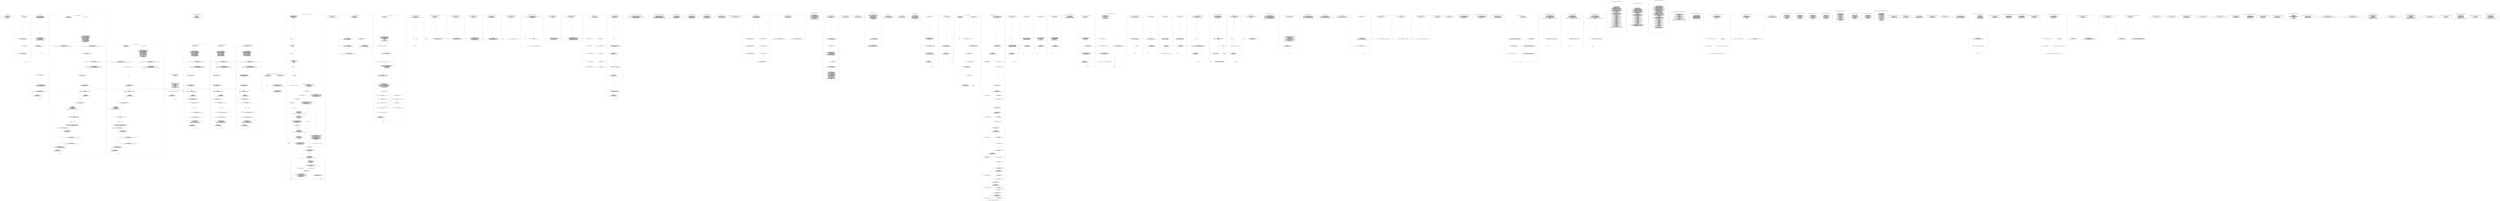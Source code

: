 digraph "12.ts" {
subgraph "cluster_@ts_files/12.ts: %dflt.[static]%dflt()" {
  label="@ts_files/12.ts: %dflt.[static]%dflt()";
  Node33190 [label="id:0
      this = this: @ts_files/12.ts: %dflt
      %0 = new @ts_files/12.ts: %AC$%dflt$%dflt$13
      instanceinvoke %0.<@ts_files/12.ts: %AC$%dflt$%dflt$13.constructor()>()
      cameraSize = %0
      TAG = 'CameraService'
      TAG_AB = '-----AB-----'
      %1 = new @ts_files/12.ts: CameraService
      instanceinvoke %1.<@ts_files/12.ts: CameraService.constructor()>()
      default = %1
      return"];
}
subgraph "cluster_@ts_files/12.ts: %dflt.mockInterface()" {
  label="@ts_files/12.ts: %dflt.mockInterface()";
  Node33630 [label="id:0
      this = this: @ts_files/12.ts: %dflt
      %0 = camera.<@%unk/%unk: .SceneFeatureType>
      %1 = !%0
      if %1 != 0"];
  Node33631 [label="id:1
      %2 = new @ts_files/12.ts: %AC$%dflt$mockInterface$14
      instanceinvoke %2.<@ts_files/12.ts: %AC$%dflt$mockInterface$14.constructor()>()
      camera.<@%unk/%unk: .SceneFeatureType> = %2"];
  Node33632 [label="id:2
      %3 = camera.<@%unk/%unk: .SceneMode>
      %4 = !%3
      if %4 != 0"];
  Node33633 [label="id:3
      %5 = new @ts_files/12.ts: %AC$%dflt$mockInterface$15
      instanceinvoke %5.<@ts_files/12.ts: %AC$%dflt$mockInterface$15.constructor()>()
      camera.<@%unk/%unk: .SceneMode> = %5"];
  Node33634 [label="id:4
      return"];
  Node33630 -> Node33631;
  Node33630 -> Node33632;
  Node33631 -> Node33632;
  Node33632 -> Node33633;
  Node33632 -> Node33634;
  Node33633 -> Node33634;
}
subgraph "cluster_@ts_files/12.ts: CameraService.constructor()" {
  label="@ts_files/12.ts: CameraService.constructor()";
  Node40890 [label="id:0
      this = this: @ts_files/12.ts: CameraService
      instanceinvoke this.<@ts_files/12.ts: CameraService.%instInit()>()
      staticinvoke <@ts_files/12.ts: %dflt.mockInterface()>()
      %0 = this.<@ts_files/12.ts: CameraService.globalContext>
      %1 = instanceinvoke %0.<@%unk/%unk: .getCameraSettingContext()>()
      %2 = instanceinvoke photoAccessHelper.<@%unk/%unk: .getPhotoAccessHelper()>(%1)
      this.<@ts_files/12.ts: CameraService.accessHelper> = %2
      imageCapacity = 8"];
  Node40891 [label="id:1
      %3 = cameraSize.<@ts_files/12.ts: %AC$%dflt$%dflt$13.width>
      %4 = cameraSize.<@ts_files/12.ts: %AC$%dflt$%dflt$13.height>
      %5 = image.<@%unk/%unk: .ImageFormat>
      %6 = %5.<@%unk/%unk: .JPEG>
      %7 = instanceinvoke image.<@%unk/%unk: .createImageReceiver()>(%3, %4, %6, imageCapacity)
      this.<@ts_files/12.ts: CameraService.mReceiver> = %7
      %8 = this.<@ts_files/12.ts: CameraService.mReceiver>
      %9 = 'createImageReceiver value: ' + %8
      instanceinvoke Logger.<@%unk/%unk: .debug()>(TAG, %9)
      %10 = this.<@ts_files/12.ts: CameraService.mReceiver>
      instanceinvoke %10.<@%unk/%unk: .on()>('imageArrival', %AM2$constructor)"];
  Node40892 [label="id:2
      error = caughtexception: unknown
      err = <BusinessError>error
      %11 = instanceinvoke JSON.<@%unk/%unk: .stringify()>(err)
      %12 = 'savePicture err: ' + %11
      instanceinvoke Logger.<@%unk/%unk: .error()>(TAG, %12)"];
  Node40893 [label="id:3
      return"];
  Node40890 -> Node40891;
  Node40891 -> Node40893;
  Node40891 -> Node40892[style="dotted"];
  Node40892 -> Node40893;
}
subgraph "cluster_@ts_files/12.ts: CameraService.savePicture(ArrayBuffer, image.Image)" {
  label="@ts_files/12.ts: CameraService.savePicture(ArrayBuffer, image.Image)";
  Node62630 [label="id:0
      buffer = parameter0: ArrayBuffer
      img = parameter1: image.Image
      this = this: @ts_files/12.ts: CameraService"];
  Node62631 [label="id:1
      instanceinvoke Logger.<@%unk/%unk: .info()>(TAG, 'savePicture start')
      %0 = instanceinvoke Date.<@%unk/%unk: .now()>()
      %1 = %0 + '.jpg'
      fileName = %1
      %2 = this.<@ts_files/12.ts: CameraService.accessHelper>
      %3 = instanceinvoke %2.<@%unk/%unk: .createAsset()>(fileName)
      fileAsset = await %3
      imgPhotoUri = fileAsset.<@%unk/%unk: .uri>
      %4 = instanceinvoke fileAsset.<@%unk/%unk: .open()>('rw')
      fd = await %4
      %5 = instanceinvoke fs.<@%unk/%unk: .write()>(fd, buffer)
      %6 = await %5
      %7 = instanceinvoke fileAsset.<@%unk/%unk: .close()>(fd)
      %8 = await %7
      %9 = instanceinvoke img.<@%unk/%unk: .release()>()
      %10 = await %9
      instanceinvoke Logger.<@%unk/%unk: .info()>(TAG, 'savePicture End')
      %11 = this.<@ts_files/12.ts: CameraService.handleTakePicture>
      if %11 != 0"];
  Node62632 [label="id:2
      instanceinvoke this.<@ts_files/12.ts: CameraService.handleTakePicture()>(imgPhotoUri)"];
  Node62633 [label="id:3
      error = caughtexception: unknown
      err = <BusinessError>error
      %12 = instanceinvoke JSON.<@%unk/%unk: .stringify()>(err)
      %13 = 'savePicture err: ' + %12
      instanceinvoke Logger.<@%unk/%unk: .error()>(TAG, %13)"];
  Node62634 [label="id:4
      return"];
  Node62630 -> Node62631;
  Node62631 -> Node62632;
  Node62631 -> undefined;
  Node62632 -> Node62634;
  Node62632 -> Node62633[style="dotted"];
  Node62633 -> Node62634;
}
subgraph "cluster_@ts_files/12.ts: CameraService.withinErrorMargin(number, number)" {
  label="@ts_files/12.ts: CameraService.withinErrorMargin(number, number)";
  Node60280 [label="id:0
      left = parameter0: number
      right = parameter1: number
      this = this: @ts_files/12.ts: CameraService
      baseNumber = 2
      indexNumber = 2
      %0 = left - right
      %1 = instanceinvoke Math.<@%unk/%unk: .abs()>(%0)
      %2 = Number.<@%unk/%unk: .EPSILON>
      %3 = instanceinvoke Math.<@%unk/%unk: .pow()>(baseNumber, indexNumber)
      %4 = %2 * %3
      %5 = %1 < %4
      return %5"];
}
subgraph "cluster_@ts_files/12.ts: CameraService.switchProfiles(camera.CameraOutputCapability)" {
  label="@ts_files/12.ts: CameraService.switchProfiles(camera.CameraOutputCapability)";
  Node72920 [label="id:0
      profiles = parameter0: camera.CameraOutputCapability
      this = this: @ts_files/12.ts: CameraService
      previewProfiles = profiles.<@%unk/%unk: .previewProfiles>
      videoProfiles = profiles.<@%unk/%unk: .videoProfiles>
      photoProfiles = profiles.<@%unk/%unk: .photoProfiles>
      isValidProfiles = true
      %0 = !previewProfiles
      %1 = previewProfiles.<@%unk/%unk: .length>
      %2 = %1 < 1
      %3 = %0 || %2
      if %3 != false"];
  Node72921 [label="id:1
      isValidProfiles = false"];
  Node72922 [label="id:2
      %4 = !photoProfiles
      %5 = photoProfiles.<@%unk/%unk: .length>
      %6 = %5 < 1
      %7 = %4 || %6
      %8 = isValidProfiles && %7
      if %8 != false"];
  Node72923 [label="id:3
      isValidProfiles = false"];
  Node72924 [label="id:4
      %9 = this.<@ts_files/12.ts: CameraService.cameraMode>
      %10 = @ts_files/12.ts: CameraMode.[static]PORTRAIT
      %11 = %9 !== %10
      %12 = isValidProfiles && %11
      %13 = !videoProfiles
      %14 = videoProfiles.<@%unk/%unk: .length>
      %15 = %14 < 1
      %16 = %13 || %15
      %17 = %12 && %16
      if %17 != false"];
  Node72925 [label="id:5
      isValidProfiles = false"];
  Node72926 [label="id:6
      %18 = !isValidProfiles
      if %18 != false"];
  Node72927 [label="id:7
      instanceinvoke Logger.<@%unk/%unk: .error()>('Profile is invalid')
      return"];
  Node72928 [label="id:8
      defaultAspectRatio = instanceinvoke AppStorage.<@%unk/%unk: .get()>('defaultAspectRatio')
      previewProfileObj = undefined
      photoProfileObj = undefined
      deviceType = instanceinvoke AppStorage.<@%unk/%unk: .get()>('deviceType')
      %78 = profiles.<@%unk/%unk: .previewProfiles>
      %79 = %78.<@%unk/%unk: .length>
      index = %79 - 1
      %19 = this.<@ts_files/12.ts: CameraService.cameraMode>
      %20 = @ts_files/12.ts: CameraMode.[static]PORTRAIT
      if %19 == %20"];
  Node72929 [label="id:9
      previewProfileObj = instanceinvoke previewProfiles.<@%unk/%unk: .find()>(%AM5$switchProfiles)
      %25 = instanceinvoke JSON.<@%unk/%unk: .stringify()>(previewProfileObj)
      %26 = 'previewProfileObj: ' + %25
      instanceinvoke Logger.<@%unk/%unk: .info()>(%26)
      this.<@ts_files/12.ts: CameraService.previewProfileObj> = previewProfileObj
      photoProfileObj = instanceinvoke photoProfiles.<@%unk/%unk: .find()>(%AM6$switchProfiles)
      %27 = instanceinvoke JSON.<@%unk/%unk: .stringify()>(photoProfileObj)
      %28 = 'photoProfileObj: ' + %27
      instanceinvoke Logger.<@%unk/%unk: .info()>(%28)
      this.<@ts_files/12.ts: CameraService.photoProfileObj> = photoProfileObj"];
  Node729210 [label="id:10
      previewProfileObj = instanceinvoke previewProfiles.<@%unk/%unk: .find()>(%AM7$switchProfiles)
      %29 = instanceinvoke JSON.<@%unk/%unk: .stringify()>(previewProfileObj)
      %30 = 'previewProfileObj: ' + %29
      instanceinvoke Logger.<@%unk/%unk: .info()>(%30)
      this.<@ts_files/12.ts: CameraService.previewProfileObj> = previewProfileObj
      photoProfileObj = instanceinvoke photoProfiles.<@%unk/%unk: .find()>(%AM8$switchProfiles)
      %31 = instanceinvoke JSON.<@%unk/%unk: .stringify()>(photoProfileObj)
      %32 = 'photoProfileObj: ' + %31
      instanceinvoke Logger.<@%unk/%unk: .info()>(%32)
      this.<@ts_files/12.ts: CameraService.photoProfileObj> = photoProfileObj
      %33 = new @ts_files/12.ts: %AC$CameraService$switchProfiles$16
      instanceinvoke %33.<@ts_files/12.ts: %AC$CameraService$switchProfiles$16.constructor()>()
      this.<@ts_files/12.ts: CameraService.videoProfileObj> = %33
      videoProfileObj = instanceinvoke videoProfiles.<@%unk/%unk: .find()>(%AM9$switchProfiles)
      %34 = instanceinvoke JSON.<@%unk/%unk: .stringify()>(videoProfileObj)
      %35 = 'videoProfileObj: ' + %34
      instanceinvoke Logger.<@%unk/%unk: .info()>(%35)
      %36 = !videoProfileObj
      if %36 != 0"];
  Node729211 [label="id:11
      instanceinvoke Logger.<@%unk/%unk: .error()>('videoProfileObj not supported')"];
  Node729212 [label="id:12
      %37 = Constants.<@%unk/%unk: .DEFAULT>
      if deviceType === %37"];
  Node729213 [label="id:13
      %38 = this.<@ts_files/12.ts: CameraService.globalContext>
      %39 = instanceinvoke %38.<@%unk/%unk: .getObject()>('cameraConfig')
      cameraConfig = <CameraConfig>%39
      %40 = this.<@ts_files/12.ts: CameraService.videoProfiles>
      %41 = %40.<@%unk/%unk: .length>
      index = %41 - 1"];
  Node729214 [label="id:14
      if index >= 0"];
  Node729215 [label="id:15
      %42 = this.<@ts_files/12.ts: CameraService.videoProfiles>
      videoProfileObj = %42.<@%unk/%unk: .index>
      %43 = videoProfileObj.<@%unk/%unk: .size>
      %44 = %43.<@%unk/%unk: .width>
      %45 = videoProfileObj.<@%unk/%unk: .size>
      %46 = %45.<@%unk/%unk: .height>
      %47 = %44 / %46
      %48 = instanceinvoke this.<@ts_files/12.ts: CameraService.withinErrorMargin(number, number)>(defaultAspectRatio, %47)
      if %48 != false"];
  Node729216 [label="id:16
      %49 = videoProfileObj.<@%unk/%unk: .size>
      %50 = %49.<@%unk/%unk: .width>
      %51 = Constants.<@%unk/%unk: .VIDEO_MAX_WIDTH>
      %52 = %50 <= %51
      %53 = videoProfileObj.<@%unk/%unk: .size>
      %54 = %53.<@%unk/%unk: .height>
      %55 = Constants.<@%unk/%unk: .VIDEO_MAX_WIDTH>
      %56 = %54 <= %55
      %57 = %52 && %56
      if %57 != false"];
  Node729217 [label="id:17
      %64 = videoProfileObj.<@%unk/%unk: .frameRateRange>
      %65 = %64.<@%unk/%unk: .min>
      %63 = videoProfileTemp.<@ts_files/12.ts: %AC$CameraService$switchProfiles$19.frameRateRange>
      %63.<@%unk/%unk: .min> = %65
      %67 = videoProfileObj.<@%unk/%unk: .frameRateRange>
      %68 = %67.<@%unk/%unk: .max>
      %66 = videoProfileTemp.<@ts_files/12.ts: %AC$CameraService$switchProfiles$19.frameRateRange>
      %66.<@%unk/%unk: .max> = %68
      this.<@ts_files/12.ts: CameraService.videoProfileObj> = videoProfileTemp
      %69 = this.<@ts_files/12.ts: CameraService.videoProfileObj>
      %70 = instanceinvoke JSON.<@%unk/%unk: .stringify()>(%69)
      %71 = 'videoProfileObj: ' + %70
      instanceinvoke Logger.<@%unk/%unk: .info()>(TAG, %71)"];
  Node729218 [label="id:18
      %72 = instanceinvoke JSON.<@%unk/%unk: .stringify()>(videoProfileTemp)
      %73 = 'videoProfileTemp: ' + %72
      instanceinvoke Logger.<@%unk/%unk: .info()>(TAG, %73)
      this.<@ts_files/12.ts: CameraService.videoProfileObj> = videoProfileTemp"];
  Node729219 [label="id:19
      previewProfileObj = instanceinvoke previewProfiles.<@%unk/%unk: .find()>(%AM10$switchProfiles)
      %74 = instanceinvoke JSON.<@%unk/%unk: .stringify()>(previewProfileObj)
      %75 = 'previewProfileObj: ' + %74
      instanceinvoke Logger.<@%unk/%unk: .info()>(%75)
      this.<@ts_files/12.ts: CameraService.previewProfileObj> = previewProfileObj
      photoProfileObj = instanceinvoke photoProfiles.<@%unk/%unk: .find()>(%AM11$switchProfiles)
      %76 = instanceinvoke JSON.<@%unk/%unk: .stringify()>(photoProfileObj)
      %77 = 'photoProfileObj: ' + %76
      instanceinvoke Logger.<@%unk/%unk: .info()>(%77)
      this.<@ts_files/12.ts: CameraService.photoProfileObj> = photoProfileObj"];
  Node729220 [label="id:20
      if index >= 0"];
  Node729221 [label="id:21
      %80 = profiles.<@%unk/%unk: .previewProfiles>
      previewProfile = %80.<@%unk/%unk: .index>
      %81 = previewProfile.<@%unk/%unk: .size>
      %82 = %81.<@%unk/%unk: .width>
      %83 = previewProfile.<@%unk/%unk: .size>
      %84 = %83.<@%unk/%unk: .height>
      %85 = %82 / %84
      %86 = instanceinvoke this.<@ts_files/12.ts: CameraService.withinErrorMargin(number, number)>(defaultAspectRatio, %85)
      if %86 != false"];
  Node729222 [label="id:22
      %87 = previewProfile.<@%unk/%unk: .size>
      %88 = %87.<@%unk/%unk: .width>
      %89 = Constants.<@%unk/%unk: .PHOTO_MAX_WIDTH>
      %90 = %88 <= %89
      %91 = previewProfile.<@%unk/%unk: .size>
      %92 = %91.<@%unk/%unk: .height>
      %93 = Constants.<@%unk/%unk: .PHOTO_MAX_WIDTH>
      %94 = %92 <= %93
      %95 = %90 && %94
      if %95 != false"];
  Node729223 [label="id:23
      %96 = new @ts_files/12.ts: %AC$CameraService$switchProfiles$22
      instanceinvoke %96.<@ts_files/12.ts: %AC$CameraService$switchProfiles$22.constructor()>()
      previewProfileTemp = %96
      this.<@ts_files/12.ts: CameraService.previewProfileObj> = previewProfileTemp
      %97 = this.<@ts_files/12.ts: CameraService.previewProfileObj>
      %98 = instanceinvoke JSON.<@%unk/%unk: .stringify()>(%97)
      %99 = 'previewProfileObj: ' + %98
      instanceinvoke Logger.<@%unk/%unk: .debug()>(TAG, %99)"];
  Node729224 [label="id:24
      if index >= 0"];
  Node729225 [label="id:25
      %102 = profiles.<@%unk/%unk: .photoProfiles>
      photoProfile = %102.<@%unk/%unk: .index>
      %103 = photoProfile.<@%unk/%unk: .size>
      %104 = %103.<@%unk/%unk: .width>
      %105 = photoProfile.<@%unk/%unk: .size>
      %106 = %105.<@%unk/%unk: .height>
      %107 = %104 / %106
      %108 = instanceinvoke this.<@ts_files/12.ts: CameraService.withinErrorMargin(number, number)>(defaultAspectRatio, %107)
      if %108 != false"];
  Node729226 [label="id:26
      %109 = photoProfile.<@%unk/%unk: .size>
      %110 = %109.<@%unk/%unk: .width>
      %111 = Constants.<@%unk/%unk: .PHOTO_MAX_WIDTH>
      %112 = %110 <= %111
      %113 = photoProfile.<@%unk/%unk: .size>
      %114 = %113.<@%unk/%unk: .height>
      %115 = Constants.<@%unk/%unk: .PHOTO_MAX_WIDTH>
      %116 = %114 <= %115
      %117 = %112 && %116
      if %117 != false"];
  Node729227 [label="id:27
      %118 = new @ts_files/12.ts: %AC$CameraService$switchProfiles$24
      instanceinvoke %118.<@ts_files/12.ts: %AC$CameraService$switchProfiles$24.constructor()>()
      photoProfileTemp = %118
      this.<@ts_files/12.ts: CameraService.photoProfileObj> = photoProfileTemp
      %119 = this.<@ts_files/12.ts: CameraService.photoProfileObj>
      %120 = instanceinvoke JSON.<@%unk/%unk: .stringify()>(%119)
      %121 = 'photoProfileObj: ' + %120
      instanceinvoke Logger.<@%unk/%unk: .debug()>(TAG, %121)"];
  Node729228 [label="id:28
      return"];
  Node729229 [label="id:29
      index = index - 1"];
  Node729230 [label="id:30
      index = index - 1"];
  Node729231 [label="id:31
      %100 = profiles.<@%unk/%unk: .photoProfiles>
      %101 = %100.<@%unk/%unk: .length>
      index = %101 - 1"];
  Node729232 [label="id:32
      index = index - 1"];
  Node729233 [label="id:33
      %21 = @ts_files/12.ts: CameraMode.[static]SUPER_STAB
      if %19 == %21"];
  Node729234 [label="id:34
      %22 = @ts_files/12.ts: CameraMode.[static]NIGHT
      if %19 == %22"];
  Node729235 [label="id:35
      %23 = @ts_files/12.ts: CameraMode.[static]NORMAL
      if %19 == %23"];
  Node729236 [label="id:36
      %24 = @ts_files/12.ts: CameraMode.[static]VIDEO
      if %19 == %24"];
  Node729237 [label="id:37
      %58 = new @ts_files/12.ts: %AC$CameraService$switchProfiles$19
      instanceinvoke %58.<@ts_files/12.ts: %AC$CameraService$switchProfiles$19.constructor()>()
      videoProfileTemp = %58
      %59 = cameraConfig.<@%unk/%unk: .videoFrame>
      if %59 === 0"];
  Node729238 [label="id:38
      %60 = Constants.<@%unk/%unk: .VIDEO_FRAME_15>"];
  Node729239 [label="id:39
      %60 = Constants.<@%unk/%unk: .VIDEO_FRAME_30>"];
  Node729240 [label="id:40
      %61 = videoProfileObj.<@%unk/%unk: .frameRateRange>
      %62 = %61.<@%unk/%unk: .min>
      if %60 === %62"];
  Node72920 -> Node72921;
  Node72920 -> Node72922;
  Node72921 -> Node72922;
  Node72922 -> Node72923;
  Node72922 -> Node72924;
  Node72923 -> Node72924;
  Node72924 -> Node72925;
  Node72924 -> Node72926;
  Node72925 -> Node72926;
  Node72926 -> Node72927;
  Node72926 -> Node72928;
  Node72928 -> Node72929;
  Node72928 -> Node729233;
  Node72929 -> Node729212;
  Node729210 -> Node729211;
  Node729210 -> Node729212;
  Node729211 -> Node729212;
  Node729212 -> Node729213;
  Node729212 -> Node729228;
  Node729213 -> Node729214;
  Node729214 -> Node729215;
  Node729214 -> Node729228;
  Node729215 -> Node729216;
  Node729215 -> Node729229;
  Node729216 -> Node729229;
  Node729216 -> Node729237;
  Node729217 -> Node729228;
  Node729218 -> Node729229;
  Node729219 -> Node729212;
  Node729220 -> Node729221;
  Node729220 -> Node729231;
  Node729221 -> Node729222;
  Node729221 -> Node729230;
  Node729222 -> Node729223;
  Node729222 -> Node729230;
  Node729223 -> Node729231;
  Node729224 -> Node729225;
  Node729224 -> Node729212;
  Node729225 -> Node729226;
  Node729225 -> Node729232;
  Node729226 -> Node729227;
  Node729226 -> Node729232;
  Node729227 -> Node729212;
  Node729229 -> Node729214;
  Node729230 -> Node729220;
  Node729231 -> Node729224;
  Node729232 -> Node729224;
  Node729233 -> Node729210;
  Node729233 -> Node729234;
  Node729234 -> Node729219;
  Node729234 -> Node729235;
  Node729235 -> Node729220;
  Node729235 -> Node729236;
  Node729236 -> Node729220;
  Node729236 -> Node729220;
  Node729237 -> Node729238;
  Node729237 -> Node729239;
  Node729238 -> Node729240;
  Node729239 -> Node729240;
  Node729240 -> Node729217;
  Node729240 -> Node729218;
}
subgraph "cluster_@ts_files/12.ts: CameraService.setCameraMode(number)" {
  label="@ts_files/12.ts: CameraService.setCameraMode(number)";
  Node48220 [label="id:0
      cameraMode = parameter0: number
      this = this: @ts_files/12.ts: CameraService
      this.<@ts_files/12.ts: CameraService.cameraMode> = cameraMode
      return"];
}
subgraph "cluster_@ts_files/12.ts: CameraService.initProfile(number)" {
  label="@ts_files/12.ts: CameraService.initProfile(number)";
  Node46730 [label="id:0
      cameraDeviceIndex = parameter0: number
      this = this: @ts_files/12.ts: CameraService
      profiles = undefined
      %0 = this.<@ts_files/12.ts: CameraService.cameraMode>
      %1 = @ts_files/12.ts: CameraMode.[static]PORTRAIT
      if %0 === %1"];
  Node46731 [label="id:1
      %2 = this.<@ts_files/12.ts: CameraService.cameras>
      %3 = %2.<@%unk/%unk: .cameraDeviceIndex>
      %4 = camera.<@%unk/%unk: .SceneMode>
      %5 = %4.<@%unk/%unk: .PORTRAIT_PHOTO>
      %6 = this.<@ts_files/12.ts: CameraService.cameraManager>
      profiles = instanceinvoke %6.<@%unk/%unk: .getSupportedOutputCapability()>(%3, %5)"];
  Node46732 [label="id:2
      %7 = this.<@ts_files/12.ts: CameraService.cameraMode>
      %8 = @ts_files/12.ts: CameraMode.[static]VIDEO
      if %7 === %8"];
  Node46733 [label="id:3
      %9 = this.<@ts_files/12.ts: CameraService.cameras>
      %10 = %9.<@%unk/%unk: .cameraDeviceIndex>
      %11 = camera.<@%unk/%unk: .SceneMode>
      %12 = %11.<@%unk/%unk: .NORMAL_VIDEO>
      %13 = this.<@ts_files/12.ts: CameraService.cameraManager>
      profiles = instanceinvoke %13.<@%unk/%unk: .getSupportedOutputCapability()>(%10, %12)"];
  Node46734 [label="id:4
      %14 = this.<@ts_files/12.ts: CameraService.cameras>
      %15 = %14.<@%unk/%unk: .cameraDeviceIndex>
      %16 = this.<@ts_files/12.ts: CameraService.cameraManager>
      profiles = instanceinvoke %16.<@%unk/%unk: .getSupportedOutputCapability()>(%15)"];
  Node46735 [label="id:5
      %17 = profiles.<@%unk/%unk: .videoProfiles>
      this.<@ts_files/12.ts: CameraService.videoProfiles> = %17
      instanceinvoke this.<@ts_files/12.ts: CameraService.switchProfiles(camera.CameraOutputCapability)>(profiles)
      return"];
  Node46730 -> Node46731;
  Node46730 -> Node46732;
  Node46731 -> Node46735;
  Node46732 -> Node46733;
  Node46732 -> Node46734;
  Node46733 -> Node46735;
  Node46734 -> Node46735;
}
subgraph "cluster_@ts_files/12.ts: CameraService.initCamera(string, number)" {
  label="@ts_files/12.ts: CameraService.initCamera(string, number)";
  Node52760 [label="id:0
      surfaceId = parameter0: string
      cameraDeviceIndex = parameter1: number
      this = this: @ts_files/12.ts: CameraService"];
  Node52761 [label="id:1
      this.<@ts_files/12.ts: CameraService.isFirstRecord> = true
      %0 = 'initCamera cameraDeviceIndex: ' + cameraDeviceIndex
      instanceinvoke Logger.<@%unk/%unk: .debug()>(TAG, %0)
      %1 = instanceinvoke this.<@ts_files/12.ts: CameraService.releaseCamera()>()
      %2 = await %1
      instanceinvoke this.<@ts_files/12.ts: CameraService.getCameraManagerFn()>()
      %3 = @ts_files/12.ts: CameraMode.[static]PORTRAIT
      %4 = @ts_files/12.ts: CameraMode.[static]NIGHT
      %5 = @ts_files/12.ts: CameraMode.[static]MACRO_PHOTO
      %6 = @ts_files/12.ts: CameraMode.[static]MACRO_VIDEO
      %7 = newarray (unknown)[4]
      %7[0] = %3
      %7[1] = %4
      %7[2] = %5
      %7[3] = %6
      newModes = %7
      %8 = this.<@ts_files/12.ts: CameraService.cameraMode>
      %9 = instanceinvoke newModes.<@%unk/%unk: .indexOf()>(%8)
      if %9 >= 0"];
  Node52762 [label="id:2
      instanceinvoke this.<@ts_files/12.ts: CameraService.getModeManagerFn()>()"];
  Node52763 [label="id:3
      instanceinvoke this.<@ts_files/12.ts: CameraService.getSupportedCamerasFn()>()
      %10 = this.<@ts_files/12.ts: CameraService.cameraMode>
      %11 = instanceinvoke newModes.<@%unk/%unk: .indexOf()>(%10)
      if %11 >= 0"];
  Node52764 [label="id:4
      instanceinvoke this.<@ts_files/12.ts: CameraService.getSupportedModeFn(number)>(cameraDeviceIndex)"];
  Node52765 [label="id:5
      instanceinvoke this.<@ts_files/12.ts: CameraService.initProfile(number)>(cameraDeviceIndex)
      %12 = this.<@ts_files/12.ts: CameraService.previewProfileObj>
      instanceinvoke this.<@ts_files/12.ts: CameraService.createPreviewOutputFn(camera.Profile, string)>(%12, surfaceId)
      instanceinvoke this.<@ts_files/12.ts: CameraService.previewOutputCallBack()>()
      %13 = this.<@ts_files/12.ts: CameraService.cameraMode>
      %14 = @ts_files/12.ts: CameraMode.[static]SUPER_STAB
      %15 = %13 === %14
      %16 = this.<@ts_files/12.ts: CameraService.cameraMode>
      %17 = @ts_files/12.ts: CameraMode.[static]VIDEO
      %18 = %16 === %17
      %19 = %15 || %18
      if %19 != false"];
  Node52766 [label="id:6
      %20 = instanceinvoke this.<@ts_files/12.ts: CameraService.createAVRecorder()>()
      %21 = await %20
      %22 = instanceinvoke this.<@ts_files/12.ts: CameraService.createVideoOutput()>()
      %23 = await %22
      instanceinvoke this.<@ts_files/12.ts: CameraService.onVideoOutputChange()>()"];
  Node52767 [label="id:7
      %24 = this.<@ts_files/12.ts: CameraService.mReceiver>
      %25 = instanceinvoke %24.<@%unk/%unk: .getReceivingSurfaceId()>()
      mSurfaceId = await %25
      %26 = this.<@ts_files/12.ts: CameraService.photoProfileObj>
      instanceinvoke this.<@ts_files/12.ts: CameraService.createPhotoOutputFn(camera.Profile, string)>(%26, mSurfaceId)
      instanceinvoke this.<@ts_files/12.ts: CameraService.photoOutPutCallBack()>()
      %27 = this.<@ts_files/12.ts: CameraService.cameras>
      %28 = %27.<@%unk/%unk: .cameraDeviceIndex>
      instanceinvoke this.<@ts_files/12.ts: CameraService.createCameraInputFn(camera.CameraDevice)>(%28)
      %29 = instanceinvoke this.<@ts_files/12.ts: CameraService.cameraInputOpenFn()>()
      %30 = await %29
      instanceinvoke this.<@ts_files/12.ts: CameraService.onCameraStatusChange()>()
      instanceinvoke this.<@ts_files/12.ts: CameraService.onCameraInputChange()>()
      %31 = this.<@ts_files/12.ts: CameraService.cameraMode>
      %32 = @ts_files/12.ts: CameraMode.[static]PORTRAIT
      if %31 == %32"];
  Node52768 [label="id:8
      %37 = instanceinvoke this.<@ts_files/12.ts: CameraService.portraitSessionFlowFn(number)>()
      %38 = await %37"];
  Node52769 [label="id:9
      %39 = instanceinvoke this.<@ts_files/12.ts: CameraService.nightSessionFlowFn(number)>()
      %40 = await %39"];
  Node527610 [label="id:10
      %41 = instanceinvoke this.<@ts_files/12.ts: CameraService.macroPhotoSessionFlowFn(number)>()
      %42 = await %41"];
  Node527611 [label="id:11
      %43 = instanceinvoke this.<@ts_files/12.ts: CameraService.videoSessionFlowFn()>()
      %44 = await %43"];
  Node527612 [label="id:12
      %45 = instanceinvoke this.<@ts_files/12.ts: CameraService.photoSessionFlowFn()>()
      %46 = await %45"];
  Node527613 [label="id:13
      instanceinvoke this.<@ts_files/12.ts: CameraService.testAbilityFunction()>()"];
  Node527614 [label="id:14
      error = caughtexception: unknown
      err = <BusinessError>error
      %47 = instanceinvoke JSON.<@%unk/%unk: .stringify()>(err)
      %48 = 'initCamera fail: ' + %47
      instanceinvoke Logger.<@%unk/%unk: .error()>(TAG, %48)"];
  Node527615 [label="id:15
      return"];
  Node527616 [label="id:16
      %33 = @ts_files/12.ts: CameraMode.[static]NIGHT
      if %31 == %33"];
  Node527617 [label="id:17
      %34 = @ts_files/12.ts: CameraMode.[static]MACRO_PHOTO
      if %31 == %34"];
  Node527618 [label="id:18
      %35 = @ts_files/12.ts: CameraMode.[static]MACRO_VIDEO
      if %31 == %35"];
  Node527619 [label="id:19
      %36 = @ts_files/12.ts: CameraMode.[static]VIDEO
      if %31 == %36"];
  Node52760 -> Node52761;
  Node52761 -> Node52762;
  Node52761 -> Node52763;
  Node52762 -> Node52763;
  Node52763 -> Node52764;
  Node52763 -> Node52765;
  Node52764 -> Node52765;
  Node52765 -> Node52766;
  Node52765 -> Node52767;
  Node52766 -> Node52767;
  Node52767 -> Node52768;
  Node52767 -> Node527616;
  Node52768 -> Node527613;
  Node52769 -> Node527613;
  Node527610 -> Node527613;
  Node527611 -> Node527613;
  Node527612 -> Node527613;
  Node527613 -> Node527615;
  Node527613 -> Node527614[style="dotted"];
  Node527614 -> Node527615;
  Node527616 -> Node52769;
  Node527616 -> Node527617;
  Node527617 -> Node527610;
  Node527617 -> Node527618;
  Node527618 -> Node527611;
  Node527618 -> Node527619;
  Node527619 -> Node527611;
  Node527619 -> Node527612;
}
subgraph "cluster_@ts_files/12.ts: CameraService.isVideoFrameSupportedFn(number)" {
  label="@ts_files/12.ts: CameraService.isVideoFrameSupportedFn(number)";
  Node58760 [label="id:0
      videoFrame = parameter0: number
      this = this: @ts_files/12.ts: CameraService
      %0 = this.<@ts_files/12.ts: CameraService.videoProfiles>
      videoProfile = instanceinvoke %0.<@%unk/%unk: .find()>(%AM12$isVideoFrameSupportedFn)
      if videoProfile === undefined"];
  Node58761 [label="id:1
      %1 = false"];
  Node58762 [label="id:2
      %1 = true"];
  Node58763 [label="id:3
      return %1"];
  Node58760 -> Node58761;
  Node58760 -> Node58762;
  Node58761 -> Node58763;
  Node58762 -> Node58763;
}
subgraph "cluster_@ts_files/12.ts: CameraService.isExposureModeSupportedFn(camera.ExposureMode)" {
  label="@ts_files/12.ts: CameraService.isExposureModeSupportedFn(camera.ExposureMode)";
  Node73920 [label="id:0
      aeMode = parameter0: camera.ExposureMode
      this = this: @ts_files/12.ts: CameraService
      isSupported = false
      session = instanceinvoke this.<@ts_files/12.ts: CameraService.getSession()>()
      %0 = !session
      if %0 != 0"];
  Node73921 [label="id:1
      return isSupported"];
  Node73922 [label="id:2
      isSupported = instanceinvoke session.<@%unk/%unk: .isExposureModeSupported()>(aeMode)
      %1 = 'isExposureModeSupported success, isSupported: ' + isSupported
      instanceinvoke Logger.<@%unk/%unk: .info()>(TAG, %1)
      return isSupported"];
  Node73920 -> Node73921;
  Node73920 -> Node73922;
}
subgraph "cluster_@ts_files/12.ts: CameraService.setExposureMode(camera.ExposureMode)" {
  label="@ts_files/12.ts: CameraService.setExposureMode(camera.ExposureMode)";
  Node63580 [label="id:0
      aeMode = parameter0: camera.ExposureMode
      this = this: @ts_files/12.ts: CameraService
      session = instanceinvoke this.<@ts_files/12.ts: CameraService.getSession()>()
      %0 = !session
      if %0 != 0"];
  Node63581 [label="id:1
      return"];
  Node63582 [label="id:2
      instanceinvoke session.<@%unk/%unk: .setExposureMode()>(aeMode)
      exposureMode = undefined
      exposureMode = instanceinvoke session.<@%unk/%unk: .getExposureMode()>()
      %1 = 'getExposureMode success, exposureMode: ' + exposureMode
      instanceinvoke Logger.<@%unk/%unk: .info()>(TAG, %1)
      return"];
  Node63580 -> Node63581;
  Node63580 -> Node63582;
}
subgraph "cluster_@ts_files/12.ts: CameraService.isMeteringPoint(camera.Point)" {
  label="@ts_files/12.ts: CameraService.isMeteringPoint(camera.Point)";
  Node56210 [label="id:0
      point = parameter0: camera.Point
      this = this: @ts_files/12.ts: CameraService
      session = instanceinvoke this.<@ts_files/12.ts: CameraService.getSession()>()
      %0 = !session
      if %0 != 0"];
  Node56211 [label="id:1
      return"];
  Node56212 [label="id:2
      exposureMode = undefined
      exposureMode = instanceinvoke session.<@%unk/%unk: .getExposureMode()>()
      %1 = 'getExposureMode success, exposureMode: ' + exposureMode
      instanceinvoke Logger.<@%unk/%unk: .info()>(TAG, %1)
      instanceinvoke session.<@%unk/%unk: .setMeteringPoint()>(point)
      exposurePoint = undefined
      exposurePoint = instanceinvoke session.<@%unk/%unk: .getMeteringPoint()>()
      %2 = instanceinvoke JSON.<@%unk/%unk: .stringify()>(exposurePoint)
      %3 = 'getMeteringPoint exposurePoint: ' + %2
      instanceinvoke Logger.<@%unk/%unk: .info()>(TAG, %3)
      return"];
  Node56210 -> Node56211;
  Node56210 -> Node56212;
}
subgraph "cluster_@ts_files/12.ts: CameraService.isExposureBiasRange(number)" {
  label="@ts_files/12.ts: CameraService.isExposureBiasRange(number)";
  Node54710 [label="id:0
      exposureBias = parameter0: number
      this = this: @ts_files/12.ts: CameraService
      %0 = 'setExposureBias value ' + exposureBias
      instanceinvoke Logger.<@%unk/%unk: .debug()>(TAG, %0)
      session = instanceinvoke this.<@ts_files/12.ts: CameraService.getSession()>()
      %1 = !session
      if %1 != 0"];
  Node54711 [label="id:1
      return"];
  Node54712 [label="id:2
      %2 = newarray (any)[0]
      biasRangeArray = %2
      biasRangeArray = instanceinvoke session.<@%unk/%unk: .getExposureBiasRange()>()
      %3 = instanceinvoke JSON.<@%unk/%unk: .stringify()>(biasRangeArray)
      %4 = 'getExposureBiasRange success, biasRangeArray: ' + %3
      instanceinvoke Logger.<@%unk/%unk: .debug()>(TAG, %4)
      instanceinvoke session.<@%unk/%unk: .setExposureBias()>(exposureBias)
      return"];
  Node54710 -> Node54711;
  Node54710 -> Node54712;
}
subgraph "cluster_@ts_files/12.ts: CameraService.isFocusModeSupported(camera.FocusMode)" {
  label="@ts_files/12.ts: CameraService.isFocusModeSupported(camera.FocusMode)";
  Node65180 [label="id:0
      focusMode = parameter0: camera.FocusMode
      this = this: @ts_files/12.ts: CameraService
      session = instanceinvoke this.<@ts_files/12.ts: CameraService.getSession()>()
      %0 = !session
      if %0 != 0"];
  Node65181 [label="id:1
      return false"];
  Node65182 [label="id:2
      %1 = instanceinvoke session.<@%unk/%unk: .isFocusModeSupported()>(focusMode)
      return %1"];
  Node65180 -> Node65181;
  Node65180 -> Node65182;
}
subgraph "cluster_@ts_files/12.ts: CameraService.isFocusMode(camera.FocusMode)" {
  label="@ts_files/12.ts: CameraService.isFocusMode(camera.FocusMode)";
  Node55520 [label="id:0
      focusMode = parameter0: camera.FocusMode
      this = this: @ts_files/12.ts: CameraService
      isSupported = instanceinvoke this.<@ts_files/12.ts: CameraService.isFocusModeSupported(camera.FocusMode)>(focusMode)
      %0 = instanceinvoke JSON.<@%unk/%unk: .stringify()>(isSupported)
      %1 = 'isFocusModeSupported isSupported: ' + %0
      instanceinvoke Logger.<@%unk/%unk: .info()>(TAG, %1)
      %2 = !isSupported
      if %2 != false"];
  Node55521 [label="id:1
      return"];
  Node55522 [label="id:2
      session = instanceinvoke this.<@ts_files/12.ts: CameraService.getSession()>()
      %3 = !session
      if %3 != 0"];
  Node55523 [label="id:3
      return"];
  Node55524 [label="id:4
      instanceinvoke session.<@%unk/%unk: .setFocusMode()>(focusMode)
      return"];
  Node55520 -> Node55521;
  Node55520 -> Node55522;
  Node55522 -> Node55523;
  Node55522 -> Node55524;
}
subgraph "cluster_@ts_files/12.ts: CameraService.isFocusPoint(camera.Point)" {
  label="@ts_files/12.ts: CameraService.isFocusPoint(camera.Point)";
  Node53060 [label="id:0
      point = parameter0: camera.Point
      this = this: @ts_files/12.ts: CameraService
      session = instanceinvoke this.<@ts_files/12.ts: CameraService.getSession()>()
      %0 = !session
      if %0 != 0"];
  Node53061 [label="id:1
      return"];
  Node53062 [label="id:2
      instanceinvoke session.<@%unk/%unk: .setFocusPoint()>(point)
      instanceinvoke Logger.<@%unk/%unk: .info()>(TAG, 'setFocusPoint success')
      nowPoint = undefined
      nowPoint = instanceinvoke session.<@%unk/%unk: .getFocusPoint()>()
      %1 = instanceinvoke JSON.<@%unk/%unk: .stringify()>(nowPoint)
      %2 = 'getFocusPoint success, nowPoint: ' + %1
      instanceinvoke Logger.<@%unk/%unk: .info()>(TAG, %2)
      return"];
  Node53060 -> Node53061;
  Node53060 -> Node53062;
}
subgraph "cluster_@ts_files/12.ts: CameraService.hasFlashFn(camera.FlashMode)" {
  label="@ts_files/12.ts: CameraService.hasFlashFn(camera.FlashMode)";
  Node54030 [label="id:0
      flashMode = parameter0: camera.FlashMode
      this = this: @ts_files/12.ts: CameraService
      session = instanceinvoke this.<@ts_files/12.ts: CameraService.getSession()>()
      %0 = !session
      if %0 != 0"];
  Node54031 [label="id:1
      return"];
  Node54032 [label="id:2
      hasFlash = instanceinvoke session.<@%unk/%unk: .hasFlash()>()
      %1 = 'hasFlash success, hasFlash: ' + hasFlash
      instanceinvoke Logger.<@%unk/%unk: .debug()>(TAG, %1)
      isFlashModeSupported = instanceinvoke session.<@%unk/%unk: .isFlashModeSupported()>(flashMode)
      %2 = 'isFlashModeSupported success, isFlashModeSupported: ' + isFlashModeSupported
      instanceinvoke Logger.<@%unk/%unk: .debug()>(TAG, %2)
      instanceinvoke session.<@%unk/%unk: .setFlashMode()>(flashMode)
      nowFlashMode = instanceinvoke session.<@%unk/%unk: .getFlashMode()>()
      %3 = 'getFlashMode success, nowFlashMode: ' + nowFlashMode
      instanceinvoke Logger.<@%unk/%unk: .debug()>(TAG, %3)
      return"];
  Node54030 -> Node54031;
  Node54030 -> Node54032;
}
subgraph "cluster_@ts_files/12.ts: CameraService.getSession()" {
  label="@ts_files/12.ts: CameraService.getSession()";
  Node39270 [label="id:0
      this = this: @ts_files/12.ts: CameraService
      session = undefined
      %0 = this.<@ts_files/12.ts: CameraService.cameraMode>
      %1 = @ts_files/12.ts: CameraMode.[static]PORTRAIT
      if %0 == %1"];
  Node39271 [label="id:1
      %6 = this.<@ts_files/12.ts: CameraService.portraitSession>
      return %6"];
  Node39272 [label="id:2
      %7 = this.<@ts_files/12.ts: CameraService.nightSession>
      return %7"];
  Node39273 [label="id:3
      %8 = this.<@ts_files/12.ts: CameraService.macroPhotoSession>
      return %8"];
  Node39274 [label="id:4
      %9 = this.<@ts_files/12.ts: CameraService.videoSession>
      return %9"];
  Node39275 [label="id:5
      %10 = this.<@ts_files/12.ts: CameraService.photoSession>
      return %10"];
  Node39276 [label="id:6
      %11 = this.<@ts_files/12.ts: CameraService.captureSession>
      return %11"];
  Node39277 [label="id:7
      %2 = @ts_files/12.ts: CameraMode.[static]NIGHT
      if %0 == %2"];
  Node39278 [label="id:8
      %3 = @ts_files/12.ts: CameraMode.[static]MACRO_PHOTO
      if %0 == %3"];
  Node39279 [label="id:9
      %4 = @ts_files/12.ts: CameraMode.[static]VIDEO
      if %0 == %4"];
  Node392710 [label="id:10
      %5 = @ts_files/12.ts: CameraMode.[static]NORMAL
      if %0 == %5"];
  Node39270 -> Node39271;
  Node39270 -> Node39277;
  Node39277 -> Node39272;
  Node39277 -> Node39278;
  Node39278 -> Node39273;
  Node39278 -> Node39279;
  Node39279 -> Node39274;
  Node39279 -> Node392710;
  Node392710 -> Node39275;
  Node392710 -> Node39276;
}
subgraph "cluster_@ts_files/12.ts: CameraService.setZoomRatioFn(number)" {
  label="@ts_files/12.ts: CameraService.setZoomRatioFn(number)";
  Node49600 [label="id:0
      zoomRatio = parameter0: number
      this = this: @ts_files/12.ts: CameraService
      %0 = 'setZoomRatioFn value ' + zoomRatio
      instanceinvoke Logger.<@%unk/%unk: .info()>(TAG, %0)
      session = instanceinvoke this.<@ts_files/12.ts: CameraService.getSession()>()
      %1 = !session
      if %1 != 0"];
  Node49601 [label="id:1
      return"];
  Node49602 [label="id:2"];
  Node49603 [label="id:3
      zoomRatioRange = instanceinvoke session.<@%unk/%unk: .getZoomRatioRange()>()
      %2 = instanceinvoke JSON.<@%unk/%unk: .stringify()>(zoomRatioRange)
      %3 = 'getZoomRatioRange success: ' + %2
      instanceinvoke Logger.<@%unk/%unk: .info()>(TAG, %3)"];
  Node49604 [label="id:4
      error = caughtexception: unknown
      err = <BusinessError>error
      %4 = instanceinvoke JSON.<@%unk/%unk: .stringify()>(err)
      %5 = 'getZoomRatioRange fail: ' + %4
      instanceinvoke Logger.<@%unk/%unk: .error()>(TAG, %5)"];
  Node49605 [label="id:5"];
  Node49606 [label="id:6
      instanceinvoke session.<@%unk/%unk: .setZoomRatio()>(zoomRatio)
      instanceinvoke Logger.<@%unk/%unk: .info()>(TAG, 'setZoomRatioFn success')"];
  Node49607 [label="id:7
      error = caughtexception: unknown
      err = <BusinessError>error
      %6 = instanceinvoke JSON.<@%unk/%unk: .stringify()>(err)
      %7 = 'setZoomRatioFn fail: ' + %6
      instanceinvoke Logger.<@%unk/%unk: .error()>(TAG, %7)"];
  Node49608 [label="id:8"];
  Node49609 [label="id:9
      nowZoomRatio = instanceinvoke session.<@%unk/%unk: .getZoomRatio()>()
      %8 = instanceinvoke JSON.<@%unk/%unk: .stringify()>(nowZoomRatio)
      %9 = 'getZoomRatio nowZoomRatio: ' + %8
      instanceinvoke Logger.<@%unk/%unk: .info()>(TAG, %9)"];
  Node496010 [label="id:10
      error = caughtexception: unknown
      err = <BusinessError>error
      %10 = instanceinvoke JSON.<@%unk/%unk: .stringify()>(err)
      %11 = 'getZoomRatio fail: ' + %10
      instanceinvoke Logger.<@%unk/%unk: .error()>(TAG, %11)"];
  Node496011 [label="id:11
      return"];
  Node49600 -> Node49601;
  Node49600 -> Node49602;
  Node49602 -> Node49603;
  Node49603 -> Node49605;
  Node49603 -> Node49604[style="dotted"];
  Node49604 -> Node49605;
  Node49605 -> Node49606;
  Node49606 -> Node49608;
  Node49606 -> Node49607[style="dotted"];
  Node49607 -> Node49608;
  Node49608 -> Node49609;
  Node49609 -> Node496011;
  Node49609 -> Node496010[style="dotted"];
  Node496010 -> Node496011;
}
subgraph "cluster_@ts_files/12.ts: CameraService.isVideoStabilizationModeSupportedFn(camera.VideoStabilizationMode)" {
  label="@ts_files/12.ts: CameraService.isVideoStabilizationModeSupportedFn(camera.VideoStabilizationMode)";
  Node94260 [label="id:0
      videoStabilizationMode = parameter0: camera.VideoStabilizationMode
      this = this: @ts_files/12.ts: CameraService
      session = instanceinvoke this.<@ts_files/12.ts: CameraService.getSession()>()
      isVideoStabilizationModeSupported = instanceinvoke session.<@%unk/%unk: .isVideoStabilizationModeSupported()>(videoStabilizationMode)
      %0 = instanceinvoke JSON.<@%unk/%unk: .stringify()>(isVideoStabilizationModeSupported)
      %1 = 'isVideoStabilizationModeSupported success: ' + %0
      instanceinvoke Logger.<@%unk/%unk: .info()>(TAG, %1)
      return isVideoStabilizationModeSupported"];
}
subgraph "cluster_@ts_files/12.ts: CameraService.setVideoStabilizationMode(camera.VideoStabilizationMode)" {
  label="@ts_files/12.ts: CameraService.setVideoStabilizationMode(camera.VideoStabilizationMode)";
  Node83920 [label="id:0
      videoStabilizationMode = parameter0: camera.VideoStabilizationMode
      this = this: @ts_files/12.ts: CameraService
      %0 = 'setVideoStabilizationMode: ' + videoStabilizationMode
      instanceinvoke Logger.<@%unk/%unk: .info()>(TAG, %0)
      session = instanceinvoke this.<@ts_files/12.ts: CameraService.getSession()>()
      instanceinvoke session.<@%unk/%unk: .setVideoStabilizationMode()>(videoStabilizationMode)
      nowVideoStabilizationMod = instanceinvoke session.<@%unk/%unk: .getActiveVideoStabilizationMode()>()
      %1 = 'getActiveVideoStabilizationMode nowVideoStabilizationMod: ' + nowVideoStabilizationMod
      instanceinvoke Logger.<@%unk/%unk: .info()>(TAG, %1)
      return"];
}
subgraph "cluster_@ts_files/12.ts: CameraService.isNightModeSupportedFn()" {
  label="@ts_files/12.ts: CameraService.isNightModeSupportedFn()";
  Node51280 [label="id:0
      this = this: @ts_files/12.ts: CameraService
      %0 = @ts_files/12.ts: CameraMode.[static]NIGHT
      %1 = this.<@ts_files/12.ts: CameraService.sceneModes>
      %2 = instanceinvoke %1.<@%unk/%unk: .indexOf()>(%0)
      isSupportNightMode = %2 >= 0
      %3 = instanceinvoke JSON.<@%unk/%unk: .stringify()>(isSupportNightMode)
      %4 = 'isSupportNightMode success: ' + %3
      instanceinvoke Logger.<@%unk/%unk: .info()>(TAG, %4)
      return isSupportNightMode"];
}
subgraph "cluster_@ts_files/12.ts: CameraService.isPortraitModeSupportedFn()" {
  label="@ts_files/12.ts: CameraService.isPortraitModeSupportedFn()";
  Node54750 [label="id:0
      this = this: @ts_files/12.ts: CameraService
      %0 = @ts_files/12.ts: CameraMode.[static]PORTRAIT
      %1 = this.<@ts_files/12.ts: CameraService.sceneModes>
      %2 = instanceinvoke %1.<@%unk/%unk: .indexOf()>(%0)
      isSupportPortraitMode = %2 >= 0
      %3 = instanceinvoke JSON.<@%unk/%unk: .stringify()>(isSupportPortraitMode)
      %4 = 'isSupportPortraitMode success: ' + %3
      instanceinvoke Logger.<@%unk/%unk: .info()>(TAG, %4)
      return isSupportPortraitMode"];
}
subgraph "cluster_@ts_files/12.ts: CameraService.isMacroPhotoModeSupportedFn()" {
  label="@ts_files/12.ts: CameraService.isMacroPhotoModeSupportedFn()";
  Node56420 [label="id:0
      this = this: @ts_files/12.ts: CameraService
      %0 = @ts_files/12.ts: CameraMode.[static]MACRO_PHOTO
      %1 = this.<@ts_files/12.ts: CameraService.sceneModes>
      %2 = instanceinvoke %1.<@%unk/%unk: .indexOf()>(%0)
      isSupportMacroMode = %2 >= 0
      %3 = instanceinvoke JSON.<@%unk/%unk: .stringify()>(isSupportMacroMode)
      %4 = 'isSupportMacroMode success: ' + %3
      instanceinvoke Logger.<@%unk/%unk: .info()>(TAG, %4)
      return isSupportMacroMode"];
}
subgraph "cluster_@ts_files/12.ts: CameraService.isMirrorSupportedFn()" {
  label="@ts_files/12.ts: CameraService.isMirrorSupportedFn()";
  Node48680 [label="id:0
      this = this: @ts_files/12.ts: CameraService
      %0 = this.<@ts_files/12.ts: CameraService.photoOutPut>
      isSupported = instanceinvoke %0.<@%unk/%unk: .isMirrorSupported()>()
      %1 = instanceinvoke JSON.<@%unk/%unk: .stringify()>(isSupported)
      %2 = 'isMirrorSupported success Bol: ' + %1
      instanceinvoke Logger.<@%unk/%unk: .info()>(TAG, %2)
      return"];
}
subgraph "cluster_@ts_files/12.ts: CameraService.%AM0(string)" {
  label="@ts_files/12.ts: CameraService.%AM0(string)";
}
subgraph "cluster_@ts_files/12.ts: CameraService.setTakePictureCallback(@ts_files/12.ts: CameraService.%AM0(string))" {
  label="@ts_files/12.ts: CameraService.setTakePictureCallback(@ts_files/12.ts: CameraService.%AM0(string))";
  Node88580 [label="id:0
      callback = parameter0: @ts_files/12.ts: CameraService.%AM0(string)
      this = this: @ts_files/12.ts: CameraService
      this.<@ts_files/12.ts: CameraService.handleTakePicture> = callback
      return"];
}
subgraph "cluster_@ts_files/12.ts: CameraService.onChangeRotation()" {
  label="@ts_files/12.ts: CameraService.onChangeRotation()";
  Node45180 [label="id:0
      this = this: @ts_files/12.ts: CameraService
      %0 = this.<@ts_files/12.ts: CameraService.globalContext>
      %1 = instanceinvoke %0.<@%unk/%unk: .getObject()>('cameraConfig')
      cameraConfig = <CameraConfig>%1
      %2 = cameraConfig.<@%unk/%unk: .photoOrientation>
      %3 = @ts_files/12.ts: PhotoOrientation.[static]ORIENTATION_1
      if %2 == %3"];
  Node45181 [label="id:1
      %7 = this.<@ts_files/12.ts: CameraService.photoRotationMap>
      %8 = %7.<@ts_files/12.ts: %AC$CameraService$%instInit$12.rotation90>
      return %8"];
  Node45182 [label="id:2
      %9 = this.<@ts_files/12.ts: CameraService.photoRotationMap>
      %10 = %9.<@ts_files/12.ts: %AC$CameraService$%instInit$12.rotation180>
      return %10"];
  Node45183 [label="id:3
      %11 = this.<@ts_files/12.ts: CameraService.photoRotationMap>
      %12 = %11.<@ts_files/12.ts: %AC$CameraService$%instInit$12.rotation270>
      return %12"];
  Node45184 [label="id:4
      %13 = this.<@ts_files/12.ts: CameraService.photoRotationMap>
      %14 = %13.<@ts_files/12.ts: %AC$CameraService$%instInit$12.rotation0>
      return %14"];
  Node45185 [label="id:5
      %4 = @ts_files/12.ts: PhotoOrientation.[static]ORIENTATION_2
      if %2 == %4"];
  Node45186 [label="id:6
      %5 = @ts_files/12.ts: PhotoOrientation.[static]ORIENTATION_3
      if %2 == %5"];
  Node45187 [label="id:7
      %6 = @ts_files/12.ts: PhotoOrientation.[static]ORIENTATION_0
      if %2 == %6"];
  Node45180 -> Node45181;
  Node45180 -> Node45185;
  Node45185 -> Node45182;
  Node45185 -> Node45186;
  Node45186 -> Node45183;
  Node45186 -> Node45187;
  Node45187 -> Node45184;
  Node45187 -> Node45184;
}
subgraph "cluster_@ts_files/12.ts: CameraService.onChangeLocation()" {
  label="@ts_files/12.ts: CameraService.onChangeLocation()";
  Node44950 [label="id:0
      this = this: @ts_files/12.ts: CameraService
      %0 = this.<@ts_files/12.ts: CameraService.globalContext>
      %1 = instanceinvoke %0.<@%unk/%unk: .getObject()>('cameraConfig')
      cameraConfig = <CameraConfig>%1
      %2 = cameraConfig.<@%unk/%unk: .locationBol>
      if %2 != 0"];
  Node44951 [label="id:1
      %3 = new @ts_files/12.ts: %AC$CameraService$onChangeLocation$26
      instanceinvoke %3.<@ts_files/12.ts: %AC$CameraService$onChangeLocation$26.constructor()>()
      return %3"];
  Node44952 [label="id:2
      %4 = new @ts_files/12.ts: %AC$CameraService$onChangeLocation$27
      instanceinvoke %4.<@ts_files/12.ts: %AC$CameraService$onChangeLocation$27.constructor()>()
      return %4"];
  Node44950 -> Node44951;
  Node44950 -> Node44952;
}
subgraph "cluster_@ts_files/12.ts: CameraService.takePicture(boolean)" {
  label="@ts_files/12.ts: CameraService.takePicture(boolean)";
  Node47560 [label="id:0
      mirrorBol = parameter0: boolean
      this = this: @ts_files/12.ts: CameraService
      instanceinvoke Logger.<@%unk/%unk: .info()>(TAG, 'takePicture start')
      mirrorBol = mirrorBol || false
      instanceinvoke this.<@ts_files/12.ts: CameraService.isMirrorSupportedFn()>()
      %0 = this.<@ts_files/12.ts: CameraService.globalContext>
      %1 = instanceinvoke %0.<@%unk/%unk: .getObject()>('cameraConfig')
      cameraConfig = <CameraConfig>%1
      %2 = new @ts_files/12.ts: %AC$CameraService$takePicture$28
      instanceinvoke %2.<@ts_files/12.ts: %AC$CameraService$takePicture$28.constructor()>()
      photoSettings = %2
      %3 = instanceinvoke JSON.<@%unk/%unk: .stringify()>(photoSettings)
      %4 = 'takePicture photoSettings:' + %3
      instanceinvoke Logger.<@%unk/%unk: .debug()>(TAG, %4)
      %5 = this.<@ts_files/12.ts: CameraService.photoOutPut>
      %6 = instanceinvoke %5.<@%unk/%unk: .capture()>(photoSettings)
      %7 = await %6
      instanceinvoke Logger.<@%unk/%unk: .info()>(TAG, 'takePicture end')
      return"];
}
subgraph "cluster_@ts_files/12.ts: CameraService.prepareAVRecorder()" {
  label="@ts_files/12.ts: CameraService.prepareAVRecorder()";
  Node45910 [label="id:0
      this = this: @ts_files/12.ts: CameraService
      %0 = instanceinvoke this.<@ts_files/12.ts: CameraService.initUrl()>()
      %1 = await %0
      deviceType = instanceinvoke AppStorage.<@%unk/%unk: .get()>('deviceType')
      %2 = Constants.<@%unk/%unk: .DEFAULT>
      if deviceType === %2"];
  Node45911 [label="id:1
      %4 = media.<@%unk/%unk: .VideoSourceType>
      %5 = %4.<@%unk/%unk: .VIDEO_SOURCE_TYPE_SURFACE_ES>
      %3 = this.<@ts_files/12.ts: CameraService.videoConfig>
      %3.<@ts_files/12.ts: %AC$CameraService$%instInit$1.videoSourceType> = %5"];
  Node45912 [label="id:2
      %6 = Constants.<@%unk/%unk: .PHONE>
      if deviceType === %6"];
  Node45913 [label="id:3
      %8 = media.<@%unk/%unk: .VideoSourceType>
      %9 = %8.<@%unk/%unk: .VIDEO_SOURCE_TYPE_SURFACE_YUV>
      %7 = this.<@ts_files/12.ts: CameraService.videoConfig>
      %7.<@ts_files/12.ts: %AC$CameraService$%instInit$1.videoSourceType> = %9
      %12 = media.<@%unk/%unk: .CodecMimeType>
      %13 = %12.<@%unk/%unk: .VIDEO_AVC>
      %10 = this.<@ts_files/12.ts: CameraService.videoConfig>
      %11 = %10.<@ts_files/12.ts: %AC$CameraService$%instInit$1.profile>
      %11.<@%unk/%unk: .videoCodec> = %13
      %15 = this.<@ts_files/12.ts: CameraService.photoRotationMap>
      %16 = %15.<@ts_files/12.ts: %AC$CameraService$%instInit$12.rotation90>
      %14 = this.<@ts_files/12.ts: CameraService.videoConfig>
      %14.<@ts_files/12.ts: %AC$CameraService$%instInit$1.rotation> = %16"];
  Node45914 [label="id:4
      %17 = Constants.<@%unk/%unk: .TABLET>
      if deviceType === %17"];
  Node45915 [label="id:5
      %19 = media.<@%unk/%unk: .VideoSourceType>
      %20 = %19.<@%unk/%unk: .VIDEO_SOURCE_TYPE_SURFACE_YUV>
      %18 = this.<@ts_files/12.ts: CameraService.videoConfig>
      %18.<@ts_files/12.ts: %AC$CameraService$%instInit$1.videoSourceType> = %20"];
  Node45916 [label="id:6
      %23 = this.<@ts_files/12.ts: CameraService.videoProfileObj>
      %24 = %23.<@ts_files/12.ts: %AC$CameraService$%instInit$3.size>
      %25 = %24.<@%unk/%unk: .width>
      %21 = this.<@ts_files/12.ts: CameraService.videoConfig>
      %22 = %21.<@ts_files/12.ts: %AC$CameraService$%instInit$1.profile>
      %22.<@%unk/%unk: .videoFrameWidth> = %25
      %28 = this.<@ts_files/12.ts: CameraService.videoProfileObj>
      %29 = %28.<@ts_files/12.ts: %AC$CameraService$%instInit$3.size>
      %30 = %29.<@%unk/%unk: .height>
      %26 = this.<@ts_files/12.ts: CameraService.videoConfig>
      %27 = %26.<@ts_files/12.ts: %AC$CameraService$%instInit$1.profile>
      %27.<@%unk/%unk: .videoFrameHeight> = %30
      %33 = this.<@ts_files/12.ts: CameraService.videoProfileObj>
      %34 = %33.<@ts_files/12.ts: %AC$CameraService$%instInit$3.frameRateRange>
      %35 = %34.<@%unk/%unk: .max>
      %31 = this.<@ts_files/12.ts: CameraService.videoConfig>
      %32 = %31.<@ts_files/12.ts: %AC$CameraService$%instInit$1.profile>
      %32.<@%unk/%unk: .videoFrameRate> = %35
      %36 = this.<@ts_files/12.ts: CameraService.videoConfig>
      %37 = instanceinvoke JSON.<@%unk/%unk: .stringify()>(%36)
      %38 = 'prepareAVRecorder deviceType: ' + deviceType
      %39 = %38 + ', videoSourceType: '
      %40 = %39 + %37
      instanceinvoke Logger.<@%unk/%unk: .info()>(TAG, %40)
      %41 = this.<@ts_files/12.ts: CameraService.videoConfig>
      %42 = this.<@ts_files/12.ts: CameraService.videoRecorder>
      %43 = instanceinvoke %42.<@%unk/%unk: .prepare()>(%41)
      %44 = instanceinvoke %43.<@%unk/%unk: .catch()>(%AM13$prepareAVRecorder)
      %45 = await %44
      return"];
  Node45910 -> Node45911;
  Node45910 -> Node45912;
  Node45911 -> Node45912;
  Node45912 -> Node45913;
  Node45912 -> Node45914;
  Node45913 -> Node45914;
  Node45914 -> Node45915;
  Node45914 -> Node45916;
  Node45915 -> Node45916;
}
subgraph "cluster_@ts_files/12.ts: CameraService.getAVRecorderSurfaceId()" {
  label="@ts_files/12.ts: CameraService.getAVRecorderSurfaceId()";
  Node50460 [label="id:0
      this = this: @ts_files/12.ts: CameraService
      %0 = this.<@ts_files/12.ts: CameraService.videoRecorder>
      %1 = instanceinvoke %0.<@%unk/%unk: .getInputSurface()>()
      return await %1"];
}
subgraph "cluster_@ts_files/12.ts: CameraService.createAVRecorder()" {
  label="@ts_files/12.ts: CameraService.createAVRecorder()";
  Node44680 [label="id:0
      this = this: @ts_files/12.ts: CameraService
      %0 = instanceinvoke media.<@%unk/%unk: .createAVRecorder()>()
      this.<@ts_files/12.ts: CameraService.videoRecorder> = await %0
      return"];
}
subgraph "cluster_@ts_files/12.ts: CameraService.createVideoOutput()" {
  label="@ts_files/12.ts: CameraService.createVideoOutput()";
  Node46550 [label="id:0
      this = this: @ts_files/12.ts: CameraService
      instanceinvoke Logger.<@%unk/%unk: .info()>(TAG, 'createVideoOutput start')
      %0 = instanceinvoke this.<@ts_files/12.ts: CameraService.prepareAVRecorder()>()
      %1 = await %0
      %2 = instanceinvoke this.<@ts_files/12.ts: CameraService.getAVRecorderSurfaceId()>()
      videoId = await %2
      %3 = this.<@ts_files/12.ts: CameraService.videoProfileObj>
      %4 = instanceinvoke JSON.<@%unk/%unk: .stringify()>(%3)
      %5 = 'createVideoOutput videoProfileObj: ' + %4
      instanceinvoke Logger.<@%unk/%unk: .debug()>(TAG, %5)
      %6 = this.<@ts_files/12.ts: CameraService.globalContext>
      %7 = instanceinvoke %6.<@%unk/%unk: .getObject()>('cameraConfig')
      %8 = <CameraConfig>%7
      hdrVideoBol = %8.<@%unk/%unk: .hdrVideoBol>
      %9 = this.<@ts_files/12.ts: CameraService.cameraMode>
      %10 = @ts_files/12.ts: CameraMode.[static]VIDEO
      %11 = %9 === %10
      %12 = %11 && hdrVideoBol
      if %12 != false"];
  Node46551 [label="id:1
      %14 = camera.<@%unk/%unk: .CameraFormat>
      %15 = %14.<@%unk/%unk: .CAMERA_FORMAT_YCRCB_P010>
      %13 = this.<@ts_files/12.ts: CameraService.videoProfileObj>
      %13.<@ts_files/12.ts: %AC$CameraService$%instInit$3.format> = %15"];
  Node46552 [label="id:2
      %16 = this.<@ts_files/12.ts: CameraService.videoProfileObj>
      %17 = this.<@ts_files/12.ts: CameraService.cameraManager>
      %18 = instanceinvoke %17.<@%unk/%unk: .createVideoOutput()>(%16, videoId)
      this.<@ts_files/12.ts: CameraService.videoOutput> = %18
      instanceinvoke Logger.<@%unk/%unk: .info()>(TAG, 'createVideoOutput end')
      return"];
  Node46550 -> Node46551;
  Node46550 -> Node46552;
  Node46551 -> Node46552;
}
subgraph "cluster_@ts_files/12.ts: CameraService.pauseVideo()" {
  label="@ts_files/12.ts: CameraService.pauseVideo()";
  Node39120 [label="id:0
      this = this: @ts_files/12.ts: CameraService
      %0 = this.<@ts_files/12.ts: CameraService.videoRecorder>
      %1 = instanceinvoke %0.<@%unk/%unk: .pause()>()
      %2 = instanceinvoke %1.<@%unk/%unk: .then()>(%AM15$pauseVideo)
      %3 = instanceinvoke %2.<@%unk/%unk: .catch()>(%AM14$pauseVideo)
      %4 = await %3
      return"];
}
subgraph "cluster_@ts_files/12.ts: CameraService.resumeVideo()" {
  label="@ts_files/12.ts: CameraService.resumeVideo()";
  Node40270 [label="id:0
      this = this: @ts_files/12.ts: CameraService
      %0 = this.<@ts_files/12.ts: CameraService.videoOutput>
      %1 = instanceinvoke %0.<@%unk/%unk: .start()>()
      instanceinvoke %1.<@%unk/%unk: .then()>(%AM16$resumeVideo)
      return"];
}
subgraph "cluster_@ts_files/12.ts: CameraService.initUrl()" {
  label="@ts_files/12.ts: CameraService.initUrl()";
  Node36100 [label="id:0
      this = this: @ts_files/12.ts: CameraService
      %0 = instanceinvoke Date.<@%unk/%unk: .now()>()
      %1 = %0 + '.mp4'
      fileName = %1
      %2 = this.<@ts_files/12.ts: CameraService.accessHelper>
      %3 = instanceinvoke %2.<@%unk/%unk: .createAsset()>(fileName)
      this.<@ts_files/12.ts: CameraService.fileAsset> = await %3
      %4 = this.<@ts_files/12.ts: CameraService.fileAsset>
      %5 = instanceinvoke %4.<@%unk/%unk: .open()>('rw')
      this.<@ts_files/12.ts: CameraService.fd> = await %5
      %7 = this.<@ts_files/12.ts: CameraService.fd>
      %8 = instanceinvoke %7.<@%unk/%unk: .toString()>()
      %9 = 'fd://' + %8
      %6 = this.<@ts_files/12.ts: CameraService.videoConfig>
      %6.<@ts_files/12.ts: %AC$CameraService$%instInit$1.url> = %9
      return"];
}
subgraph "cluster_@ts_files/12.ts: CameraService.startVideo()" {
  label="@ts_files/12.ts: CameraService.startVideo()";
  Node39280 [label="id:0
      this = this: @ts_files/12.ts: CameraService"];
  Node39281 [label="id:1
      instanceinvoke Logger.<@%unk/%unk: .info()>(TAG, 'startVideo begin')
      %0 = this.<@ts_files/12.ts: CameraService.videoOutput>
      %1 = instanceinvoke %0.<@%unk/%unk: .start()>()
      %2 = await %1
      this.<@ts_files/12.ts: CameraService.videoOutputStatus> = true
      %3 = this.<@ts_files/12.ts: CameraService.isFirstRecord>
      %4 = !%3
      if %4 != false"];
  Node39282 [label="id:2
      %5 = instanceinvoke this.<@ts_files/12.ts: CameraService.prepareAVRecorder()>()
      %6 = await %5
      %7 = instanceinvoke this.<@ts_files/12.ts: CameraService.getAVRecorderSurfaceId()>()
      %8 = await %7"];
  Node39283 [label="id:3
      %9 = this.<@ts_files/12.ts: CameraService.videoRecorder>
      %10 = instanceinvoke %9.<@%unk/%unk: .start()>()
      %11 = await %10
      this.<@ts_files/12.ts: CameraService.isFirstRecord> = false
      instanceinvoke AppStorage.<@%unk/%unk: .setOrCreate()>('isRecorder', true)
      instanceinvoke Logger.<@%unk/%unk: .info()>(TAG, 'startVideo end')"];
  Node39284 [label="id:4
      error = caughtexception: unknown
      err = <BusinessError>error
      %12 = instanceinvoke JSON.<@%unk/%unk: .stringify()>(err)
      %13 = 'startVideo err: ' + %12
      instanceinvoke Logger.<@%unk/%unk: .error()>(TAG, %13)"];
  Node39285 [label="id:5
      return"];
  Node39280 -> Node39281;
  Node39281 -> Node39282;
  Node39281 -> Node39283;
  Node39282 -> Node39283;
  Node39283 -> Node39285;
  Node39283 -> Node39284[style="dotted"];
  Node39284 -> Node39285;
}
subgraph "cluster_@ts_files/12.ts: CameraService.releaseVideoRecorder()" {
  label="@ts_files/12.ts: CameraService.releaseVideoRecorder()";
  Node49290 [label="id:0
      this = this: @ts_files/12.ts: CameraService
      %0 = this.<@ts_files/12.ts: CameraService.videoRecorder>
      if %0 != 0"];
  Node49291 [label="id:1"];
  Node49292 [label="id:2
      %1 = this.<@ts_files/12.ts: CameraService.videoRecorder>
      %2 = instanceinvoke %1.<@%unk/%unk: .release()>()
      %3 = await %2
      this.<@ts_files/12.ts: CameraService.videoOutputStatus> = false
      instanceinvoke AppStorage.<@%unk/%unk: .setOrCreate()>('isRecorder', false)"];
  Node49293 [label="id:3
      error = caughtexception: unknown
      err = <BusinessError>error
      %4 = instanceinvoke JSON.<@%unk/%unk: .stringify()>(err)
      %5 = 'stopVideo err: ' + %4
      instanceinvoke Logger.<@%unk/%unk: .error()>(TAG, %5)"];
  Node49294 [label="id:4
      return"];
  Node49290 -> Node49291;
  Node49290 -> Node49294;
  Node49291 -> Node49292;
  Node49292 -> Node49294;
  Node49292 -> Node49293[style="dotted"];
  Node49293 -> Node49294;
}
subgraph "cluster_@ts_files/12.ts: CameraService.stopVideo()" {
  label="@ts_files/12.ts: CameraService.stopVideo()";
  Node38240 [label="id:0
      this = this: @ts_files/12.ts: CameraService
      isRecorder = instanceinvoke AppStorage.<@%unk/%unk: .get()>('isRecorder')
      %0 = !isRecorder
      if %0 != false"];
  Node38241 [label="id:1
      instanceinvoke Logger.<@%unk/%unk: .info()>(TAG, 'not in recording')
      return undefined"];
  Node38242 [label="id:2"];
  Node38243 [label="id:3
      instanceinvoke Logger.<@%unk/%unk: .info()>(TAG, 'stopVideo start')
      instanceinvoke AppStorage.<@%unk/%unk: .setOrCreate()>('isRecorder', false)
      %1 = this.<@ts_files/12.ts: CameraService.videoRecorder>
      if %1 != 0"];
  Node38244 [label="id:4
      %2 = this.<@ts_files/12.ts: CameraService.videoRecorder>
      %3 = instanceinvoke %2.<@%unk/%unk: .stop()>()
      %4 = await %3"];
  Node38245 [label="id:5
      %5 = this.<@ts_files/12.ts: CameraService.videoOutputStatus>
      if %5 != false"];
  Node38246 [label="id:6
      %6 = this.<@ts_files/12.ts: CameraService.videoOutput>
      %7 = instanceinvoke %6.<@%unk/%unk: .stop()>()
      %8 = await %7
      this.<@ts_files/12.ts: CameraService.videoOutputStatus> = false"];
  Node38247 [label="id:7
      %9 = this.<@ts_files/12.ts: CameraService.fileAsset>
      if %9 != 0"];
  Node38248 [label="id:8
      %10 = this.<@ts_files/12.ts: CameraService.fd>
      %11 = this.<@ts_files/12.ts: CameraService.fileAsset>
      %12 = instanceinvoke %11.<@%unk/%unk: .close()>(%10)
      %13 = await %12
      %14 = this.<@ts_files/12.ts: CameraService.fileAsset>
      return %14"];
  Node38249 [label="id:9
      return undefined"];
  Node382410 [label="id:10
      error = caughtexception: unknown
      err = <BusinessError>error
      %15 = instanceinvoke JSON.<@%unk/%unk: .stringify()>(err)
      %16 = 'stopVideo err: ' + %15
      instanceinvoke Logger.<@%unk/%unk: .error()>(TAG, %16)
      return undefined"];
  Node382411 [label="id:11
      return"];
  Node38240 -> Node38241;
  Node38240 -> Node38242;
  Node38242 -> Node38243;
  Node38243 -> Node38244;
  Node38243 -> Node38245;
  Node38244 -> Node38245;
  Node38245 -> Node38246;
  Node38245 -> Node38247;
  Node38246 -> Node38247;
  Node38247 -> Node38248;
  Node38247 -> Node38249;
  Node382410 -> Node382411;
}
subgraph "cluster_@ts_files/12.ts: CameraService.releaseCamera()" {
  label="@ts_files/12.ts: CameraService.releaseCamera()";
  Node41890 [label="id:0
      this = this: @ts_files/12.ts: CameraService
      instanceinvoke Logger.<@%unk/%unk: .info()>(TAG, 'releaseCamera is called')
      %0 = instanceinvoke this.<@ts_files/12.ts: CameraService.stopVideo()>()
      %1 = await %0
      %2 = instanceinvoke this.<@ts_files/12.ts: CameraService.releaseVideoRecorder()>()
      %3 = await %2
      %4 = this.<@ts_files/12.ts: CameraService.previewOutput>
      if %4 != 0"];
  Node41891 [label="id:1"];
  Node41892 [label="id:2
      %5 = this.<@ts_files/12.ts: CameraService.previewOutput>
      %6 = instanceinvoke %5.<@%unk/%unk: .stop()>()
      %7 = await %6
      %8 = this.<@ts_files/12.ts: CameraService.previewOutput>
      %9 = instanceinvoke %8.<@%unk/%unk: .release()>()
      %10 = await %9"];
  Node41893 [label="id:3
      error = caughtexception: unknown
      err = <BusinessError>error
      %11 = instanceinvoke JSON.<@%unk/%unk: .stringify()>(err)
      %12 = 'previewOutput release fail: error: ' + %11
      instanceinvoke Logger.<@%unk/%unk: .error()>(TAG, %12)"];
  Node41894 [label="id:4
      this.<@ts_files/12.ts: CameraService.previewOutput> = null"];
  Node41895 [label="id:5
      %13 = this.<@ts_files/12.ts: CameraService.photoOutPut>
      if %13 != 0"];
  Node41896 [label="id:6"];
  Node41897 [label="id:7
      %14 = this.<@ts_files/12.ts: CameraService.photoOutPut>
      %15 = instanceinvoke %14.<@%unk/%unk: .release()>()
      %16 = await %15"];
  Node41898 [label="id:8
      error = caughtexception: unknown
      err = <BusinessError>error
      %17 = instanceinvoke JSON.<@%unk/%unk: .stringify()>(err)
      %18 = 'photoOutPut release fail: error: ' + %17
      instanceinvoke Logger.<@%unk/%unk: .error()>(TAG, %18)"];
  Node41899 [label="id:9
      this.<@ts_files/12.ts: CameraService.photoOutPut> = null"];
  Node418910 [label="id:10
      %19 = this.<@ts_files/12.ts: CameraService.videoOutput>
      if %19 != 0"];
  Node418911 [label="id:11"];
  Node418912 [label="id:12
      %20 = this.<@ts_files/12.ts: CameraService.videoOutput>
      %21 = instanceinvoke %20.<@%unk/%unk: .release()>()
      %22 = await %21"];
  Node418913 [label="id:13
      error = caughtexception: unknown
      err = <BusinessError>error
      %23 = instanceinvoke JSON.<@%unk/%unk: .stringify()>(err)
      %24 = 'videoOutput release fail: error: ' + %23
      instanceinvoke Logger.<@%unk/%unk: .error()>(TAG, %24)"];
  Node418914 [label="id:14
      this.<@ts_files/12.ts: CameraService.videoOutput> = null"];
  Node418915 [label="id:15
      %25 = this.<@ts_files/12.ts: CameraService.photoSession>
      if %25 != 0"];
  Node418916 [label="id:16"];
  Node418917 [label="id:17
      %26 = this.<@ts_files/12.ts: CameraService.photoSession>
      %27 = instanceinvoke %26.<@%unk/%unk: .release()>()
      %28 = await %27"];
  Node418918 [label="id:18
      error = caughtexception: unknown
      err = <BusinessError>error
      %29 = instanceinvoke JSON.<@%unk/%unk: .stringify()>(err)
      %30 = 'photoSession release fail: error: ' + %29
      instanceinvoke Logger.<@%unk/%unk: .error()>(TAG, %30)"];
  Node418919 [label="id:19
      this.<@ts_files/12.ts: CameraService.photoSession> = null"];
  Node418920 [label="id:20
      %31 = this.<@ts_files/12.ts: CameraService.videoSession>
      if %31 != 0"];
  Node418921 [label="id:21"];
  Node418922 [label="id:22
      %32 = this.<@ts_files/12.ts: CameraService.videoSession>
      %33 = instanceinvoke %32.<@%unk/%unk: .release()>()
      %34 = await %33"];
  Node418923 [label="id:23
      error = caughtexception: unknown
      err = <BusinessError>error
      %35 = instanceinvoke JSON.<@%unk/%unk: .stringify()>(err)
      %36 = 'videoSession release fail: error: ' + %35
      instanceinvoke Logger.<@%unk/%unk: .error()>(TAG, %36)"];
  Node418924 [label="id:24
      this.<@ts_files/12.ts: CameraService.videoSession> = null"];
  Node418925 [label="id:25
      %37 = this.<@ts_files/12.ts: CameraService.portraitSession>
      if %37 != 0"];
  Node418926 [label="id:26"];
  Node418927 [label="id:27
      %38 = this.<@ts_files/12.ts: CameraService.portraitSession>
      %39 = instanceinvoke %38.<@%unk/%unk: .release()>()
      %40 = await %39"];
  Node418928 [label="id:28
      error = caughtexception: unknown
      err = <BusinessError>error
      %41 = instanceinvoke JSON.<@%unk/%unk: .stringify()>(err)
      %42 = 'portraitSession release fail: error: ' + %41
      instanceinvoke Logger.<@%unk/%unk: .error()>(TAG, %42)"];
  Node418929 [label="id:29
      this.<@ts_files/12.ts: CameraService.portraitSession> = null"];
  Node418930 [label="id:30
      %43 = this.<@ts_files/12.ts: CameraService.nightSession>
      if %43 != 0"];
  Node418931 [label="id:31"];
  Node418932 [label="id:32
      %44 = this.<@ts_files/12.ts: CameraService.nightSession>
      %45 = instanceinvoke %44.<@%unk/%unk: .release()>()
      %46 = await %45"];
  Node418933 [label="id:33
      error = caughtexception: unknown
      err = <BusinessError>error
      %47 = instanceinvoke JSON.<@%unk/%unk: .stringify()>(err)
      %48 = 'nightSession release fail: error: ' + %47
      instanceinvoke Logger.<@%unk/%unk: .error()>(TAG, %48)"];
  Node418934 [label="id:34
      this.<@ts_files/12.ts: CameraService.nightSession> = null"];
  Node418935 [label="id:35
      %49 = this.<@ts_files/12.ts: CameraService.cameraInput>
      if %49 != 0"];
  Node418936 [label="id:36"];
  Node418937 [label="id:37
      %50 = this.<@ts_files/12.ts: CameraService.cameraInput>
      %51 = instanceinvoke %50.<@%unk/%unk: .close()>()
      %52 = await %51"];
  Node418938 [label="id:38
      error = caughtexception: unknown
      err = <BusinessError>error
      %53 = instanceinvoke JSON.<@%unk/%unk: .stringify()>(err)
      %54 = 'cameraInput close fail: error: ' + %53
      instanceinvoke Logger.<@%unk/%unk: .error()>(TAG, %54)"];
  Node418939 [label="id:39
      this.<@ts_files/12.ts: CameraService.cameraInput> = null"];
  Node418940 [label="id:40
      instanceinvoke Logger.<@%unk/%unk: .info()>(TAG, 'releaseCamera success')
      return"];
  Node418941 [label="id:41
      %55 = caughtexception: unknown
      this.<@ts_files/12.ts: CameraService.previewOutput> = null
      throw %55"];
  Node418942 [label="id:42
      %56 = caughtexception: unknown
      this.<@ts_files/12.ts: CameraService.photoOutPut> = null
      throw %56"];
  Node418943 [label="id:43
      %57 = caughtexception: unknown
      this.<@ts_files/12.ts: CameraService.videoOutput> = null
      throw %57"];
  Node418944 [label="id:44
      %58 = caughtexception: unknown
      this.<@ts_files/12.ts: CameraService.photoSession> = null
      throw %58"];
  Node418945 [label="id:45
      %59 = caughtexception: unknown
      this.<@ts_files/12.ts: CameraService.videoSession> = null
      throw %59"];
  Node418946 [label="id:46
      %60 = caughtexception: unknown
      this.<@ts_files/12.ts: CameraService.portraitSession> = null
      throw %60"];
  Node418947 [label="id:47
      %61 = caughtexception: unknown
      this.<@ts_files/12.ts: CameraService.nightSession> = null
      throw %61"];
  Node418948 [label="id:48
      %62 = caughtexception: unknown
      this.<@ts_files/12.ts: CameraService.cameraInput> = null
      throw %62"];
  Node41890 -> Node41891;
  Node41890 -> Node41895;
  Node41891 -> Node41892;
  Node41892 -> Node41894;
  Node41892 -> Node41893[style="dotted"];
  Node41893 -> Node41894;
  Node41893 -> Node418941[style="dotted"];
  Node41894 -> Node41895;
  Node41895 -> Node41896;
  Node41895 -> Node418910;
  Node41896 -> Node41897;
  Node41897 -> Node41899;
  Node41897 -> Node41898[style="dotted"];
  Node41898 -> Node41899;
  Node41898 -> Node418942[style="dotted"];
  Node41899 -> Node418910;
  Node418910 -> Node418911;
  Node418910 -> Node418915;
  Node418911 -> Node418912;
  Node418912 -> Node418914;
  Node418912 -> Node418913[style="dotted"];
  Node418913 -> Node418914;
  Node418913 -> Node418943[style="dotted"];
  Node418914 -> Node418915;
  Node418915 -> Node418916;
  Node418915 -> Node418920;
  Node418916 -> Node418917;
  Node418917 -> Node418919;
  Node418917 -> Node418918[style="dotted"];
  Node418918 -> Node418919;
  Node418918 -> Node418944[style="dotted"];
  Node418919 -> Node418920;
  Node418920 -> Node418921;
  Node418920 -> Node418925;
  Node418921 -> Node418922;
  Node418922 -> Node418924;
  Node418922 -> Node418923[style="dotted"];
  Node418923 -> Node418924;
  Node418923 -> Node418945[style="dotted"];
  Node418924 -> Node418925;
  Node418925 -> Node418926;
  Node418925 -> Node418930;
  Node418926 -> Node418927;
  Node418927 -> Node418929;
  Node418927 -> Node418928[style="dotted"];
  Node418928 -> Node418929;
  Node418928 -> Node418946[style="dotted"];
  Node418929 -> Node418930;
  Node418930 -> Node418931;
  Node418930 -> Node418935;
  Node418931 -> Node418932;
  Node418932 -> Node418934;
  Node418932 -> Node418933[style="dotted"];
  Node418933 -> Node418934;
  Node418933 -> Node418947[style="dotted"];
  Node418934 -> Node418935;
  Node418935 -> Node418936;
  Node418935 -> Node418940;
  Node418936 -> Node418937;
  Node418937 -> Node418939;
  Node418937 -> Node418938[style="dotted"];
  Node418938 -> Node418939;
  Node418938 -> Node418948[style="dotted"];
  Node418939 -> Node418940;
}
subgraph "cluster_@ts_files/12.ts: CameraService.getCameraManagerFn()" {
  label="@ts_files/12.ts: CameraService.getCameraManagerFn()";
  Node46510 [label="id:0
      this = this: @ts_files/12.ts: CameraService
      %0 = this.<@ts_files/12.ts: CameraService.cameraManager>
      if %0 != 0"];
  Node46511 [label="id:1
      return"];
  Node46512 [label="id:2"];
  Node46513 [label="id:3
      %1 = instanceinvoke GlobalContext.<@%unk/%unk: .get()>()
      %2 = instanceinvoke %1.<@%unk/%unk: .getCameraSettingContext()>()
      %3 = instanceinvoke camera.<@%unk/%unk: .getCameraManager()>(%2)
      this.<@ts_files/12.ts: CameraService.cameraManager> = %3
      %4 = this.<@ts_files/12.ts: CameraService.cameraManager>
      %5 = 'getCameraManager success: ' + %4
      instanceinvoke Logger.<@%unk/%unk: .info()>(TAG, %5)"];
  Node46514 [label="id:4
      error = caughtexception: unknown
      err = <BusinessError>error
      %6 = instanceinvoke JSON.<@%unk/%unk: .stringify()>(err)
      %7 = 'getCameraManager failed: ' + %6
      instanceinvoke Logger.<@%unk/%unk: .error()>(TAG, %7)"];
  Node46515 [label="id:5
      return"];
  Node46510 -> Node46511;
  Node46510 -> Node46512;
  Node46512 -> Node46513;
  Node46513 -> Node46515;
  Node46513 -> Node46514[style="dotted"];
  Node46514 -> Node46515;
}
subgraph "cluster_@ts_files/12.ts: CameraService.getModeManagerFn()" {
  label="@ts_files/12.ts: CameraService.getModeManagerFn()";
  Node44550 [label="id:0
      this = this: @ts_files/12.ts: CameraService"];
  Node44551 [label="id:1
      %0 = instanceinvoke GlobalContext.<@%unk/%unk: .get()>()
      %1 = instanceinvoke %0.<@%unk/%unk: .getCameraSettingContext()>()
      %2 = instanceinvoke camera.<@%unk/%unk: .getCameraManager()>(%1)
      this.<@ts_files/12.ts: CameraService.cameraManager> = %2
      %3 = this.<@ts_files/12.ts: CameraService.cameraManager>
      %4 = 'getModeManagerFn success: ' + %3
      instanceinvoke Logger.<@%unk/%unk: .info()>(TAG, %4)"];
  Node44552 [label="id:2
      error = caughtexception: unknown
      err = <BusinessError>error
      %5 = instanceinvoke JSON.<@%unk/%unk: .stringify()>(err)
      %6 = 'getModeManagerFn failed: ' + %5
      instanceinvoke Logger.<@%unk/%unk: .error()>(TAG, %6)"];
  Node44553 [label="id:3
      return"];
  Node44550 -> Node44551;
  Node44551 -> Node44553;
  Node44551 -> Node44552[style="dotted"];
  Node44552 -> Node44553;
}
subgraph "cluster_@ts_files/12.ts: CameraService.getSupportedCamerasFn()" {
  label="@ts_files/12.ts: CameraService.getSupportedCamerasFn()";
  Node50330 [label="id:0
      this = this: @ts_files/12.ts: CameraService"];
  Node50331 [label="id:1
      %0 = this.<@ts_files/12.ts: CameraService.cameraManager>
      %1 = instanceinvoke %0.<@%unk/%unk: .getSupportedCameras()>()
      this.<@ts_files/12.ts: CameraService.cameras> = %1
      %2 = this.<@ts_files/12.ts: CameraService.cameras>
      %3 = this.<@ts_files/12.ts: CameraService.cameras>
      %4 = %3.<@%unk/%unk: .length>
      %5 = 'getSupportedCameras success: ' + %2
      %6 = %5 + ', length: '
      %7 = %6 + %4
      instanceinvoke Logger.<@%unk/%unk: .info()>(TAG, %7)"];
  Node50332 [label="id:2
      error = caughtexception: unknown
      err = <BusinessError>error
      %8 = instanceinvoke JSON.<@%unk/%unk: .stringify()>(err)
      %9 = 'getSupportedCameras failed: ' + %8
      instanceinvoke Logger.<@%unk/%unk: .error()>(TAG, %9)"];
  Node50333 [label="id:3
      return"];
  Node50330 -> Node50331;
  Node50331 -> Node50333;
  Node50331 -> Node50332[style="dotted"];
  Node50332 -> Node50333;
}
subgraph "cluster_@ts_files/12.ts: CameraService.getSupportedModeFn(number)" {
  label="@ts_files/12.ts: CameraService.getSupportedModeFn(number)";
  Node53710 [label="id:0
      cameraIndex = parameter0: number
      this = this: @ts_files/12.ts: CameraService"];
  Node53711 [label="id:1
      %0 = this.<@ts_files/12.ts: CameraService.cameras>
      %1 = %0.<@%unk/%unk: .cameraIndex>
      %2 = this.<@ts_files/12.ts: CameraService.cameraManager>
      %3 = instanceinvoke %2.<@%unk/%unk: .getSupportedSceneModes()>(%1)
      this.<@ts_files/12.ts: CameraService.sceneModes> = %3
      %4 = this.<@ts_files/12.ts: CameraService.sceneModes>
      %5 = this.<@ts_files/12.ts: CameraService.sceneModes>
      %6 = %5.<@%unk/%unk: .length>
      %7 = 'getSupportedModeFn success: ' + %4
      %8 = %7 + ', length: '
      %9 = %8 + %6
      instanceinvoke Logger.<@%unk/%unk: .info()>(TAG, %9)"];
  Node53712 [label="id:2
      error = caughtexception: unknown
      err = <BusinessError>error
      %10 = instanceinvoke JSON.<@%unk/%unk: .stringify()>(err)
      %11 = 'getSupportedModeFn failed: ' + %10
      instanceinvoke Logger.<@%unk/%unk: .error()>(TAG, %11)"];
  Node53713 [label="id:3
      return"];
  Node53710 -> Node53711;
  Node53711 -> Node53713;
  Node53711 -> Node53712[style="dotted"];
  Node53712 -> Node53713;
}
subgraph "cluster_@ts_files/12.ts: CameraService.getSupportedOutputCapabilityFn(number)" {
  label="@ts_files/12.ts: CameraService.getSupportedOutputCapabilityFn(number)";
  Node66650 [label="id:0
      cameraDeviceIndex = parameter0: number
      this = this: @ts_files/12.ts: CameraService
      %0 = this.<@ts_files/12.ts: CameraService.cameras>
      %1 = %0.<@%unk/%unk: .cameraDeviceIndex>
      %2 = this.<@ts_files/12.ts: CameraService.cameraManager>
      %3 = instanceinvoke %2.<@%unk/%unk: .getSupportedOutputCapability()>(%1)
      this.<@ts_files/12.ts: CameraService.cameraOutputCapability> = %3
      return"];
}
subgraph "cluster_@ts_files/12.ts: CameraService.createPreviewOutputFn(camera.Profile, string)" {
  label="@ts_files/12.ts: CameraService.createPreviewOutputFn(camera.Profile, string)";
  Node71930 [label="id:0
      photoProfileObj = parameter0: camera.Profile
      surfaceId = parameter1: string
      this = this: @ts_files/12.ts: CameraService"];
  Node71931 [label="id:1
      %0 = this.<@ts_files/12.ts: CameraService.globalContext>
      %1 = instanceinvoke %0.<@%unk/%unk: .getObject()>('cameraConfig')
      %2 = <CameraConfig>%1
      hdrVideoBol = %2.<@%unk/%unk: .hdrVideoBol>
      %3 = this.<@ts_files/12.ts: CameraService.cameraMode>
      %4 = @ts_files/12.ts: CameraMode.[static]VIDEO
      %5 = %3 === %4
      %6 = %5 && hdrVideoBol
      if %6 != false"];
  Node71932 [label="id:2
      %7 = camera.<@%unk/%unk: .CameraFormat>
      %8 = %7.<@%unk/%unk: .CAMERA_FORMAT_YCRCB_P010>
      photoProfileObj.<@%unk/%unk: .format> = %8"];
  Node71933 [label="id:3
      %9 = this.<@ts_files/12.ts: CameraService.cameraManager>
      %10 = instanceinvoke %9.<@%unk/%unk: .createPreviewOutput()>(photoProfileObj, surfaceId)
      this.<@ts_files/12.ts: CameraService.previewOutput> = %10
      %11 = this.<@ts_files/12.ts: CameraService.previewOutput>
      %12 = 'createPreviewOutput success: ' + %11
      instanceinvoke Logger.<@%unk/%unk: .info()>(TAG, %12)"];
  Node71934 [label="id:4
      error = caughtexception: unknown
      err = <BusinessError>error
      %13 = instanceinvoke JSON.<@%unk/%unk: .stringify()>(err)
      %14 = 'createPreviewOutput failed: ' + %13
      instanceinvoke Logger.<@%unk/%unk: .error()>(TAG, %14)"];
  Node71935 [label="id:5
      return"];
  Node71930 -> Node71931;
  Node71931 -> Node71932;
  Node71931 -> Node71933;
  Node71932 -> Node71933;
  Node71933 -> Node71935;
  Node71933 -> Node71934[style="dotted"];
  Node71934 -> Node71935;
}
subgraph "cluster_@ts_files/12.ts: CameraService.createPhotoOutputFn(camera.Profile, string)" {
  label="@ts_files/12.ts: CameraService.createPhotoOutputFn(camera.Profile, string)";
  Node69770 [label="id:0
      photoProfileObj = parameter0: camera.Profile
      surfaceId = parameter1: string
      this = this: @ts_files/12.ts: CameraService
      %0 = instanceinvoke JSON.<@%unk/%unk: .stringify()>(photoProfileObj)
      %1 = this.<@ts_files/12.ts: CameraService.captureMode>
      %2 = 'createPhotoOutputFn photoProfiles: ' + %0
      %3 = %2 + ' ,captureMode: '
      %4 = %3 + %1
      %5 = %4 + ', surfaceId: '
      %6 = %5 + surfaceId
      instanceinvoke Logger.<@%unk/%unk: .info()>(TAG, %6)
      %7 = this.<@ts_files/12.ts: CameraService.captureMode>
      %8 = @ts_files/12.ts: CaptureMode.[static]OLD_CAPTURE
      if %7 == %8"];
  Node69771 [label="id:1
      %11 = this.<@ts_files/12.ts: CameraService.cameraManager>
      %12 = instanceinvoke %11.<@%unk/%unk: .createPhotoOutput()>(photoProfileObj, surfaceId)
      this.<@ts_files/12.ts: CameraService.photoOutPut> = %12"];
  Node69772 [label="id:2
      %13 = this.<@ts_files/12.ts: CameraService.cameraManager>
      %14 = instanceinvoke %13.<@%unk/%unk: .createPhotoOutput()>(photoProfileObj)
      this.<@ts_files/12.ts: CameraService.photoOutPut> = %14
      %15 = this.<@ts_files/12.ts: CameraService.photoOutPut>
      if %15 == null"];
  Node69773 [label="id:3
      instanceinvoke Logger.<@%unk/%unk: .error()>(TAG, 'createPhotoOutputFn createPhotoOutput failed')"];
  Node69774 [label="id:4
      return"];
  Node69775 [label="id:5
      %9 = @ts_files/12.ts: CaptureMode.[static]NEW_CAPTURE
      if %7 == %9"];
  Node69776 [label="id:6
      %10 = @ts_files/12.ts: CaptureMode.[static]NEW_DEFERRED_PHOTO
      if %7 == %10"];
  Node69770 -> Node69771;
  Node69770 -> Node69775;
  Node69771 -> Node69774;
  Node69772 -> Node69773;
  Node69772 -> Node69774;
  Node69773 -> Node69774;
  Node69775 -> Node69772;
  Node69775 -> Node69776;
  Node69776 -> Node69772;
  Node69776 -> Node69774;
}
subgraph "cluster_@ts_files/12.ts: CameraService.createCameraInputFn(camera.CameraDevice)" {
  label="@ts_files/12.ts: CameraService.createCameraInputFn(camera.CameraDevice)";
  Node66280 [label="id:0
      cameraDevice = parameter0: camera.CameraDevice
      this = this: @ts_files/12.ts: CameraService
      instanceinvoke Logger.<@%unk/%unk: .info()>(TAG, 'createCameraInputFn is called.')"];
  Node66281 [label="id:1
      %0 = this.<@ts_files/12.ts: CameraService.cameraManager>
      %1 = instanceinvoke %0.<@%unk/%unk: .createCameraInput()>(cameraDevice)
      this.<@ts_files/12.ts: CameraService.cameraInput> = %1"];
  Node66282 [label="id:2
      err = caughtexception: unknown"];
  Node66283 [label="id:3
      return"];
  Node66280 -> Node66281;
  Node66281 -> Node66283;
  Node66281 -> Node66282[style="dotted"];
  Node66282 -> Node66283;
}
subgraph "cluster_@ts_files/12.ts: CameraService.cameraInputOpenFn()" {
  label="@ts_files/12.ts: CameraService.cameraInputOpenFn()";
  Node45940 [label="id:0
      this = this: @ts_files/12.ts: CameraService"];
  Node45941 [label="id:1
      %0 = this.<@ts_files/12.ts: CameraService.cameraInput>
      %1 = instanceinvoke %0.<@%unk/%unk: .open()>()
      %2 = await %1
      instanceinvoke Logger.<@%unk/%unk: .info()>(TAG, 'cameraInput open success')"];
  Node45942 [label="id:2
      error = caughtexception: unknown
      err = <BusinessError>error
      %3 = instanceinvoke JSON.<@%unk/%unk: .stringify()>(err)
      %4 = 'createCameraInput failed : ' + %3
      instanceinvoke Logger.<@%unk/%unk: .error()>(TAG, %4)"];
  Node45943 [label="id:3
      return"];
  Node45940 -> Node45941;
  Node45941 -> Node45943;
  Node45941 -> Node45942[style="dotted"];
  Node45942 -> Node45943;
}
subgraph "cluster_@ts_files/12.ts: CameraService.configMoonCaptureBoost()" {
  label="@ts_files/12.ts: CameraService.configMoonCaptureBoost()";
  Node51490 [label="id:0
      this = this: @ts_files/12.ts: CameraService"];
  Node51491 [label="id:1
      %0 = camera.<@%unk/%unk: .SceneFeatureType>
      %1 = %0.<@ts_files/12.ts: %AC$%dflt$%dflt$13.MOON_CAPTURE_BOOST>
      %2 = this.<@ts_files/12.ts: CameraService.photoSession>
      %3 = instanceinvoke %2.<@%unk/%unk: .isSceneFeatureSupported()>(%1)
      this.<@ts_files/12.ts: CameraService.isMoonCaptureBoostSupported> = %3
      %4 = this.<@ts_files/12.ts: CameraService.isMoonCaptureBoostSupported>
      if %4 != false"];
  Node51492 [label="id:2
      %5 = camera.<@%unk/%unk: .SceneFeatureType>
      %6 = %5.<@%unk/%unk: .MOON_CAPTURE_BOOST>
      %7 = this.<@ts_files/12.ts: CameraService.photoSession>
      instanceinvoke %7.<@%unk/%unk: .on()>('featureDetectionStatus', %6, %AM19$configMoonCaptureBoost)"];
  Node51493 [label="id:3
      error = caughtexception: unknown
      err = <BusinessError>error
      %8 = err.<@%unk/%unk: .code>
      %9 = 'isMoonCaptureBoostSupported fail: error code ' + %8
      instanceinvoke Logger.<@%unk/%unk: .error()>(TAG, %9)"];
  Node51494 [label="id:4
      return"];
  Node51490 -> Node51491;
  Node51491 -> Node51492;
  Node51491 -> undefined;
  Node51492 -> Node51494;
  Node51492 -> Node51493[style="dotted"];
  Node51493 -> Node51494;
}
subgraph "cluster_@ts_files/12.ts: CameraService.photoSessionFlowFn()" {
  label="@ts_files/12.ts: CameraService.photoSessionFlowFn()";
  Node47490 [label="id:0
      this = this: @ts_files/12.ts: CameraService"];
  Node47491 [label="id:1
      instanceinvoke Logger.<@%unk/%unk: .info()>(TAG, 'photoSessionFlowFn start')
      %0 = camera.<@%unk/%unk: .SceneMode>
      %1 = %0.<@ts_files/12.ts: %AC$%dflt$%dflt$13.NORMAL_PHOTO>
      %2 = this.<@ts_files/12.ts: CameraService.cameraManager>
      %3 = instanceinvoke %2.<@%unk/%unk: .createSession()>(%1)
      this.<@ts_files/12.ts: CameraService.photoSession> = %3
      instanceinvoke this.<@ts_files/12.ts: CameraService.onFocusStateChange()>()
      instanceinvoke this.<@ts_files/12.ts: CameraService.onCaptureSessionErrorChange()>()
      %4 = this.<@ts_files/12.ts: CameraService.photoSession>
      instanceinvoke %4.<@%unk/%unk: .beginConfig()>()
      %5 = this.<@ts_files/12.ts: CameraService.cameraInput>
      %6 = this.<@ts_files/12.ts: CameraService.photoSession>
      instanceinvoke %6.<@%unk/%unk: .addInput()>(%5)
      %7 = this.<@ts_files/12.ts: CameraService.previewOutput>
      %8 = this.<@ts_files/12.ts: CameraService.photoSession>
      instanceinvoke %8.<@%unk/%unk: .addOutput()>(%7)
      %9 = this.<@ts_files/12.ts: CameraService.photoOutPut>
      %10 = this.<@ts_files/12.ts: CameraService.photoSession>
      instanceinvoke %10.<@%unk/%unk: .addOutput()>(%9)
      %11 = this.<@ts_files/12.ts: CameraService.globalContext>
      %12 = instanceinvoke %11.<@%unk/%unk: .getObject()>('cameraConfig')
      %13 = <CameraConfig>%12
      hdrPhotoBol = %13.<@%unk/%unk: .hdrPhotoBol>
      %14 = 'hdrPhotoBol:' + hdrPhotoBol
      instanceinvoke Logger.<@%unk/%unk: .info()>(TAG, %14)
      if hdrPhotoBol != false"];
  Node47492 [label="id:2
      %15 = this.<@ts_files/12.ts: CameraService.photoSession>
      %16 = colorSpaceManager.<@%unk/%unk: .ColorSpace>
      %17 = %16.<@%unk/%unk: .DISPLAY_P3>
      instanceinvoke this.<@ts_files/12.ts: CameraService.setColorSpace(camera.PhotoSession|camera.VideoSession, colorSpaceManager.ColorSpace)>(%15, %17)"];
  Node47493 [label="id:3
      %18 = this.<@ts_files/12.ts: CameraService.photoSession>
      %19 = colorSpaceManager.<@%unk/%unk: .ColorSpace>
      %20 = %19.<@%unk/%unk: .SRGB>
      instanceinvoke this.<@ts_files/12.ts: CameraService.setColorSpace(camera.PhotoSession|camera.VideoSession, colorSpaceManager.ColorSpace)>(%18, %20)"];
  Node47494 [label="id:4
      %21 = this.<@ts_files/12.ts: CameraService.captureMode>
      %22 = @ts_files/12.ts: CaptureMode.[static]NEW_DEFERRED_PHOTO
      if %21 === %22"];
  Node47495 [label="id:5
      %23 = camera.<@%unk/%unk: .DeferredDeliveryImageType>
      %24 = %23.<@%unk/%unk: .PHOTO>
      %25 = instanceinvoke this.<@ts_files/12.ts: CameraService.isDeferredImageDeliverySupported(camera.DeferredDeliveryImageType)>(%24)
      if %25 != false"];
  Node47496 [label="id:6
      %26 = camera.<@%unk/%unk: .DeferredDeliveryImageType>
      %27 = %26.<@%unk/%unk: .PHOTO>
      instanceinvoke this.<@ts_files/12.ts: CameraService.deferImageDeliveryFor(camera.DeferredDeliveryImageType)>(%27)
      %28 = camera.<@%unk/%unk: .DeferredDeliveryImageType>
      %29 = %28.<@%unk/%unk: .PHOTO>
      instanceinvoke this.<@ts_files/12.ts: CameraService.isDeferredImageDeliveryEnabled(camera.DeferredDeliveryImageType)>(%29)"];
  Node47497 [label="id:7
      %30 = this.<@ts_files/12.ts: CameraService.photoSession>
      %31 = instanceinvoke %30.<@%unk/%unk: .commitConfig()>()
      %32 = await %31"];
  Node47498 [label="id:8
      %33 = this.<@ts_files/12.ts: CameraService.photoSession>
      range = instanceinvoke %33.<@%unk/%unk: .getZoomRatioRange()>()
      %34 = 'getZoomRatioRange:' + range
      instanceinvoke Logger.<@%unk/%unk: .info()>(TAG, %34)
      if range != 0"];
  Node47499 [label="id:9
      %35 = range[0]
      instanceinvoke AppStorage.<@%unk/%unk: .setOrCreate()>('zoomRatioMin', %35)
      %36 = range[1]
      instanceinvoke AppStorage.<@%unk/%unk: .setOrCreate()>('zoomRatioMax', %36)"];
  Node474910 [label="id:10"];
  Node474911 [label="id:11
      %37 = this.<@ts_files/12.ts: CameraService.photoSession>
      zoomPointInfo = instanceinvoke %37.<@%unk/%unk: .getZoomPointInfos()>()
      if zoomPointInfo != 0"];
  Node474912 [label="id:12
      %38 = zoomPointInfo[0]
      %39 = %38.<@%unk/%unk: .zoomRatio>
      %40 = zoomPointInfo[0]
      %41 = %40.<@%unk/%unk: .equivalentFocalLength>
      %42 = 'getZoomPointInfos zoomRatio:' + %39
      %43 = %42 + ' equivalentFocalLength:'
      %44 = %43 + %41
      instanceinvoke Logger.<@%unk/%unk: .info()>(TAG, %44)
      %45 = zoomPointInfo[0]
      %46 = %45.<@%unk/%unk: .equivalentFocalLength>
      instanceinvoke AppStorage.<@%unk/%unk: .setOrCreate()>('equivalentFocalLength', %46)"];
  Node474913 [label="id:13"];
  Node474914 [label="id:14
      %51 = this.<@ts_files/12.ts: CameraService.colorEffect>
      instanceinvoke this.<@ts_files/12.ts: CameraService.setColorEffect(camera.ColorEffectType)>(%51)"];
  Node474915 [label="id:15
      %52 = this.<@ts_files/12.ts: CameraService.photoSession>
      %53 = instanceinvoke %52.<@%unk/%unk: .start()>()
      %54 = await %53
      %55 = this.<@ts_files/12.ts: CameraService.cameraMode>
      %56 = @ts_files/12.ts: CameraMode.[static]SUPER_STAB
      if %55 === %56"];
  Node474916 [label="id:16
      %57 = camera.<@%unk/%unk: .VideoStabilizationMode>
      %58 = %57.<@%unk/%unk: .HIGH>
      isSupported = instanceinvoke this.<@ts_files/12.ts: CameraService.isVideoStabilizationModeSupportedFn(camera.VideoStabilizationMode)>(%58)
      if isSupported != false"];
  Node474917 [label="id:17
      %59 = camera.<@%unk/%unk: .VideoStabilizationMode>
      %60 = %59.<@%unk/%unk: .HIGH>
      instanceinvoke this.<@ts_files/12.ts: CameraService.setVideoStabilizationMode(camera.VideoStabilizationMode)>(%60)"];
  Node474918 [label="id:18
      %61 = this.<@ts_files/12.ts: CameraService.globalContext>
      %62 = instanceinvoke %61.<@%unk/%unk: .getObject()>('cameraConfig')
      %63 = <CameraConfig>%62
      %64 = %63.<@%unk/%unk: .focusMode>
      instanceinvoke this.<@ts_files/12.ts: CameraService.isFocusMode(camera.FocusMode)>(%64)
      instanceinvoke Logger.<@%unk/%unk: .info()>(TAG, 'photoSessionFlowFn success')"];
  Node474919 [label="id:19
      error = caughtexception: unknown
      err = <BusinessError>error
      %65 = err.<@%unk/%unk: .code>
      %66 = 'getZoomPointInfos fail: error code ' + %65
      instanceinvoke Logger.<@%unk/%unk: .error()>(TAG, %66)"];
  Node474920 [label="id:20
      error = caughtexception: unknown
      err = <BusinessError>error
      %67 = err.<@%unk/%unk: .code>
      %68 = 'getZoomRatioRange fail: error code ' + %67
      instanceinvoke Logger.<@%unk/%unk: .error()>(TAG, %68)"];
  Node474921 [label="id:21
      error = caughtexception: unknown
      err = <BusinessError>error
      %69 = instanceinvoke JSON.<@%unk/%unk: .stringify()>(err)
      %70 = 'photoSessionFlowFn fail : ' + %69
      instanceinvoke Logger.<@%unk/%unk: .error()>(TAG, %70)"];
  Node474922 [label="id:22
      return"];
  Node474923 [label="id:23
      instanceinvoke this.<@ts_files/12.ts: CameraService.configMoonCaptureBoost()>()
      %47 = instanceinvoke this.<@ts_files/12.ts: CameraService.getSupportedColorEffects()>()
      %48 = %47.<@%unk/%unk: .length>
      if %48 > 0"];
  Node474924 [label="id:24
      %49 = false"];
  Node474925 [label="id:25
      %49 = true"];
  Node474926 [label="id:26
      instanceinvoke AppStorage.<@%unk/%unk: .setOrCreate()>('colorEffectComponentIsHidden', %49)
      instanceinvoke AppStorage.<@%unk/%unk: .setOrCreate()>('deferredPhotoComponentIsHidden', false)
      instanceinvoke AppStorage.<@%unk/%unk: .setOrCreate()>('moonCaptureComponentIsShow', false)
      %50 = this.<@ts_files/12.ts: CameraService.colorEffect>
      if %50 != 0"];
  Node47490 -> Node47491;
  Node47491 -> Node47492;
  Node47491 -> Node47493;
  Node47492 -> Node47494;
  Node47493 -> Node47494;
  Node47494 -> Node47495;
  Node47494 -> Node47497;
  Node47495 -> Node47496;
  Node47495 -> Node47497;
  Node47496 -> Node47497;
  Node47497 -> Node47498;
  Node47498 -> Node47499;
  Node47498 -> undefined;
  Node47499 -> Node474910;
  Node47499 -> Node474920[style="dotted"];
  Node474910 -> Node474911;
  Node474911 -> Node474912;
  Node474911 -> Node474913;
  Node474912 -> Node474913;
  Node474913 -> Node474923;
  Node474914 -> Node474915;
  Node474915 -> Node474916;
  Node474915 -> Node474918;
  Node474916 -> Node474917;
  Node474916 -> Node474918;
  Node474917 -> Node474918;
  Node474918 -> Node474922;
  Node474918 -> Node474921[style="dotted"];
  Node474920 -> Node474910;
  Node474921 -> Node474922;
  Node474923 -> Node474924;
  Node474923 -> Node474925;
  Node474924 -> Node474926;
  Node474925 -> Node474926;
  Node474926 -> Node474914;
  Node474926 -> Node474915;
}
subgraph "cluster_@ts_files/12.ts: CameraService.videoSessionFlowFn()" {
  label="@ts_files/12.ts: CameraService.videoSessionFlowFn()";
  Node47300 [label="id:0
      this = this: @ts_files/12.ts: CameraService"];
  Node47301 [label="id:1
      instanceinvoke Logger.<@%unk/%unk: .info()>(TAG, 'videoSessionFlowFn start')
      %0 = camera.<@%unk/%unk: .SceneMode>
      %1 = %0.<@ts_files/12.ts: %AC$%dflt$%dflt$13.NORMAL_VIDEO>
      %2 = this.<@ts_files/12.ts: CameraService.cameraManager>
      %3 = instanceinvoke %2.<@%unk/%unk: .createSession()>(%1)
      this.<@ts_files/12.ts: CameraService.videoSession> = %3
      instanceinvoke this.<@ts_files/12.ts: CameraService.onFocusStateChange()>()
      instanceinvoke this.<@ts_files/12.ts: CameraService.onCaptureSessionErrorChange()>()
      %4 = this.<@ts_files/12.ts: CameraService.videoSession>
      instanceinvoke %4.<@%unk/%unk: .beginConfig()>()
      %5 = this.<@ts_files/12.ts: CameraService.cameraInput>
      %6 = this.<@ts_files/12.ts: CameraService.videoSession>
      instanceinvoke %6.<@%unk/%unk: .addInput()>(%5)
      %7 = this.<@ts_files/12.ts: CameraService.previewOutput>
      %8 = this.<@ts_files/12.ts: CameraService.videoSession>
      instanceinvoke %8.<@%unk/%unk: .addOutput()>(%7)
      %9 = this.<@ts_files/12.ts: CameraService.videoOutput>
      %10 = this.<@ts_files/12.ts: CameraService.videoSession>
      instanceinvoke %10.<@%unk/%unk: .addOutput()>(%9)
      %11 = this.<@ts_files/12.ts: CameraService.videoSession>
      %12 = instanceinvoke %11.<@%unk/%unk: .commitConfig()>()
      %13 = await %12
      %14 = this.<@ts_files/12.ts: CameraService.globalContext>
      %15 = instanceinvoke %14.<@%unk/%unk: .getObject()>('cameraConfig')
      %16 = <CameraConfig>%15
      hdrVideoBol = %16.<@%unk/%unk: .hdrVideoBol>
      %17 = 'hdrVideoBol:' + hdrVideoBol
      instanceinvoke Logger.<@%unk/%unk: .info()>(TAG, %17)
      if hdrVideoBol != false"];
  Node47302 [label="id:2
      %18 = camera.<@%unk/%unk: .VideoStabilizationMode>
      %19 = %18.<@%unk/%unk: .HIGH>
      isSupportedVideoStabilization = instanceinvoke this.<@ts_files/12.ts: CameraService.isVideoStabilizationModeSupportedFn(camera.VideoStabilizationMode)>(%19)
      if isSupportedVideoStabilization != false"];
  Node47303 [label="id:3
      %20 = camera.<@%unk/%unk: .VideoStabilizationMode>
      %21 = %20.<@%unk/%unk: .HIGH>
      instanceinvoke this.<@ts_files/12.ts: CameraService.setVideoStabilizationMode(camera.VideoStabilizationMode)>(%21)
      %22 = this.<@ts_files/12.ts: CameraService.videoSession>
      %23 = colorSpaceManager.<@%unk/%unk: .ColorSpace>
      %24 = %23.<@%unk/%unk: .BT2020_HLG_LIMIT>
      instanceinvoke this.<@ts_files/12.ts: CameraService.setColorSpace(camera.PhotoSession|camera.VideoSession, colorSpaceManager.ColorSpace)>(%22, %24)"];
  Node47304 [label="id:4
      instanceinvoke Logger.<@%unk/%unk: .info()>(TAG, 'VideoStabilization not support')"];
  Node47305 [label="id:5
      %25 = this.<@ts_files/12.ts: CameraService.videoSession>
      %26 = colorSpaceManager.<@%unk/%unk: .ColorSpace>
      %27 = %26.<@%unk/%unk: .BT709_LIMIT>
      instanceinvoke this.<@ts_files/12.ts: CameraService.setColorSpace(camera.PhotoSession|camera.VideoSession, colorSpaceManager.ColorSpace)>(%25, %27)"];
  Node47306 [label="id:6"];
  Node47307 [label="id:7
      %28 = this.<@ts_files/12.ts: CameraService.videoSession>
      range = instanceinvoke %28.<@%unk/%unk: .getZoomRatioRange()>()
      %29 = 'getZoomRatioRange:' + range
      instanceinvoke Logger.<@%unk/%unk: .info()>(TAG, %29)
      if range != 0"];
  Node47308 [label="id:8
      %30 = range[0]
      instanceinvoke AppStorage.<@%unk/%unk: .setOrCreate()>('zoomRatioMin', %30)
      %31 = range[1]
      instanceinvoke AppStorage.<@%unk/%unk: .setOrCreate()>('zoomRatioMax', %31)"];
  Node47309 [label="id:9"];
  Node473010 [label="id:10
      %32 = this.<@ts_files/12.ts: CameraService.videoSession>
      zoomPointInfo = instanceinvoke %32.<@%unk/%unk: .getZoomPointInfos()>()
      if zoomPointInfo != 0"];
  Node473011 [label="id:11
      %33 = zoomPointInfo[0]
      %34 = %33.<@%unk/%unk: .zoomRatio>
      %35 = zoomPointInfo[0]
      %36 = %35.<@%unk/%unk: .equivalentFocalLength>
      %37 = 'getZoomPointInfos zoomRatio:' + %34
      %38 = %37 + ' equivalentFocalLength:'
      %39 = %38 + %36
      instanceinvoke Logger.<@%unk/%unk: .info()>(TAG, %39)
      %40 = zoomPointInfo[0]
      %41 = %40.<@%unk/%unk: .equivalentFocalLength>
      instanceinvoke AppStorage.<@%unk/%unk: .setOrCreate()>('equivalentFocalLength', %41)"];
  Node473012 [label="id:12"];
  Node473013 [label="id:13
      %46 = this.<@ts_files/12.ts: CameraService.colorEffect>
      instanceinvoke this.<@ts_files/12.ts: CameraService.setColorEffect(camera.ColorEffectType)>(%46)"];
  Node473014 [label="id:14
      %47 = this.<@ts_files/12.ts: CameraService.videoSession>
      %48 = instanceinvoke %47.<@%unk/%unk: .start()>()
      %49 = await %48
      %50 = this.<@ts_files/12.ts: CameraService.cameraMode>
      %51 = @ts_files/12.ts: CameraMode.[static]SUPER_STAB
      if %50 === %51"];
  Node473015 [label="id:15
      %52 = camera.<@%unk/%unk: .VideoStabilizationMode>
      %53 = %52.<@%unk/%unk: .HIGH>
      isSupported = instanceinvoke this.<@ts_files/12.ts: CameraService.isVideoStabilizationModeSupportedFn(camera.VideoStabilizationMode)>(%53)
      if isSupported != false"];
  Node473016 [label="id:16
      %54 = camera.<@%unk/%unk: .VideoStabilizationMode>
      %55 = %54.<@%unk/%unk: .HIGH>
      instanceinvoke this.<@ts_files/12.ts: CameraService.setVideoStabilizationMode(camera.VideoStabilizationMode)>(%55)"];
  Node473017 [label="id:17
      %56 = this.<@ts_files/12.ts: CameraService.globalContext>
      %57 = instanceinvoke %56.<@%unk/%unk: .getObject()>('cameraConfig')
      %58 = <CameraConfig>%57
      %59 = %58.<@%unk/%unk: .focusMode>
      instanceinvoke this.<@ts_files/12.ts: CameraService.isFocusMode(camera.FocusMode)>(%59)"];
  Node473018 [label="id:18
      error = caughtexception: unknown
      err = <BusinessError>error
      %60 = err.<@%unk/%unk: .code>
      %61 = 'getZoomPointInfos fail: error code ' + %60
      instanceinvoke Logger.<@%unk/%unk: .error()>(TAG, %61)"];
  Node473019 [label="id:19
      error = caughtexception: unknown
      err = <BusinessError>error
      %62 = err.<@%unk/%unk: .code>
      %63 = 'getZoomRatioRange fail: error code ' + %62
      instanceinvoke Logger.<@%unk/%unk: .error()>(TAG, %63)"];
  Node473020 [label="id:20
      error = caughtexception: unknown
      err = <BusinessError>error
      %64 = instanceinvoke JSON.<@%unk/%unk: .stringify()>(err)
      %65 = 'videoSessionFlowFn fail : ' + %64
      instanceinvoke Logger.<@%unk/%unk: .error()>(TAG, %65)"];
  Node473021 [label="id:21
      return"];
  Node473022 [label="id:22
      %42 = instanceinvoke this.<@ts_files/12.ts: CameraService.getSupportedColorEffects()>()
      %43 = %42.<@%unk/%unk: .length>
      if %43 > 0"];
  Node473023 [label="id:23
      %44 = false"];
  Node473024 [label="id:24
      %44 = true"];
  Node473025 [label="id:25
      instanceinvoke AppStorage.<@%unk/%unk: .setOrCreate()>('colorEffectComponentIsHidden', %44)
      instanceinvoke AppStorage.<@%unk/%unk: .setOrCreate()>('deferredPhotoComponentIsHidden', false)
      instanceinvoke AppStorage.<@%unk/%unk: .setOrCreate()>('moonCaptureComponentIsShow', false)
      %45 = this.<@ts_files/12.ts: CameraService.colorEffect>
      if %45 != 0"];
  Node47300 -> Node47301;
  Node47301 -> Node47302;
  Node47301 -> Node47305;
  Node47302 -> Node47303;
  Node47302 -> Node47304;
  Node47303 -> Node47306;
  Node47304 -> Node47306;
  Node47305 -> Node47306;
  Node47306 -> Node47307;
  Node47307 -> Node47308;
  Node47307 -> undefined;
  Node47308 -> Node47309;
  Node47308 -> Node473019[style="dotted"];
  Node47309 -> Node473010;
  Node473010 -> Node473011;
  Node473010 -> Node473012;
  Node473011 -> Node473012;
  Node473012 -> Node473022;
  Node473013 -> Node473014;
  Node473014 -> Node473015;
  Node473014 -> Node473017;
  Node473015 -> Node473016;
  Node473015 -> Node473017;
  Node473016 -> Node473017;
  Node473017 -> Node473021;
  Node473017 -> Node473020[style="dotted"];
  Node473019 -> Node47309;
  Node473020 -> Node473021;
  Node473022 -> Node473023;
  Node473022 -> Node473024;
  Node473023 -> Node473025;
  Node473024 -> Node473025;
  Node473025 -> Node473013;
  Node473025 -> Node473014;
}
subgraph "cluster_@ts_files/12.ts: CameraService.portraitSessionFlowFn(number)" {
  label="@ts_files/12.ts: CameraService.portraitSessionFlowFn(number)";
  Node57290 [label="id:0
      sceneModeIndex = parameter0: number
      this = this: @ts_files/12.ts: CameraService"];
  Node57291 [label="id:1
      %0 = camera.<@%unk/%unk: .SceneMode>
      %1 = %0.<@ts_files/12.ts: %AC$%dflt$%dflt$13.PORTRAIT_PHOTO>
      %2 = this.<@ts_files/12.ts: CameraService.cameraManager>
      %3 = instanceinvoke %2.<@%unk/%unk: .createSession()>(%1)
      this.<@ts_files/12.ts: CameraService.portraitSession> = %3
      instanceinvoke this.<@ts_files/12.ts: CameraService.onFocusStateChange()>()
      instanceinvoke this.<@ts_files/12.ts: CameraService.onAbilityChange()>()
      instanceinvoke this.<@ts_files/12.ts: CameraService.onCaptureSessionErrorChange()>()
      %4 = this.<@ts_files/12.ts: CameraService.portraitSession>
      instanceinvoke %4.<@%unk/%unk: .beginConfig()>()
      %5 = this.<@ts_files/12.ts: CameraService.cameraInput>
      %6 = this.<@ts_files/12.ts: CameraService.portraitSession>
      instanceinvoke %6.<@%unk/%unk: .addInput()>(%5)
      %7 = this.<@ts_files/12.ts: CameraService.previewOutput>
      %8 = this.<@ts_files/12.ts: CameraService.portraitSession>
      instanceinvoke %8.<@%unk/%unk: .addOutput()>(%7)
      %9 = this.<@ts_files/12.ts: CameraService.photoOutPut>
      %10 = this.<@ts_files/12.ts: CameraService.portraitSession>
      instanceinvoke %10.<@%unk/%unk: .addOutput()>(%9)
      %11 = this.<@ts_files/12.ts: CameraService.captureMode>
      %12 = @ts_files/12.ts: CaptureMode.[static]NEW_DEFERRED_PHOTO
      if %11 === %12"];
  Node57292 [label="id:2
      %13 = camera.<@%unk/%unk: .DeferredDeliveryImageType>
      %14 = %13.<@%unk/%unk: .PHOTO>
      %15 = instanceinvoke this.<@ts_files/12.ts: CameraService.isDeferredImageDeliverySupported(camera.DeferredDeliveryImageType)>(%14)
      if %15 != false"];
  Node57293 [label="id:3
      %16 = camera.<@%unk/%unk: .DeferredDeliveryImageType>
      %17 = %16.<@%unk/%unk: .PHOTO>
      instanceinvoke this.<@ts_files/12.ts: CameraService.deferImageDeliveryFor(camera.DeferredDeliveryImageType)>(%17)
      %18 = camera.<@%unk/%unk: .DeferredDeliveryImageType>
      %19 = %18.<@%unk/%unk: .PHOTO>
      instanceinvoke this.<@ts_files/12.ts: CameraService.isDeferredImageDeliveryEnabled(camera.DeferredDeliveryImageType)>(%19)"];
  Node57294 [label="id:4
      %20 = this.<@ts_files/12.ts: CameraService.portraitSession>
      %21 = instanceinvoke %20.<@%unk/%unk: .commitConfig()>()
      %22 = await %21"];
  Node57295 [label="id:5
      %23 = this.<@ts_files/12.ts: CameraService.portraitSession>
      range = instanceinvoke %23.<@%unk/%unk: .getZoomRatioRange()>()
      %24 = 'getZoomRatioRange:' + range
      instanceinvoke Logger.<@%unk/%unk: .info()>(TAG, %24)
      if range != 0"];
  Node57296 [label="id:6
      %25 = range[0]
      instanceinvoke AppStorage.<@%unk/%unk: .setOrCreate()>('zoomRatioMin', %25)
      %26 = range[1]
      instanceinvoke AppStorage.<@%unk/%unk: .setOrCreate()>('zoomRatioMax', %26)"];
  Node57297 [label="id:7
      instanceinvoke this.<@ts_files/12.ts: CameraService.setPortraitEffect()>()
      deviceType = instanceinvoke AppStorage.<@%unk/%unk: .get()>('deviceType')
      %27 = Constants.<@%unk/%unk: .DEFAULT>
      if deviceType !== %27"];
  Node57298 [label="id:8
      %32 = this.<@ts_files/12.ts: CameraService.colorEffect>
      instanceinvoke this.<@ts_files/12.ts: CameraService.setColorEffect(camera.ColorEffectType)>(%32)"];
  Node57299 [label="id:9
      %33 = this.<@ts_files/12.ts: CameraService.portraitSession>
      %34 = instanceinvoke %33.<@%unk/%unk: .start()>()
      %35 = await %34
      %36 = this.<@ts_files/12.ts: CameraService.globalContext>
      %37 = instanceinvoke %36.<@%unk/%unk: .getObject()>('cameraConfig')
      %38 = <CameraConfig>%37
      %39 = %38.<@%unk/%unk: .focusMode>
      instanceinvoke this.<@ts_files/12.ts: CameraService.isFocusMode(camera.FocusMode)>(%39)
      instanceinvoke Logger.<@%unk/%unk: .info()>(TAG, 'portraitSessionFlowFn success')"];
  Node572910 [label="id:10
      error = caughtexception: unknown
      err = <BusinessError>error
      %40 = err.<@%unk/%unk: .code>
      %41 = 'getZoomRatioRange fail: error code ' + %40
      instanceinvoke Logger.<@%unk/%unk: .error()>(TAG, %41)"];
  Node572911 [label="id:11
      error = caughtexception: unknown
      err = <BusinessError>error
      %42 = instanceinvoke JSON.<@%unk/%unk: .stringify()>(err)
      %43 = 'portraitSessionFlowFn fail : ' + %42
      instanceinvoke Logger.<@%unk/%unk: .error()>(TAG, %43)"];
  Node572912 [label="id:12
      return"];
  Node572913 [label="id:13
      %28 = instanceinvoke this.<@ts_files/12.ts: CameraService.getSupportedColorEffects()>()
      %29 = %28.<@%unk/%unk: .length>
      if %29 > 0"];
  Node572914 [label="id:14
      %30 = false"];
  Node572915 [label="id:15
      %30 = true"];
  Node572916 [label="id:16
      instanceinvoke AppStorage.<@%unk/%unk: .setOrCreate()>('colorEffectComponentIsHidden', %30)
      %31 = this.<@ts_files/12.ts: CameraService.colorEffect>
      if %31 != 0"];
  Node57290 -> Node57291;
  Node57291 -> Node57292;
  Node57291 -> Node57294;
  Node57292 -> Node57293;
  Node57292 -> Node57294;
  Node57293 -> Node57294;
  Node57294 -> Node57295;
  Node57295 -> Node57296;
  Node57295 -> undefined;
  Node57296 -> Node57297;
  Node57296 -> Node572910[style="dotted"];
  Node57297 -> Node57299;
  Node57297 -> Node572913;
  Node57298 -> Node57299;
  Node57299 -> Node572912;
  Node57299 -> Node572911[style="dotted"];
  Node572910 -> Node57297;
  Node572911 -> Node572912;
  Node572913 -> Node572914;
  Node572913 -> Node572915;
  Node572914 -> Node572916;
  Node572915 -> Node572916;
  Node572916 -> Node57298;
  Node572916 -> Node57299;
}
subgraph "cluster_@ts_files/12.ts: CameraService.nightSessionFlowFn(number)" {
  label="@ts_files/12.ts: CameraService.nightSessionFlowFn(number)";
  Node53820 [label="id:0
      sceneModeIndex = parameter0: number
      this = this: @ts_files/12.ts: CameraService"];
  Node53821 [label="id:1
      %0 = camera.<@%unk/%unk: .SceneMode>
      %1 = %0.<@ts_files/12.ts: %AC$%dflt$%dflt$13.NIGHT_PHOTO>
      %2 = this.<@ts_files/12.ts: CameraService.cameraManager>
      %3 = instanceinvoke %2.<@%unk/%unk: .createSession()>(%1)
      this.<@ts_files/12.ts: CameraService.nightSession> = %3
      instanceinvoke this.<@ts_files/12.ts: CameraService.onFocusStateChange()>()
      instanceinvoke this.<@ts_files/12.ts: CameraService.onCaptureSessionErrorChange()>()
      %4 = this.<@ts_files/12.ts: CameraService.nightSession>
      instanceinvoke %4.<@%unk/%unk: .beginConfig()>()
      %5 = this.<@ts_files/12.ts: CameraService.cameraInput>
      %6 = this.<@ts_files/12.ts: CameraService.nightSession>
      instanceinvoke %6.<@%unk/%unk: .addInput()>(%5)
      %7 = this.<@ts_files/12.ts: CameraService.previewOutput>
      %8 = this.<@ts_files/12.ts: CameraService.nightSession>
      instanceinvoke %8.<@%unk/%unk: .addOutput()>(%7)
      %9 = this.<@ts_files/12.ts: CameraService.photoOutPut>
      %10 = this.<@ts_files/12.ts: CameraService.nightSession>
      instanceinvoke %10.<@%unk/%unk: .addOutput()>(%9)
      %11 = this.<@ts_files/12.ts: CameraService.captureMode>
      %12 = @ts_files/12.ts: CaptureMode.[static]NEW_DEFERRED_PHOTO
      if %11 === %12"];
  Node53822 [label="id:2
      %13 = camera.<@%unk/%unk: .DeferredDeliveryImageType>
      %14 = %13.<@%unk/%unk: .PHOTO>
      %15 = instanceinvoke this.<@ts_files/12.ts: CameraService.isDeferredImageDeliverySupported(camera.DeferredDeliveryImageType)>(%14)
      if %15 != false"];
  Node53823 [label="id:3
      %16 = camera.<@%unk/%unk: .DeferredDeliveryImageType>
      %17 = %16.<@%unk/%unk: .PHOTO>
      instanceinvoke this.<@ts_files/12.ts: CameraService.deferImageDeliveryFor(camera.DeferredDeliveryImageType)>(%17)
      %18 = camera.<@%unk/%unk: .DeferredDeliveryImageType>
      %19 = %18.<@%unk/%unk: .PHOTO>
      instanceinvoke this.<@ts_files/12.ts: CameraService.isDeferredImageDeliveryEnabled(camera.DeferredDeliveryImageType)>(%19)"];
  Node53824 [label="id:4
      %20 = this.<@ts_files/12.ts: CameraService.nightSession>
      %21 = instanceinvoke %20.<@%unk/%unk: .commitConfig()>()
      %22 = await %21"];
  Node53825 [label="id:5
      %23 = this.<@ts_files/12.ts: CameraService.nightSession>
      range = instanceinvoke %23.<@%unk/%unk: .getZoomRatioRange()>()
      %24 = 'getZoomRatioRange:' + range
      instanceinvoke Logger.<@%unk/%unk: .info()>(TAG, %24)
      if range != 0"];
  Node53826 [label="id:6
      %25 = range[0]
      instanceinvoke AppStorage.<@%unk/%unk: .setOrCreate()>('zoomRatioMin', %25)
      %26 = range[1]
      instanceinvoke AppStorage.<@%unk/%unk: .setOrCreate()>('zoomRatioMax', %26)"];
  Node53827 [label="id:7
      deviceType = instanceinvoke AppStorage.<@%unk/%unk: .get()>('deviceType')
      %27 = Constants.<@%unk/%unk: .DEFAULT>
      if deviceType !== %27"];
  Node53828 [label="id:8
      %32 = this.<@ts_files/12.ts: CameraService.colorEffect>
      instanceinvoke this.<@ts_files/12.ts: CameraService.setColorEffect(camera.ColorEffectType)>(%32)"];
  Node53829 [label="id:9
      %33 = this.<@ts_files/12.ts: CameraService.nightSession>
      %34 = instanceinvoke %33.<@%unk/%unk: .start()>()
      %35 = await %34
      %36 = this.<@ts_files/12.ts: CameraService.globalContext>
      %37 = instanceinvoke %36.<@%unk/%unk: .getObject()>('cameraConfig')
      %38 = <CameraConfig>%37
      %39 = %38.<@%unk/%unk: .focusMode>
      instanceinvoke this.<@ts_files/12.ts: CameraService.isFocusMode(camera.FocusMode)>(%39)
      instanceinvoke Logger.<@%unk/%unk: .info()>(TAG, 'nightSessionFlowFn success')"];
  Node538210 [label="id:10
      error = caughtexception: unknown
      err = <BusinessError>error
      %40 = err.<@%unk/%unk: .code>
      %41 = 'getZoomRatioRange fail: error code ' + %40
      instanceinvoke Logger.<@%unk/%unk: .error()>(TAG, %41)"];
  Node538211 [label="id:11
      error = caughtexception: unknown
      err = <BusinessError>error
      %42 = instanceinvoke JSON.<@%unk/%unk: .stringify()>(err)
      %43 = 'nightSessionFlowFn fail : ' + %42
      instanceinvoke Logger.<@%unk/%unk: .error()>(TAG, %43)"];
  Node538212 [label="id:12
      return"];
  Node538213 [label="id:13
      %28 = instanceinvoke this.<@ts_files/12.ts: CameraService.getSupportedColorEffects()>()
      %29 = %28.<@%unk/%unk: .length>
      if %29 > 0"];
  Node538214 [label="id:14
      %30 = false"];
  Node538215 [label="id:15
      %30 = true"];
  Node538216 [label="id:16
      instanceinvoke AppStorage.<@%unk/%unk: .setOrCreate()>('colorEffectComponentIsHidden', %30)
      %31 = this.<@ts_files/12.ts: CameraService.colorEffect>
      if %31 != 0"];
  Node53820 -> Node53821;
  Node53821 -> Node53822;
  Node53821 -> Node53824;
  Node53822 -> Node53823;
  Node53822 -> Node53824;
  Node53823 -> Node53824;
  Node53824 -> Node53825;
  Node53825 -> Node53826;
  Node53825 -> undefined;
  Node53826 -> Node53827;
  Node53826 -> Node538210[style="dotted"];
  Node53827 -> Node53829;
  Node53827 -> Node538213;
  Node53828 -> Node53829;
  Node53829 -> Node538212;
  Node53829 -> Node538211[style="dotted"];
  Node538210 -> Node53827;
  Node538211 -> Node538212;
  Node538213 -> Node538214;
  Node538213 -> Node538215;
  Node538214 -> Node538216;
  Node538215 -> Node538216;
  Node538216 -> Node53828;
  Node538216 -> Node53829;
}
subgraph "cluster_@ts_files/12.ts: CameraService.macroPhotoSessionFlowFn(number)" {
  label="@ts_files/12.ts: CameraService.macroPhotoSessionFlowFn(number)";
  Node58960 [label="id:0
      sceneModeIndex = parameter0: number
      this = this: @ts_files/12.ts: CameraService
      instanceinvoke Logger.<@%unk/%unk: .info()>(TAG, 'macroPhotoSessionFlowFn enter')"];
  Node58961 [label="id:1
      %0 = camera.<@%unk/%unk: .SceneMode>
      %1 = %0.<@ts_files/12.ts: %AC$%dflt$%dflt$13.MACRO_PHOTO>
      %2 = this.<@ts_files/12.ts: CameraService.cameraManager>
      %3 = instanceinvoke %2.<@%unk/%unk: .createSession()>(%1)
      this.<@ts_files/12.ts: CameraService.macroPhotoSession> = %3
      instanceinvoke this.<@ts_files/12.ts: CameraService.onFocusStateChange()>()
      instanceinvoke this.<@ts_files/12.ts: CameraService.onCaptureSessionErrorChange()>()
      %4 = this.<@ts_files/12.ts: CameraService.macroPhotoSession>
      instanceinvoke %4.<@%unk/%unk: .beginConfig()>()
      %5 = this.<@ts_files/12.ts: CameraService.cameraInput>
      %6 = this.<@ts_files/12.ts: CameraService.macroPhotoSession>
      instanceinvoke %6.<@%unk/%unk: .addInput()>(%5)
      %7 = this.<@ts_files/12.ts: CameraService.previewOutput>
      %8 = this.<@ts_files/12.ts: CameraService.macroPhotoSession>
      instanceinvoke %8.<@%unk/%unk: .addOutput()>(%7)
      %9 = this.<@ts_files/12.ts: CameraService.photoOutPut>
      %10 = this.<@ts_files/12.ts: CameraService.macroPhotoSession>
      instanceinvoke %10.<@%unk/%unk: .addOutput()>(%9)
      %11 = this.<@ts_files/12.ts: CameraService.captureMode>
      %12 = @ts_files/12.ts: CaptureMode.[static]NEW_DEFERRED_PHOTO
      if %11 === %12"];
  Node58962 [label="id:2
      %13 = camera.<@%unk/%unk: .DeferredDeliveryImageType>
      %14 = %13.<@%unk/%unk: .PHOTO>
      %15 = instanceinvoke this.<@ts_files/12.ts: CameraService.isDeferredImageDeliverySupported(camera.DeferredDeliveryImageType)>(%14)
      if %15 != false"];
  Node58963 [label="id:3
      %16 = camera.<@%unk/%unk: .DeferredDeliveryImageType>
      %17 = %16.<@%unk/%unk: .PHOTO>
      instanceinvoke this.<@ts_files/12.ts: CameraService.deferImageDeliveryFor(camera.DeferredDeliveryImageType)>(%17)
      %18 = camera.<@%unk/%unk: .DeferredDeliveryImageType>
      %19 = %18.<@%unk/%unk: .PHOTO>
      instanceinvoke this.<@ts_files/12.ts: CameraService.isDeferredImageDeliveryEnabled(camera.DeferredDeliveryImageType)>(%19)"];
  Node58964 [label="id:4
      %20 = this.<@ts_files/12.ts: CameraService.previewOutput>
      isSketchSupported = instanceinvoke %20.<@%unk/%unk: .isSketchSupported()>()
      %21 = 'isSketchSupported:' + isSketchSupported
      instanceinvoke Logger.<@%unk/%unk: .info()>(TAG, %21)
      %22 = this.<@ts_files/12.ts: CameraService.macroPhotoSession>
      %23 = instanceinvoke %22.<@%unk/%unk: .commitConfig()>()
      %24 = await %23"];
  Node58965 [label="id:5
      %25 = this.<@ts_files/12.ts: CameraService.macroPhotoSession>
      range = instanceinvoke %25.<@%unk/%unk: .getZoomRatioRange()>()
      %26 = 'getZoomRatioRange:' + range
      instanceinvoke Logger.<@%unk/%unk: .info()>(TAG, %26)
      if range != 0"];
  Node58966 [label="id:6
      %27 = range[0]
      instanceinvoke AppStorage.<@%unk/%unk: .setOrCreate()>('zoomRatioMin', %27)
      %28 = range[1]
      instanceinvoke AppStorage.<@%unk/%unk: .setOrCreate()>('zoomRatioMax', %28)"];
  Node58967 [label="id:7
      deviceType = instanceinvoke AppStorage.<@%unk/%unk: .get()>('deviceType')
      %29 = Constants.<@%unk/%unk: .DEFAULT>
      if deviceType !== %29"];
  Node58968 [label="id:8
      %34 = this.<@ts_files/12.ts: CameraService.colorEffect>
      instanceinvoke this.<@ts_files/12.ts: CameraService.setColorEffect(camera.ColorEffectType)>(%34)"];
  Node58969 [label="id:9
      %35 = this.<@ts_files/12.ts: CameraService.macroPhotoSession>
      %36 = instanceinvoke %35.<@%unk/%unk: .start()>()
      %37 = await %36
      %38 = this.<@ts_files/12.ts: CameraService.globalContext>
      %39 = instanceinvoke %38.<@%unk/%unk: .getObject()>('cameraConfig')
      %40 = <CameraConfig>%39
      %41 = %40.<@%unk/%unk: .focusMode>
      instanceinvoke this.<@ts_files/12.ts: CameraService.isFocusMode(camera.FocusMode)>(%41)
      instanceinvoke Logger.<@%unk/%unk: .info()>(TAG, 'macroPhotoSessionFlowFn success')"];
  Node589610 [label="id:10
      error = caughtexception: unknown
      err = <BusinessError>error
      %42 = err.<@%unk/%unk: .code>
      %43 = 'getZoomRatioRange fail: error code ' + %42
      instanceinvoke Logger.<@%unk/%unk: .error()>(TAG, %43)"];
  Node589611 [label="id:11
      error = caughtexception: unknown
      err = <BusinessError>error
      %44 = instanceinvoke JSON.<@%unk/%unk: .stringify()>(err)
      %45 = 'macroPhotoSessionFlowFn fail : ' + %44
      instanceinvoke Logger.<@%unk/%unk: .error()>(TAG, %45)"];
  Node589612 [label="id:12
      return"];
  Node589613 [label="id:13
      %30 = instanceinvoke this.<@ts_files/12.ts: CameraService.getSupportedColorEffects()>()
      %31 = %30.<@%unk/%unk: .length>
      if %31 > 0"];
  Node589614 [label="id:14
      %32 = false"];
  Node589615 [label="id:15
      %32 = true"];
  Node589616 [label="id:16
      instanceinvoke AppStorage.<@%unk/%unk: .setOrCreate()>('colorEffectComponentIsHidden', %32)
      %33 = this.<@ts_files/12.ts: CameraService.colorEffect>
      if %33 != 0"];
  Node58960 -> Node58961;
  Node58961 -> Node58962;
  Node58961 -> Node58964;
  Node58962 -> Node58963;
  Node58962 -> Node58964;
  Node58963 -> Node58964;
  Node58964 -> Node58965;
  Node58965 -> Node58966;
  Node58965 -> undefined;
  Node58966 -> Node58967;
  Node58966 -> Node589610[style="dotted"];
  Node58967 -> Node58969;
  Node58967 -> Node589613;
  Node58968 -> Node58969;
  Node58969 -> Node589612;
  Node58969 -> Node589611[style="dotted"];
  Node589610 -> Node58967;
  Node589611 -> Node589612;
  Node589613 -> Node589614;
  Node589613 -> Node589615;
  Node589614 -> Node589616;
  Node589615 -> Node589616;
  Node589616 -> Node58968;
  Node589616 -> Node58969;
}
subgraph "cluster_@ts_files/12.ts: CameraService.setColorSpace(camera.PhotoSession|camera.VideoSession, colorSpaceManager.ColorSpace)" {
  label="@ts_files/12.ts: CameraService.setColorSpace(camera.PhotoSession|camera.VideoSession, colorSpaceManager.ColorSpace)";
  Node110160 [label="id:0
      session = parameter0: camera.PhotoSession|camera.VideoSession
      colorSpace = parameter1: colorSpaceManager.ColorSpace
      this = this: @ts_files/12.ts: CameraService"];
  Node110161 [label="id:1
      colorSpaces = instanceinvoke session.<@%unk/%unk: .getSupportedColorSpaces()>()
      %0 = instanceinvoke JSON.<@%unk/%unk: .stringify()>(colorSpaces)
      %1 = 'supportedColorSpaces: ' + %0
      instanceinvoke Logger.<@%unk/%unk: .info()>(TAG, %1)
      isSupportedUseColorSpaces = instanceinvoke colorSpaces.<@%unk/%unk: .indexOf()>(colorSpace)
      if isSupportedUseColorSpaces != 0"];
  Node110162 [label="id:2
      %2 = 'setColorSpace: ' + colorSpace
      instanceinvoke Logger.<@%unk/%unk: .info()>(TAG, %2)
      instanceinvoke session.<@%unk/%unk: .setColorSpace()>(colorSpace)
      %3 = instanceinvoke session.<@%unk/%unk: .getActiveColorSpace()>()
      %4 = 'activeColorSpace: ' + %3
      instanceinvoke Logger.<@%unk/%unk: .info()>(TAG, %4)
      return"];
  Node110163 [label="id:3
      error = caughtexception: unknown
      err = <BusinessError>error
      %5 = instanceinvoke JSON.<@%unk/%unk: .stringify()>(err)
      %6 = 'setColorSpace fail : ' + %5
      instanceinvoke Logger.<@%unk/%unk: .error()>(TAG, %6)"];
  Node110164 [label="id:4
      return"];
  Node110160 -> Node110161;
  Node110161 -> Node110162;
  Node110161 -> undefined;
  Node110163 -> Node110164;
}
subgraph "cluster_@ts_files/12.ts: CameraService.setPortraitEffect()" {
  label="@ts_files/12.ts: CameraService.setPortraitEffect()";
  Node46410 [label="id:0
      this = this: @ts_files/12.ts: CameraService"];
  Node46411 [label="id:1
      %0 = camera.<@%unk/%unk: .PortraitEffect>
      %1 = %0.<@ts_files/12.ts: %AC$%dflt$%dflt$13.CIRCLES>
      %2 = this.<@ts_files/12.ts: CameraService.portraitSession>
      instanceinvoke %2.<@%unk/%unk: .setPortraitEffect()>(%1)"];
  Node46412 [label="id:2
      error = caughtexception: unknown
      err = <BusinessError>error
      %3 = err.<@%unk/%unk: .code>
      %4 = 'setPortraitEffect error code: ' + %3
      instanceinvoke Logger.<@%unk/%unk: .error()>(TAG, %4)"];
  Node46413 [label="id:3
      instanceinvoke this.<@ts_files/12.ts: CameraService.getPortraitEffect()>()
      return"];
  Node46410 -> Node46411;
  Node46411 -> Node46413;
  Node46411 -> Node46412[style="dotted"];
  Node46412 -> Node46413;
}
subgraph "cluster_@ts_files/12.ts: CameraService.getPortraitEffect()" {
  label="@ts_files/12.ts: CameraService.getPortraitEffect()";
  Node46290 [label="id:0
      this = this: @ts_files/12.ts: CameraService"];
  Node46291 [label="id:1
      %0 = this.<@ts_files/12.ts: CameraService.portraitSession>
      portraitEffect = instanceinvoke %0.<@%unk/%unk: .getPortraitEffect()>()
      %1 = 'getPortraitEffect portraitEffect: ' + portraitEffect
      instanceinvoke Logger.<@%unk/%unk: .info()>(TAG, %1)"];
  Node46292 [label="id:2
      error = caughtexception: unknown
      err = <BusinessError>error
      %2 = err.<@%unk/%unk: .code>
      %3 = 'setPortraitEffect error code: ' + %2
      instanceinvoke Logger.<@%unk/%unk: .error()>(TAG, %3)"];
  Node46293 [label="id:3
      return"];
  Node46290 -> Node46291;
  Node46291 -> Node46293;
  Node46291 -> Node46292[style="dotted"];
  Node46292 -> Node46293;
}
subgraph "cluster_@ts_files/12.ts: CameraService.setMoonCaptureBoostEnable(Boolean)" {
  label="@ts_files/12.ts: CameraService.setMoonCaptureBoostEnable(Boolean)";
  Node61380 [label="id:0
      moonCaptureBoostEnable = parameter0: Boolean
      this = this: @ts_files/12.ts: CameraService
      instanceinvoke Logger.<@%unk/%unk: .info()>(TAG, 'moonCaptureBoostEnable is called.')
      session = instanceinvoke this.<@ts_files/12.ts: CameraService.getSession()>()
      %0 = !session
      if %0 != 0"];
  Node61381 [label="id:1
      return false"];
  Node61382 [label="id:2"];
  Node61383 [label="id:3
      %1 = camera.<@%unk/%unk: .SceneFeatureType>
      %2 = %1.<@ts_files/12.ts: CameraService.MOON_CAPTURE_BOOST>
      instanceinvoke session.<@%unk/%unk: .enableSceneFeature()>(%2, moonCaptureBoostEnable)
      instanceinvoke AppStorage.<@%unk/%unk: .setOrCreate()>('moonCaptureComponentEnable', moonCaptureBoostEnable)"];
  Node61384 [label="id:4
      error = caughtexception: unknown
      err = <BusinessError>error
      %3 = err.<@%unk/%unk: .code>
      %4 = 'setMoonCaptureBoostEnable fail: error code ' + %3
      instanceinvoke Logger.<@%unk/%unk: .error()>(TAG, %4)
      return false"];
  Node61385 [label="id:5
      return true"];
  Node61380 -> Node61381;
  Node61380 -> Node61382;
  Node61382 -> Node61383;
  Node61383 -> Node61385;
  Node61383 -> Node61384[style="dotted"];
  Node61384 -> Node61385;
}
subgraph "cluster_@ts_files/12.ts: CameraService.setColorEffect(camera.ColorEffectType)" {
  label="@ts_files/12.ts: CameraService.setColorEffect(camera.ColorEffectType)";
  Node64800 [label="id:0
      colorEffect = parameter0: camera.ColorEffectType
      this = this: @ts_files/12.ts: CameraService
      instanceinvoke Logger.<@%unk/%unk: .info()>(TAG, 'setColorEffect is called.')
      %0 = this.<@ts_files/12.ts: CameraService.photoSession>
      %1 = this.<@ts_files/12.ts: CameraService.videoSession>
      %2 = %0 || %1
      %3 = this.<@ts_files/12.ts: CameraService.portraitSession>
      %4 = %2 || %3
      %5 = this.<@ts_files/12.ts: CameraService.nightSession>
      %6 = %4 || %5
      if %6 != false"];
  Node64801 [label="id:1
      %7 = newarray (any)[0]
      res = %7
      res = instanceinvoke this.<@ts_files/12.ts: CameraService.getSupportedColorEffects()>()
      session = instanceinvoke this.<@ts_files/12.ts: CameraService.getSession()>()
      %8 = !session
      if %8 != 0
      i = 0"];
  Node64802 [label="id:2
      return"];
  Node64803 [label="id:3
      %9 = res.<@%unk/%unk: .length>
      if i < %9"];
  Node64804 [label="id:4
      %10 = res[i]
      if %10 === colorEffect
      i = i + 1"];
  Node64805 [label="id:5
      instanceinvoke Logger.<@%unk/%unk: .info()>(TAG, 'setColorEffect success.')
      instanceinvoke session.<@%unk/%unk: .setColorEffect()>(colorEffect)
      this.<@ts_files/12.ts: CameraService.colorEffect> = colorEffect
      return"];
  Node64806 [label="id:6
      %11 = 'setColorEffect fail: The colorEffect ' + colorEffect
      %12 = %11 + ' was not found'
      instanceinvoke Logger.<@%unk/%unk: .error()>(TAG, %12)"];
  Node64807 [label="id:7
      return"];
  Node64800 -> Node64801;
  Node64800 -> Node64807;
  Node64801 -> Node64802;
  Node64801 -> Node64803;
  Node64803 -> Node64804;
  Node64803 -> Node64806;
  Node64804 -> Node64805;
  Node64804 -> Node64803;
  Node64806 -> Node64807;
}
subgraph "cluster_@ts_files/12.ts: CameraService.getColorEffect()" {
  label="@ts_files/12.ts: CameraService.getColorEffect()";
  Node42870 [label="id:0
      this = this: @ts_files/12.ts: CameraService
      instanceinvoke Logger.<@%unk/%unk: .info()>(TAG, 'getColorEffect is called.')
      colorEffect = undefined
      session = instanceinvoke this.<@ts_files/12.ts: CameraService.getSession()>()
      %0 = !session
      if %0 != 0"];
  Node42871 [label="id:1
      return colorEffect"];
  Node42872 [label="id:2"];
  Node42873 [label="id:3
      colorEffect = instanceinvoke session.<@%unk/%unk: .getColorEffect()>()"];
  Node42874 [label="id:4
      error = caughtexception: unknown
      err = <BusinessError>error
      %1 = err.<@%unk/%unk: .code>
      %2 = 'setColorEffect fail: error code ' + %1
      instanceinvoke Logger.<@%unk/%unk: .error()>(TAG, %2)"];
  Node42875 [label="id:5
      return colorEffect"];
  Node42870 -> Node42871;
  Node42870 -> Node42872;
  Node42872 -> Node42873;
  Node42873 -> Node42875;
  Node42873 -> Node42874[style="dotted"];
  Node42874 -> Node42875;
}
subgraph "cluster_@ts_files/12.ts: CameraService.getSupportedColorEffects()" {
  label="@ts_files/12.ts: CameraService.getSupportedColorEffects()";
  Node53680 [label="id:0
      this = this: @ts_files/12.ts: CameraService
      instanceinvoke Logger.<@%unk/%unk: .info()>(TAG, 'getSupportedColorEffects is called.')
      %0 = newarray (any)[0]
      res = %0
      session = instanceinvoke this.<@ts_files/12.ts: CameraService.getSession()>()
      %1 = !session
      if %1 != 0"];
  Node53681 [label="id:1
      return res"];
  Node53682 [label="id:2
      res = instanceinvoke session.<@%unk/%unk: .getSupportedColorEffects()>()
      %2 = res.<@%unk/%unk: .length>
      %3 = 'getSupportedColorEffects length: ' + %2
      instanceinvoke Logger.<@%unk/%unk: .info()>(TAG, %3)
      return res"];
  Node53680 -> Node53681;
  Node53680 -> Node53682;
}
subgraph "cluster_@ts_files/12.ts: CameraService.photoOutPutCallBack()" {
  label="@ts_files/12.ts: CameraService.photoOutPutCallBack()";
  Node47950 [label="id:0
      this = this: @ts_files/12.ts: CameraService
      %0 = this.<@ts_files/12.ts: CameraService.photoOutPut>
      instanceinvoke %0.<@%unk/%unk: .on()>('captureStart', %AM20$photoOutPutCallBack)
      %1 = this.<@ts_files/12.ts: CameraService.photoOutPut>
      instanceinvoke %1.<@%unk/%unk: .on()>('frameShutter', %AM21$photoOutPutCallBack)
      %2 = this.<@ts_files/12.ts: CameraService.photoOutPut>
      instanceinvoke %2.<@%unk/%unk: .on()>('captureEnd', %AM22$photoOutPutCallBack)
      %3 = this.<@ts_files/12.ts: CameraService.photoOutPut>
      instanceinvoke %3.<@%unk/%unk: .on()>('error', %AM23$photoOutPutCallBack)
      %4 = this.<@ts_files/12.ts: CameraService.photoOutPut>
      instanceinvoke %4.<@%unk/%unk: .on()>('photoAvailable', %AM24$photoOutPutCallBack)
      %5 = this.<@ts_files/12.ts: CameraService.photoOutPut>
      instanceinvoke %5.<@%unk/%unk: .on()>('deferredPhotoProxyAvailable', %AM26$photoOutPutCallBack)
      return"];
}
subgraph "cluster_@ts_files/12.ts: CameraService.saveDeferredPhoto(camera.DeferredPhotoProxy)" {
  label="@ts_files/12.ts: CameraService.saveDeferredPhoto(camera.DeferredPhotoProxy)";
  Node71530 [label="id:0
      proxyObj = parameter0: camera.DeferredPhotoProxy
      this = this: @ts_files/12.ts: CameraService"];
  Node71531 [label="id:1
      %0 = this.<@ts_files/12.ts: CameraService.globalContext>
      %1 = instanceinvoke %0.<@%unk/%unk: .getCameraSettingContext()>()
      photoHelper = instanceinvoke photoAccessHelper.<@%unk/%unk: .getPhotoAccessHelper()>(%1)
      %2 = instanceinvoke Date.<@%unk/%unk: .now()>()
      fileName = %2 + '.jpg'
      %3 = instanceinvoke photoHelper.<@%unk/%unk: .createAsset()>(fileName)
      photoAsset = await %3
      imgPhotoUri = photoAsset.<@%unk/%unk: .uri>
      %4 = new @%unk/%unk: photoAccessHelper.MediaAssetChangeRequest
      instanceinvoke %4.<@%unk/%unk: photoAccessHelper.MediaAssetChangeRequest.constructor()>(photoAsset)
      mediaRequest = %4
      %5 = photoAccessHelper.<@%unk/%unk: .ResourceType>
      %6 = %5.<@%unk/%unk: .PHOTO_PROXY>
      instanceinvoke mediaRequest.<@%unk/%unk: .addResource()>(%6, proxyObj)
      %7 = instanceinvoke photoHelper.<@%unk/%unk: .applyChanges()>(mediaRequest)
      res = await %7
      instanceinvoke this.<@ts_files/12.ts: CameraService.handleTakePicture()>(imgPhotoUri)
      %8 = 'saveDeferredPhoto res:' + res
      %9 = %8 + '.'
      instanceinvoke Logger.<@%unk/%unk: .info()>(TAG, %9)"];
  Node71532 [label="id:2
      err = caughtexception: unknown
      %10 = instanceinvoke JSON.<@%unk/%unk: .stringify()>(err)
      %11 = 'Failed to saveDeferredPhoto. error: ' + %10
      instanceinvoke Logger.<@%unk/%unk: .error()>(TAG, %11)"];
  Node71533 [label="id:3
      return"];
  Node71530 -> Node71531;
  Node71531 -> Node71533;
  Node71531 -> Node71532[style="dotted"];
  Node71532 -> Node71533;
}
subgraph "cluster_@ts_files/12.ts: CameraService.previewOutputCallBack()" {
  label="@ts_files/12.ts: CameraService.previewOutputCallBack()";
  Node50430 [label="id:0
      this = this: @ts_files/12.ts: CameraService
      instanceinvoke Logger.<@%unk/%unk: .info()>(TAG, 'previewOutputCallBack is called')
      %0 = this.<@ts_files/12.ts: CameraService.previewOutput>
      instanceinvoke %0.<@%unk/%unk: .on()>('frameStart', %AM28$previewOutputCallBack)
      %1 = this.<@ts_files/12.ts: CameraService.previewOutput>
      instanceinvoke %1.<@%unk/%unk: .on()>('frameEnd', %AM29$previewOutputCallBack)
      %2 = this.<@ts_files/12.ts: CameraService.previewOutput>
      instanceinvoke %2.<@%unk/%unk: .on()>('error', %AM30$previewOutputCallBack)
      return"];
}
subgraph "cluster_@ts_files/12.ts: CameraService.onVideoOutputChange()" {
  label="@ts_files/12.ts: CameraService.onVideoOutputChange()";
  Node48300 [label="id:0
      this = this: @ts_files/12.ts: CameraService
      %0 = this.<@ts_files/12.ts: CameraService.videoOutput>
      instanceinvoke %0.<@%unk/%unk: .on()>('frameStart', %AM31$onVideoOutputChange)
      %1 = this.<@ts_files/12.ts: CameraService.videoOutput>
      instanceinvoke %1.<@%unk/%unk: .on()>('frameEnd', %AM32$onVideoOutputChange)
      %2 = this.<@ts_files/12.ts: CameraService.videoOutput>
      instanceinvoke %2.<@%unk/%unk: .on()>('error', %AM33$onVideoOutputChange)
      return"];
}
subgraph "cluster_@ts_files/12.ts: CameraService.onCameraStatusChange()" {
  label="@ts_files/12.ts: CameraService.onCameraStatusChange()";
  Node48990 [label="id:0
      this = this: @ts_files/12.ts: CameraService
      instanceinvoke Logger.<@%unk/%unk: .info()>(TAG, 'onCameraStatusChange is called')
      %0 = this.<@ts_files/12.ts: CameraService.cameraManager>
      instanceinvoke %0.<@%unk/%unk: .on()>('cameraStatus', %AM34$onCameraStatusChange)
      return"];
}
subgraph "cluster_@ts_files/12.ts: CameraService.onCameraInputChange()" {
  label="@ts_files/12.ts: CameraService.onCameraInputChange()";
  Node47830 [label="id:0
      this = this: @ts_files/12.ts: CameraService"];
  Node47831 [label="id:1
      %0 = this.<@ts_files/12.ts: CameraService.cameras>
      %1 = this.<@ts_files/12.ts: CameraService.globalContext>
      %2 = instanceinvoke %1.<@%unk/%unk: .getObject()>('cameraDeviceIndex')
      %3 = <number>%2
      %4 = %0.<@%unk/%unk: .%3>
      %5 = this.<@ts_files/12.ts: CameraService.cameraInput>
      instanceinvoke %5.<@%unk/%unk: .on()>('error', %4, %AM35$onCameraInputChange)"];
  Node47832 [label="id:2
      error = caughtexception: unknown
      instanceinvoke Logger.<@%unk/%unk: .info()>(TAG, 'onCameraInputChange cameraInput occur error: error')"];
  Node47833 [label="id:3
      return"];
  Node47830 -> Node47831;
  Node47831 -> Node47833;
  Node47831 -> Node47832[style="dotted"];
  Node47832 -> Node47833;
}
subgraph "cluster_@ts_files/12.ts: CameraService.onFocusStateChange()" {
  label="@ts_files/12.ts: CameraService.onFocusStateChange()";
  Node46950 [label="id:0
      this = this: @ts_files/12.ts: CameraService
      session = instanceinvoke this.<@ts_files/12.ts: CameraService.getSession()>()
      %0 = !session
      if %0 != 0"];
  Node46951 [label="id:1
      return"];
  Node46952 [label="id:2
      instanceinvoke session.<@%unk/%unk: .on()>('focusStateChange', %AM36$onFocusStateChange)
      return"];
  Node46950 -> Node46951;
  Node46950 -> Node46952;
}
subgraph "cluster_@ts_files/12.ts: CameraService.onAbilityChange()" {
  label="@ts_files/12.ts: CameraService.onAbilityChange()";
  Node43880 [label="id:0
      this = this: @ts_files/12.ts: CameraService
      session = instanceinvoke this.<@ts_files/12.ts: CameraService.getSession()>()
      %0 = !session
      if %0 != 0"];
  Node43881 [label="id:1
      return"];
  Node43882 [label="id:2
      instanceinvoke session.<@%unk/%unk: .on()>('abilityChange', %AM37$onAbilityChange)
      return"];
  Node43880 -> Node43881;
  Node43880 -> Node43882;
}
subgraph "cluster_@ts_files/12.ts: CameraService.onCaptureSessionErrorChange()" {
  label="@ts_files/12.ts: CameraService.onCaptureSessionErrorChange()";
  Node56560 [label="id:0
      this = this: @ts_files/12.ts: CameraService
      session = instanceinvoke this.<@ts_files/12.ts: CameraService.getSession()>()
      %0 = !session
      if %0 != 0"];
  Node56561 [label="id:1
      return"];
  Node56562 [label="id:2
      instanceinvoke session.<@%unk/%unk: .on()>('error', %AM38$onCaptureSessionErrorChange)
      return"];
  Node56560 -> Node56561;
  Node56560 -> Node56562;
}
subgraph "cluster_@ts_files/12.ts: CameraService.setCaptureMode(number)" {
  label="@ts_files/12.ts: CameraService.setCaptureMode(number)";
  Node49610 [label="id:0
      mode = parameter0: number
      this = this: @ts_files/12.ts: CameraService
      this.<@ts_files/12.ts: CameraService.captureMode> = mode
      return"];
}
subgraph "cluster_@ts_files/12.ts: CameraService.getCaptureMode()" {
  label="@ts_files/12.ts: CameraService.getCaptureMode()";
  Node43000 [label="id:0
      this = this: @ts_files/12.ts: CameraService
      %0 = this.<@ts_files/12.ts: CameraService.captureMode>
      return %0"];
}
subgraph "cluster_@ts_files/12.ts: CameraService.isDeferredImageDeliverySupported(camera.DeferredDeliveryImageType)" {
  label="@ts_files/12.ts: CameraService.isDeferredImageDeliverySupported(camera.DeferredDeliveryImageType)";
  Node93740 [label="id:0
      deferredType = parameter0: camera.DeferredDeliveryImageType
      this = this: @ts_files/12.ts: CameraService
      %0 = this.<@ts_files/12.ts: CameraService.photoOutPut>
      res = instanceinvoke %0.<@%unk/%unk: .isDeferredImageDeliverySupported()>(deferredType)
      %1 = 'isDeferredImageDeliverySupported deferredType:' + deferredType
      %2 = %1 + ' res: '
      %3 = %2 + res
      instanceinvoke Logger.<@%unk/%unk: .info()>(TAG, %3)
      return res"];
}
subgraph "cluster_@ts_files/12.ts: CameraService.isDeferredImageDeliveryEnabled(camera.DeferredDeliveryImageType)" {
  label="@ts_files/12.ts: CameraService.isDeferredImageDeliveryEnabled(camera.DeferredDeliveryImageType)";
  Node90910 [label="id:0
      deferredType = parameter0: camera.DeferredDeliveryImageType
      this = this: @ts_files/12.ts: CameraService
      %0 = this.<@ts_files/12.ts: CameraService.photoOutPut>
      res = instanceinvoke %0.<@%unk/%unk: .isDeferredImageDeliveryEnabled()>(deferredType)
      %1 = 'isDeferredImageDeliveryEnabled deferredType:' + deferredType
      %2 = %1 + ' res: '
      %3 = %2 + res
      instanceinvoke Logger.<@%unk/%unk: .info()>(TAG, %3)
      return"];
}
subgraph "cluster_@ts_files/12.ts: CameraService.deferImageDeliveryFor(camera.DeferredDeliveryImageType)" {
  label="@ts_files/12.ts: CameraService.deferImageDeliveryFor(camera.DeferredDeliveryImageType)";
  Node82000 [label="id:0
      deferredType = parameter0: camera.DeferredDeliveryImageType
      this = this: @ts_files/12.ts: CameraService
      %0 = 'deferImageDeliveryFor type: ' + deferredType
      instanceinvoke Logger.<@%unk/%unk: .info()>(TAG, %0)
      %1 = this.<@ts_files/12.ts: CameraService.photoOutPut>
      instanceinvoke %1.<@%unk/%unk: .deferImageDelivery()>(deferredType)
      return"];
}
subgraph "cluster_@ts_files/12.ts: CameraService.testAbilityFunction()" {
  label="@ts_files/12.ts: CameraService.testAbilityFunction()";
  Node48710 [label="id:0
      this = this: @ts_files/12.ts: CameraService
      %0 = this.<@ts_files/12.ts: CameraService.cameraMode>
      %1 = @ts_files/12.ts: CameraMode.[static]PORTRAIT
      if %0 === %1"];
  Node48711 [label="id:1
      instanceinvoke Logger.<@%unk/%unk: .info()>(TAG_AB, 'portraitSession ability')
      session = instanceinvoke this.<@ts_files/12.ts: CameraService.getSession()>()
      instanceinvoke this.<@ts_files/12.ts: CameraService.logPortraitSession(camera.PortraitPhotoSession)>(session)"];
  Node48712 [label="id:2
      %2 = this.<@ts_files/12.ts: CameraService.cameraMode>
      %3 = @ts_files/12.ts: CameraMode.[static]VIDEO
      if %2 === %3"];
  Node48713 [label="id:3
      instanceinvoke Logger.<@%unk/%unk: .info()>(TAG_AB, 'videoSession ability')
      session = instanceinvoke this.<@ts_files/12.ts: CameraService.getSession()>()
      instanceinvoke this.<@ts_files/12.ts: CameraService.logVideoSession(camera.VideoSession)>(session)"];
  Node48714 [label="id:4
      %4 = this.<@ts_files/12.ts: CameraService.cameraMode>
      %5 = @ts_files/12.ts: CameraMode.[static]NORMAL
      if %4 === %5"];
  Node48715 [label="id:5
      instanceinvoke Logger.<@%unk/%unk: .info()>(TAG_AB, 'photoSession ability')
      session = instanceinvoke this.<@ts_files/12.ts: CameraService.getSession()>()
      instanceinvoke this.<@ts_files/12.ts: CameraService.logPhotoSession(camera.PhotoSession)>(session)"];
  Node48716 [label="id:6
      instanceinvoke Logger.<@%unk/%unk: .info()>(TAG, 'not support ability')"];
  Node48717 [label="id:7
      return"];
  Node48710 -> Node48711;
  Node48710 -> Node48712;
  Node48711 -> Node48717;
  Node48712 -> Node48713;
  Node48712 -> Node48714;
  Node48713 -> Node48717;
  Node48714 -> Node48715;
  Node48714 -> Node48716;
  Node48715 -> Node48717;
  Node48716 -> Node48717;
}
subgraph "cluster_@ts_files/12.ts: CameraService.logPortraitSession(camera.PortraitPhotoSession)" {
  label="@ts_files/12.ts: CameraService.logPortraitSession(camera.PortraitPhotoSession)";
  Node75600 [label="id:0
      session = parameter0: camera.PortraitPhotoSession
      this = this: @ts_files/12.ts: CameraService
      list = instanceinvoke session.<@%unk/%unk: .getSessionConflictFunctions()>()
      instanceinvoke list.<@%unk/%unk: .forEach()>(%AM39$logPortraitSession)
      %0 = this.<@ts_files/12.ts: CameraService.cameras>
      %1 = this.<@ts_files/12.ts: CameraService.globalContext>
      %2 = instanceinvoke %1.<@%unk/%unk: .getObject()>('cameraDeviceIndex')
      %3 = <number>%2
      %4 = %0.<@%unk/%unk: .%3>
      cocList = instanceinvoke session.<@%unk/%unk: .getCameraOutputCapabilities()>(%4)
      coc = cocList[0]
      instanceinvoke this.<@ts_files/12.ts: CameraService.logCameraOutputCapabilities(camera.CameraOutputCapability)>(coc)
      if coc != 0"];
  Node75601 [label="id:1
      functionsList = instanceinvoke session.<@%unk/%unk: .getSessionFunctions()>(coc)
      instanceinvoke functionsList.<@%unk/%unk: .forEach()>(%AM40$logPortraitSession)"];
  Node75602 [label="id:2
      return"];
  Node75600 -> Node75601;
  Node75600 -> Node75602;
  Node75601 -> Node75602;
}
subgraph "cluster_@ts_files/12.ts: CameraService.logVideoSession(camera.VideoSession)" {
  label="@ts_files/12.ts: CameraService.logVideoSession(camera.VideoSession)";
  Node63380 [label="id:0
      session = parameter0: camera.VideoSession
      this = this: @ts_files/12.ts: CameraService
      list = instanceinvoke session.<@%unk/%unk: .getSessionConflictFunctions()>()
      instanceinvoke list.<@%unk/%unk: .forEach()>(%AM41$logVideoSession)
      %0 = this.<@ts_files/12.ts: CameraService.cameras>
      %1 = this.<@ts_files/12.ts: CameraService.globalContext>
      %2 = instanceinvoke %1.<@%unk/%unk: .getObject()>('cameraDeviceIndex')
      %3 = <number>%2
      %4 = %0.<@%unk/%unk: .%3>
      cocList = instanceinvoke session.<@%unk/%unk: .getCameraOutputCapabilities()>(%4)
      coc = cocList[0]
      instanceinvoke this.<@ts_files/12.ts: CameraService.logCameraOutputCapabilities(camera.CameraOutputCapability)>(coc)
      if coc != 0"];
  Node63381 [label="id:1
      functionsList = instanceinvoke session.<@%unk/%unk: .getSessionFunctions()>(coc)
      instanceinvoke functionsList.<@%unk/%unk: .forEach()>(%AM42$logVideoSession)"];
  Node63382 [label="id:2
      return"];
  Node63380 -> Node63381;
  Node63380 -> Node63382;
  Node63381 -> Node63382;
}
subgraph "cluster_@ts_files/12.ts: CameraService.logPhotoSession(camera.PhotoSession)" {
  label="@ts_files/12.ts: CameraService.logPhotoSession(camera.PhotoSession)";
  Node63760 [label="id:0
      session = parameter0: camera.PhotoSession
      this = this: @ts_files/12.ts: CameraService
      list = instanceinvoke session.<@%unk/%unk: .getSessionConflictFunctions()>()
      instanceinvoke list.<@%unk/%unk: .forEach()>(%AM43$logPhotoSession)
      %0 = this.<@ts_files/12.ts: CameraService.cameras>
      %1 = this.<@ts_files/12.ts: CameraService.globalContext>
      %2 = instanceinvoke %1.<@%unk/%unk: .getObject()>('cameraDeviceIndex')
      %3 = <number>%2
      %4 = %0.<@%unk/%unk: .%3>
      cocList = instanceinvoke session.<@%unk/%unk: .getCameraOutputCapabilities()>(%4)
      coc = cocList[0]
      instanceinvoke this.<@ts_files/12.ts: CameraService.logCameraOutputCapabilities(camera.CameraOutputCapability)>(coc)
      if coc != 0"];
  Node63761 [label="id:1
      functionsList = instanceinvoke session.<@%unk/%unk: .getSessionFunctions()>(coc)
      instanceinvoke functionsList.<@%unk/%unk: .forEach()>(%AM44$logPhotoSession)"];
  Node63762 [label="id:2
      return"];
  Node63760 -> Node63761;
  Node63760 -> Node63762;
  Node63761 -> Node63762;
}
subgraph "cluster_@ts_files/12.ts: CameraService.logPortraitPhotoFunctions(camera.PortraitPhotoFunctions)" {
  label="@ts_files/12.ts: CameraService.logPortraitPhotoFunctions(camera.PortraitPhotoFunctions)";
  Node85080 [label="id:0
      functions = parameter0: camera.PortraitPhotoFunctions
      this = this: @ts_files/12.ts: CameraService
      hasFlash = instanceinvoke functions.<@%unk/%unk: .hasFlash()>()
      %0 = 'PortraitPhotoFunctions hasFlash:' + hasFlash
      instanceinvoke Logger.<@%unk/%unk: .info()>(TAG_AB, %0)
      %1 = camera.<@%unk/%unk: .FlashMode>
      %2 = %1.<@ts_files/12.ts: CameraService.FLASH_MODE_CLOSE>
      isFlashModeSupported = instanceinvoke functions.<@%unk/%unk: .isFlashModeSupported()>(%2)
      %3 = 'PortraitPhotoFunctions isFlashModeSupported:' + isFlashModeSupported
      instanceinvoke Logger.<@%unk/%unk: .info()>(TAG_AB, %3)
      isLcdFlashSupported = instanceinvoke functions.<@%unk/%unk: .isLcdFlashSupported()>()
      %4 = 'PortraitPhotoFunctions isLcdFlashSupported:' + isLcdFlashSupported
      instanceinvoke Logger.<@%unk/%unk: .info()>(TAG_AB, %4)
      %5 = camera.<@%unk/%unk: .ExposureMode>
      %6 = %5.<@%unk/%unk: .EXPOSURE_MODE_LOCKED>
      isExposureModeSupported = instanceinvoke functions.<@%unk/%unk: .isExposureModeSupported()>(%6)
      %7 = 'PortraitPhotoFunctions isExposureModeSupported:' + isExposureModeSupported
      instanceinvoke Logger.<@%unk/%unk: .info()>(TAG_AB, %7)
      exposureBiasRange = instanceinvoke functions.<@%unk/%unk: .getExposureBiasRange()>()
      %8 = exposureBiasRange[0]
      %9 = exposureBiasRange[1]
      %10 = 'PortraitPhotoFunctions getExposureBiasRange:' + %8
      %11 = %10 + ','
      %12 = %11 + %9
      instanceinvoke Logger.<@%unk/%unk: .info()>(TAG_AB, %12)
      %13 = camera.<@%unk/%unk: .FocusMode>
      %14 = %13.<@%unk/%unk: .FOCUS_MODE_MANUAL>
      isFocusModeSupported = instanceinvoke functions.<@%unk/%unk: .isFocusModeSupported()>(%14)
      %15 = 'PortraitPhotoFunctions isFocusModeSupported:' + isFocusModeSupported
      instanceinvoke Logger.<@%unk/%unk: .info()>(TAG_AB, %15)
      zoomRatioRange = instanceinvoke functions.<@%unk/%unk: .getZoomRatioRange()>()
      %16 = zoomRatioRange[0]
      %17 = zoomRatioRange[1]
      %18 = 'PortraitPhotoFunctions getZoomRatioRange:' + %16
      %19 = %18 + ','
      %20 = %19 + %17
      instanceinvoke Logger.<@%unk/%unk: .info()>(TAG_AB, %20)
      beautyTypeList = instanceinvoke functions.<@%unk/%unk: .getSupportedBeautyTypes()>()
      %21 = beautyTypeList[0]
      %22 = beautyTypeList[1]
      %23 = 'PortraitPhotoFunctions getSupportedBeautyTypes:' + %21
      %24 = %23 + ','
      %25 = %24 + %22
      instanceinvoke Logger.<@%unk/%unk: .info()>(TAG_AB, %25)
      %26 = beautyTypeList[0]
      beautyRange = instanceinvoke functions.<@%unk/%unk: .getSupportedBeautyRange()>(%26)
      %27 = beautyRange[0]
      %28 = beautyRange[1]
      %29 = 'PortraitPhotoFunctions getSupportedBeautyRange:' + %27
      %30 = %29 + ','
      %31 = %30 + %28
      instanceinvoke Logger.<@%unk/%unk: .info()>(TAG_AB, %31)
      colorEffectList = instanceinvoke functions.<@%unk/%unk: .getSupportedColorEffects()>()
      %32 = colorEffectList[0]
      %33 = colorEffectList[1]
      %34 = 'PortraitPhotoFunctions getSupportedColorEffects:' + %32
      %35 = %34 + ','
      %36 = %35 + %33
      instanceinvoke Logger.<@%unk/%unk: .info()>(TAG_AB, %36)
      colorSpacesList = instanceinvoke functions.<@%unk/%unk: .getSupportedColorSpaces()>()
      %37 = colorSpacesList[0]
      %38 = colorSpacesList[1]
      %39 = 'PortraitPhotoFunctions getSupportedColorSpaces:' + %37
      %40 = %39 + ','
      %41 = %40 + %38
      instanceinvoke Logger.<@%unk/%unk: .info()>(TAG_AB, %41)
      portraitEffectsList = instanceinvoke functions.<@%unk/%unk: .getSupportedPortraitEffects()>()
      %42 = portraitEffectsList[0]
      %43 = portraitEffectsList[1]
      %44 = 'PortraitPhotoFunctions getSupportedPortraitEffects:' + %42
      %45 = %44 + ','
      %46 = %45 + %43
      instanceinvoke Logger.<@%unk/%unk: .info()>(TAG_AB, %46)
      virtualAperturesList = instanceinvoke functions.<@%unk/%unk: .getSupportedVirtualApertures()>()
      %47 = virtualAperturesList[0]
      %48 = virtualAperturesList[1]
      %49 = 'PortraitPhotoFunctions getSupportedVirtualApertures:' + %47
      %50 = %49 + ','
      %51 = %50 + %48
      instanceinvoke Logger.<@%unk/%unk: .info()>(TAG_AB, %51)
      physicalAperturesList = instanceinvoke functions.<@%unk/%unk: .getSupportedPhysicalApertures()>()
      instanceinvoke physicalAperturesList.<@%unk/%unk: .forEach()>(%AM45$logPortraitPhotoFunctions)
      return"];
}
subgraph "cluster_@ts_files/12.ts: CameraService.logVideoFunctions(camera.VideoFunctions)" {
  label="@ts_files/12.ts: CameraService.logVideoFunctions(camera.VideoFunctions)";
  Node67640 [label="id:0
      functions = parameter0: camera.VideoFunctions
      this = this: @ts_files/12.ts: CameraService
      hasFlash = instanceinvoke functions.<@%unk/%unk: .hasFlash()>()
      %0 = 'VideoFunctions hasFlash:' + hasFlash
      instanceinvoke Logger.<@%unk/%unk: .info()>(TAG_AB, %0)
      %1 = camera.<@%unk/%unk: .FlashMode>
      %2 = %1.<@ts_files/12.ts: CameraService.FLASH_MODE_CLOSE>
      isFlashModeSupported = instanceinvoke functions.<@%unk/%unk: .isFlashModeSupported()>(%2)
      %3 = 'VideoFunctions isFlashModeSupported:' + isFlashModeSupported
      instanceinvoke Logger.<@%unk/%unk: .info()>(TAG_AB, %3)
      isLcdFlashSupported = instanceinvoke functions.<@%unk/%unk: .isLcdFlashSupported()>()
      %4 = 'VideoFunctions isLcdFlashSupported:' + isLcdFlashSupported
      instanceinvoke Logger.<@%unk/%unk: .info()>(TAG_AB, %4)
      %5 = camera.<@%unk/%unk: .ExposureMode>
      %6 = %5.<@%unk/%unk: .EXPOSURE_MODE_LOCKED>
      isExposureModeSupported = instanceinvoke functions.<@%unk/%unk: .isExposureModeSupported()>(%6)
      %7 = 'VideoFunctions isExposureModeSupported:' + isExposureModeSupported
      instanceinvoke Logger.<@%unk/%unk: .info()>(TAG_AB, %7)
      exposureBiasRange = instanceinvoke functions.<@%unk/%unk: .getExposureBiasRange()>()
      %8 = exposureBiasRange[0]
      %9 = exposureBiasRange[1]
      %10 = 'VideoFunctions getExposureBiasRange:' + %8
      %11 = %10 + ','
      %12 = %11 + %9
      instanceinvoke Logger.<@%unk/%unk: .info()>(TAG_AB, %12)
      %13 = camera.<@%unk/%unk: .FocusMode>
      %14 = %13.<@%unk/%unk: .FOCUS_MODE_MANUAL>
      isFocusModeSupported = instanceinvoke functions.<@%unk/%unk: .isFocusModeSupported()>(%14)
      %15 = 'VideoFunctions isFocusModeSupported:' + isFocusModeSupported
      instanceinvoke Logger.<@%unk/%unk: .info()>(TAG_AB, %15)
      zoomRatioRange = instanceinvoke functions.<@%unk/%unk: .getZoomRatioRange()>()
      %16 = zoomRatioRange[0]
      %17 = zoomRatioRange[1]
      %18 = 'VideoFunctions getZoomRatioRange:' + %16
      %19 = %18 + ','
      %20 = %19 + %17
      instanceinvoke Logger.<@%unk/%unk: .info()>(TAG_AB, %20)
      beautyTypeList = instanceinvoke functions.<@%unk/%unk: .getSupportedBeautyTypes()>()
      %21 = beautyTypeList[0]
      %22 = beautyTypeList[1]
      %23 = 'VideoFunctions getSupportedBeautyTypes:' + %21
      %24 = %23 + ','
      %25 = %24 + %22
      instanceinvoke Logger.<@%unk/%unk: .info()>(TAG_AB, %25)
      %26 = beautyTypeList[0]
      beautyRange = instanceinvoke functions.<@%unk/%unk: .getSupportedBeautyRange()>(%26)
      %27 = beautyRange[0]
      %28 = beautyRange[1]
      %29 = 'VideoFunctions getSupportedBeautyRange:' + %27
      %30 = %29 + ','
      %31 = %30 + %28
      instanceinvoke Logger.<@%unk/%unk: .info()>(TAG_AB, %31)
      colorEffectList = instanceinvoke functions.<@%unk/%unk: .getSupportedColorEffects()>()
      %32 = colorEffectList[0]
      %33 = colorEffectList[1]
      %34 = 'VideoFunctions getSupportedColorEffects:' + %32
      %35 = %34 + ','
      %36 = %35 + %33
      instanceinvoke Logger.<@%unk/%unk: .info()>(TAG_AB, %36)
      colorSpacesList = instanceinvoke functions.<@%unk/%unk: .getSupportedColorSpaces()>()
      %37 = colorSpacesList[0]
      %38 = colorSpacesList[1]
      %39 = 'VideoFunctions getSupportedColorSpaces:' + %37
      %40 = %39 + ','
      %41 = %40 + %38
      instanceinvoke Logger.<@%unk/%unk: .info()>(TAG_AB, %41)
      isVideoStabilizationModeSupported = instanceinvoke functions.<@%unk/%unk: .isVideoStabilizationModeSupported()>()
      %42 = 'VideoFunctions isVideoStabilizationModeSupported:' + isVideoStabilizationModeSupported
      instanceinvoke Logger.<@%unk/%unk: .info()>(TAG_AB, %42)
      isMacroSupported = instanceinvoke functions.<@%unk/%unk: .isMacroSupported()>()
      %43 = 'VideoFunctions isMacroSupported:' + isMacroSupported
      instanceinvoke Logger.<@%unk/%unk: .info()>(TAG_AB, %43)
      return"];
}
subgraph "cluster_@ts_files/12.ts: CameraService.logPhotoFunctions(camera.PhotoFunctions)" {
  label="@ts_files/12.ts: CameraService.logPhotoFunctions(camera.PhotoFunctions)";
  Node68020 [label="id:0
      functions = parameter0: camera.PhotoFunctions
      this = this: @ts_files/12.ts: CameraService
      %0 = camera.<@%unk/%unk: .SceneFeatureType>
      %1 = %0.<@ts_files/12.ts: %AC$%dflt$%dflt$13.MOON_CAPTURE_BOOST>
      isMoonSupported = instanceinvoke functions.<@%unk/%unk: .isSceneFeatureSupported()>(%1)
      %2 = 'PhotoFunctions isSceneFeatureSupported moon:' + isMoonSupported
      instanceinvoke Logger.<@%unk/%unk: .info()>(TAG_AB, %2)
      %3 = camera.<@%unk/%unk: .SceneFeatureType>
      %4 = %3.<@%unk/%unk: .TRIPOD_DETECTION>
      isTripodDetectionSupported = instanceinvoke functions.<@%unk/%unk: .isSceneFeatureSupported()>(%4)
      %5 = 'PhotoFunctions isSceneFeatureSupported tripod:' + isTripodDetectionSupported
      instanceinvoke Logger.<@%unk/%unk: .info()>(TAG_AB, %5)
      %6 = camera.<@%unk/%unk: .SceneFeatureType>
      %7 = %6.<@%unk/%unk: .LOW_LIGHT_BOOTST>
      isLowLightSupported = instanceinvoke functions.<@%unk/%unk: .isSceneFeatureSupported()>(%7)
      %8 = 'PhotoFunctions isSceneFeatureSupported lowlight:' + isLowLightSupported
      instanceinvoke Logger.<@%unk/%unk: .info()>(TAG_AB, %8)
      exposureRange = instanceinvoke functions.<@%unk/%unk: .getSupportedExposureRange()>()
      %9 = exposureRange.<@%unk/%unk: .length>
      %10 = 'PhotoFunctions getSupportedExposureRange size:' + %9
      instanceinvoke Logger.<@%unk/%unk: .info()>(TAG_AB, %10)
      hasFlash = instanceinvoke functions.<@%unk/%unk: .hasFlash()>()
      %11 = 'PhotoFunctions hasFlash:' + hasFlash
      instanceinvoke Logger.<@%unk/%unk: .info()>(TAG_AB, %11)
      %12 = camera.<@%unk/%unk: .FlashMode>
      %13 = %12.<@%unk/%unk: .FLASH_MODE_CLOSE>
      isFlashModeSupported = instanceinvoke functions.<@%unk/%unk: .isFlashModeSupported()>(%13)
      %14 = 'PhotoFunctions isFlashModeSupported:' + isFlashModeSupported
      instanceinvoke Logger.<@%unk/%unk: .info()>(TAG_AB, %14)
      isLcdFlashSupported = instanceinvoke functions.<@%unk/%unk: .isLcdFlashSupported()>()
      %15 = 'PhotoFunctions isLcdFlashSupported:' + isLcdFlashSupported
      instanceinvoke Logger.<@%unk/%unk: .info()>(TAG_AB, %15)
      %16 = camera.<@%unk/%unk: .ExposureMode>
      %17 = %16.<@%unk/%unk: .EXPOSURE_MODE_LOCKED>
      isExposureModeSupported = instanceinvoke functions.<@%unk/%unk: .isExposureModeSupported()>(%17)
      %18 = 'PhotoFunctions isExposureModeSupported:' + isExposureModeSupported
      instanceinvoke Logger.<@%unk/%unk: .info()>(TAG_AB, %18)
      exposureBiasRange = instanceinvoke functions.<@%unk/%unk: .getExposureBiasRange()>()
      %19 = exposureBiasRange[0]
      %20 = exposureBiasRange[1]
      %21 = 'PhotoFunctions getExposureBiasRange:' + %19
      %22 = %21 + ','
      %23 = %22 + %20
      instanceinvoke Logger.<@%unk/%unk: .info()>(TAG_AB, %23)
      %24 = camera.<@%unk/%unk: .FocusMode>
      %25 = %24.<@%unk/%unk: .FOCUS_MODE_MANUAL>
      isFocusModeSupported = instanceinvoke functions.<@%unk/%unk: .isFocusModeSupported()>(%25)
      %26 = 'PhotoFunctions isFocusModeSupported:' + isFocusModeSupported
      instanceinvoke Logger.<@%unk/%unk: .info()>(TAG_AB, %26)
      zoomRatioRange = instanceinvoke functions.<@%unk/%unk: .getZoomRatioRange()>()
      %27 = zoomRatioRange[0]
      %28 = zoomRatioRange[1]
      %29 = 'PhotoFunctions getZoomRatioRange:' + %27
      %30 = %29 + ','
      %31 = %30 + %28
      instanceinvoke Logger.<@%unk/%unk: .info()>(TAG_AB, %31)
      beautyTypeList = instanceinvoke functions.<@%unk/%unk: .getSupportedBeautyTypes()>()
      %32 = beautyTypeList[0]
      %33 = beautyTypeList[1]
      %34 = 'PhotoFunctions getSupportedBeautyTypes:' + %32
      %35 = %34 + ','
      %36 = %35 + %33
      instanceinvoke Logger.<@%unk/%unk: .info()>(TAG_AB, %36)
      %37 = beautyTypeList[0]
      beautyRange = instanceinvoke functions.<@%unk/%unk: .getSupportedBeautyRange()>(%37)
      %38 = beautyRange[0]
      %39 = beautyRange[1]
      %40 = 'PhotoFunctions getSupportedBeautyRange:' + %38
      %41 = %40 + ','
      %42 = %41 + %39
      instanceinvoke Logger.<@%unk/%unk: .info()>(TAG_AB, %42)
      colorEffectList = instanceinvoke functions.<@%unk/%unk: .getSupportedColorEffects()>()
      %43 = colorEffectList[0]
      %44 = colorEffectList[1]
      %45 = 'PhotoFunctions getSupportedColorEffects:' + %43
      %46 = %45 + ','
      %47 = %46 + %44
      instanceinvoke Logger.<@%unk/%unk: .info()>(TAG_AB, %47)
      colorSpacesList = instanceinvoke functions.<@%unk/%unk: .getSupportedColorSpaces()>()
      %48 = colorSpacesList[0]
      %49 = colorSpacesList[1]
      %50 = 'PhotoFunctions getSupportedColorSpaces:' + %48
      %51 = %50 + ','
      %52 = %51 + %49
      instanceinvoke Logger.<@%unk/%unk: .info()>(TAG_AB, %52)
      isMacroSupported = instanceinvoke functions.<@%unk/%unk: .isMacroSupported()>()
      %53 = 'PhotoFunctions isMacroSupported:' + isMacroSupported
      instanceinvoke Logger.<@%unk/%unk: .info()>(TAG_AB, %53)
      return"];
}
subgraph "cluster_@ts_files/12.ts: CameraService.logPortraitPhotoConflictFunctions(camera.PortraitPhotoConflictFunctions)" {
  label="@ts_files/12.ts: CameraService.logPortraitPhotoConflictFunctions(camera.PortraitPhotoConflictFunctions)";
  Node101440 [label="id:0
      conflictFunctions = parameter0: camera.PortraitPhotoConflictFunctions
      this = this: @ts_files/12.ts: CameraService
      zoomRatioRange = instanceinvoke conflictFunctions.<@%unk/%unk: .getZoomRatioRange()>()
      %0 = zoomRatioRange[0]
      %1 = zoomRatioRange[1]
      %2 = 'PortraitPhotoConflictFunctions getZoomRatioRange:' + %0
      %3 = %2 + ','
      %4 = %3 + %1
      instanceinvoke Logger.<@%unk/%unk: .info()>(TAG_AB, %4)
      portraitEffectsList = instanceinvoke conflictFunctions.<@%unk/%unk: .getSupportedPortraitEffects()>()
      %5 = portraitEffectsList[0]
      %6 = portraitEffectsList[1]
      %7 = 'PortraitPhotoConflictFunctions getSupportedPortraitEffects:' + %5
      %8 = %7 + ','
      %9 = %8 + %6
      instanceinvoke Logger.<@%unk/%unk: .info()>(TAG_AB, %9)
      virtualAperturesList = instanceinvoke conflictFunctions.<@%unk/%unk: .getSupportedVirtualApertures()>()
      %10 = virtualAperturesList[0]
      %11 = virtualAperturesList[1]
      %12 = 'PortraitPhotoConflictFunctions getSupportedVirtualApertures:' + %10
      %13 = %12 + ','
      %14 = %13 + %11
      instanceinvoke Logger.<@%unk/%unk: .info()>(TAG_AB, %14)
      physicalAperturesList = instanceinvoke conflictFunctions.<@%unk/%unk: .getSupportedPhysicalApertures()>()
      instanceinvoke physicalAperturesList.<@%unk/%unk: .forEach()>(%AM47$logPortraitPhotoConflictFunctions)
      return"];
}
subgraph "cluster_@ts_files/12.ts: CameraService.logCameraOutputCapabilities(camera.CameraOutputCapability)" {
  label="@ts_files/12.ts: CameraService.logCameraOutputCapabilities(camera.CameraOutputCapability)";
  Node85880 [label="id:0
      coc = parameter0: camera.CameraOutputCapability
      this = this: @ts_files/12.ts: CameraService
      previewProfiles = coc.<@%unk/%unk: .previewProfiles>
      %0 = instanceinvoke JSON.<@%unk/%unk: .stringify()>(previewProfiles)
      %1 = 'getCameraOutputCapabilities previewProfiles: ' + %0
      instanceinvoke Logger.<@%unk/%unk: .info()>(TAG_AB, %1)
      photoProfiles = coc.<@%unk/%unk: .photoProfiles>
      %2 = instanceinvoke JSON.<@%unk/%unk: .stringify()>(photoProfiles)
      %3 = 'getCameraOutputCapabilities photoProfiles: ' + %2
      instanceinvoke Logger.<@%unk/%unk: .info()>(TAG_AB, %3)
      videoProfiles = coc.<@%unk/%unk: .videoProfiles>
      %4 = instanceinvoke JSON.<@%unk/%unk: .stringify()>(videoProfiles)
      %5 = 'getCameraOutputCapabilities videoProfiles: ' + %4
      instanceinvoke Logger.<@%unk/%unk: .info()>(TAG_AB, %5)
      return"];
}
subgraph "cluster_@ts_files/12.ts: CameraService.%AM1(string)" {
  label="@ts_files/12.ts: CameraService.%AM1(string)";
}
subgraph "cluster_@ts_files/12.ts: CameraService.%AM4$%AM3$%AM2$constructor(BusinessError, image.Component)" {
  label="@ts_files/12.ts: CameraService.%AM4$%AM3$%AM2$constructor(BusinessError, image.Component)";
  Node78370 [label="id:0
      errCode = parameter0: BusinessError
      component = parameter1: image.Component
      this = this: @ts_files/12.ts: CameraService
      instanceinvoke Logger.<@%unk/%unk: .debug()>(TAG, 'getComponent start')
      %0 = instanceinvoke JSON.<@%unk/%unk: .stringify()>(errCode)
      %1 = 'err: ' + %0
      instanceinvoke Logger.<@%unk/%unk: .info()>(TAG, %1)
      %2 = component === undefined
      %3 = errCode || %2
      if %3 != false"];
  Node78371 [label="id:1
      instanceinvoke Logger.<@%unk/%unk: .info()>(TAG, 'getComponent failed')
      return"];
  Node78372 [label="id:2
      buffer = undefined
      %4 = component.<@%unk/%unk: .byteBuffer>
      if %4 != 0"];
  Node78373 [label="id:3
      buffer = component.<@%unk/%unk: .byteBuffer>"];
  Node78374 [label="id:4
      instanceinvoke Logger.<@%unk/%unk: .error()>(TAG, 'component byteBuffer is undefined')"];
  Node78375 [label="id:5
      instanceinvoke this.<@ts_files/12.ts: CameraService.savePicture(ArrayBuffer, image.Image)>(buffer, imageObj)
      return"];
  Node78370 -> Node78371;
  Node78370 -> Node78372;
  Node78372 -> Node78373;
  Node78372 -> Node78374;
  Node78373 -> Node78375;
  Node78374 -> Node78375;
}
subgraph "cluster_@ts_files/12.ts: CameraService.%AM3$%AM2$constructor(BusinessError, image.Image)" {
  label="@ts_files/12.ts: CameraService.%AM3$%AM2$constructor(BusinessError, image.Image)";
  Node71060 [label="id:0
      errCode = parameter0: BusinessError
      imageObj = parameter1: image.Image
      this = this: @ts_files/12.ts: CameraService
      instanceinvoke Logger.<@%unk/%unk: .info()>(TAG, 'readNextImage start')
      %0 = instanceinvoke JSON.<@%unk/%unk: .stringify()>(errCode)
      %1 = 'err: ' + %0
      instanceinvoke Logger.<@%unk/%unk: .info()>(TAG, %1)
      %2 = imageObj === undefined
      %3 = errCode || %2
      if %3 != false"];
  Node71061 [label="id:1
      instanceinvoke Logger.<@%unk/%unk: .error()>(TAG, 'readNextImage failed')
      return"];
  Node71062 [label="id:2
      %4 = image.<@%unk/%unk: .ComponentType>
      %5 = %4.<@%unk/%unk: .JPEG>
      instanceinvoke imageObj.<@%unk/%unk: .getComponent()>(%5, %AM4$%AM3$%AM2$constructor)
      return"];
  Node71060 -> Node71061;
  Node71060 -> Node71062;
}
subgraph "cluster_@ts_files/12.ts: CameraService.%AM2$constructor()" {
  label="@ts_files/12.ts: CameraService.%AM2$constructor()";
  Node43540 [label="id:0
      this = this: @ts_files/12.ts: CameraService
      instanceinvoke Logger.<@%unk/%unk: .debug()>(TAG, 'imageArrival start')
      %0 = this.<@ts_files/12.ts: CameraService.mReceiver>
      instanceinvoke %0.<@%unk/%unk: .readNextImage()>(%AM3$%AM2$constructor)
      return"];
}
subgraph "cluster_@ts_files/12.ts: CameraService.%AM5$switchProfiles(camera.Profile)" {
  label="@ts_files/12.ts: CameraService.%AM5$switchProfiles(camera.Profile)";
  Node60130 [label="id:0
      profile = parameter0: camera.Profile
      this = this: @ts_files/12.ts: CameraService
      %0 = profile.<@%unk/%unk: .size>
      %1 = %0.<@ts_files/12.ts: %AC$%dflt$%dflt$13.height>
      %2 = this.<@ts_files/12.ts: CameraService.defaultProfile>
      %3 = %2.<@ts_files/12.ts: %AC$CameraService$%instInit$6.size>
      %4 = %3.<@%unk/%unk: .height>
      %5 = %1 === %4
      %6 = profile.<@%unk/%unk: .size>
      %7 = %6.<@%unk/%unk: .width>
      %8 = this.<@ts_files/12.ts: CameraService.defaultProfile>
      %9 = %8.<@ts_files/12.ts: %AC$CameraService$%instInit$6.size>
      %10 = %9.<@%unk/%unk: .width>
      %11 = %7 === %10
      %12 = %5 && %11
      return %12"];
}
subgraph "cluster_@ts_files/12.ts: CameraService.%AM6$switchProfiles(camera.Profile)" {
  label="@ts_files/12.ts: CameraService.%AM6$switchProfiles(camera.Profile)";
  Node60140 [label="id:0
      profile = parameter0: camera.Profile
      this = this: @ts_files/12.ts: CameraService
      %0 = profile.<@%unk/%unk: .size>
      %1 = %0.<@ts_files/12.ts: %AC$%dflt$%dflt$13.height>
      %2 = this.<@ts_files/12.ts: CameraService.defaultProfile>
      %3 = %2.<@ts_files/12.ts: %AC$CameraService$%instInit$6.size>
      %4 = %3.<@%unk/%unk: .height>
      %5 = %1 === %4
      %6 = profile.<@%unk/%unk: .size>
      %7 = %6.<@%unk/%unk: .width>
      %8 = this.<@ts_files/12.ts: CameraService.defaultProfile>
      %9 = %8.<@ts_files/12.ts: %AC$CameraService$%instInit$6.size>
      %10 = %9.<@%unk/%unk: .width>
      %11 = %7 === %10
      %12 = %5 && %11
      return %12"];
}
subgraph "cluster_@ts_files/12.ts: CameraService.%AM7$switchProfiles(camera.Profile)" {
  label="@ts_files/12.ts: CameraService.%AM7$switchProfiles(camera.Profile)";
  Node60150 [label="id:0
      profile = parameter0: camera.Profile
      this = this: @ts_files/12.ts: CameraService
      %0 = profile.<@%unk/%unk: .size>
      %1 = %0.<@ts_files/12.ts: %AC$%dflt$%dflt$13.height>
      %2 = this.<@ts_files/12.ts: CameraService.defaultProfile>
      %3 = %2.<@ts_files/12.ts: %AC$CameraService$%instInit$6.size>
      %4 = %3.<@%unk/%unk: .height>
      %5 = %1 === %4
      %6 = profile.<@%unk/%unk: .size>
      %7 = %6.<@%unk/%unk: .width>
      %8 = this.<@ts_files/12.ts: CameraService.defaultProfile>
      %9 = %8.<@ts_files/12.ts: %AC$CameraService$%instInit$6.size>
      %10 = %9.<@%unk/%unk: .width>
      %11 = %7 === %10
      %12 = %5 && %11
      return %12"];
}
subgraph "cluster_@ts_files/12.ts: CameraService.%AM8$switchProfiles(camera.Profile)" {
  label="@ts_files/12.ts: CameraService.%AM8$switchProfiles(camera.Profile)";
  Node60160 [label="id:0
      profile = parameter0: camera.Profile
      this = this: @ts_files/12.ts: CameraService
      %0 = profile.<@%unk/%unk: .size>
      %1 = %0.<@ts_files/12.ts: %AC$%dflt$%dflt$13.height>
      %2 = this.<@ts_files/12.ts: CameraService.defaultProfile>
      %3 = %2.<@ts_files/12.ts: %AC$CameraService$%instInit$6.size>
      %4 = %3.<@%unk/%unk: .height>
      %5 = %1 === %4
      %6 = profile.<@%unk/%unk: .size>
      %7 = %6.<@%unk/%unk: .width>
      %8 = this.<@ts_files/12.ts: CameraService.defaultProfile>
      %9 = %8.<@ts_files/12.ts: %AC$CameraService$%instInit$6.size>
      %10 = %9.<@%unk/%unk: .width>
      %11 = %7 === %10
      %12 = %5 && %11
      return %12"];
}
subgraph "cluster_@ts_files/12.ts: CameraService.%AM9$switchProfiles(camera.VideoProfile)" {
  label="@ts_files/12.ts: CameraService.%AM9$switchProfiles(camera.VideoProfile)";
  Node65200 [label="id:0
      profile = parameter0: camera.VideoProfile
      this = this: @ts_files/12.ts: CameraService
      %0 = profile.<@%unk/%unk: .size>
      %1 = %0.<@ts_files/12.ts: %AC$%dflt$%dflt$13.height>
      %2 = this.<@ts_files/12.ts: CameraService.videoProfileObj>
      %3 = %2.<@ts_files/12.ts: %AC$CameraService$%instInit$3.size>
      %4 = %3.<@%unk/%unk: .height>
      %5 = %1 === %4
      %6 = profile.<@%unk/%unk: .size>
      %7 = %6.<@%unk/%unk: .width>
      %8 = this.<@ts_files/12.ts: CameraService.videoProfileObj>
      %9 = %8.<@ts_files/12.ts: %AC$CameraService$%instInit$3.size>
      %10 = %9.<@%unk/%unk: .width>
      %11 = %7 === %10
      %12 = %5 && %11
      %13 = profile.<@%unk/%unk: .frameRateRange>
      %14 = %13.<@%unk/%unk: .min>
      %15 = this.<@ts_files/12.ts: CameraService.videoProfileObj>
      %16 = %15.<@ts_files/12.ts: %AC$CameraService$%instInit$3.frameRateRange>
      %17 = %16.<@%unk/%unk: .min>
      %18 = %14 === %17
      %19 = %12 && %18
      %20 = profile.<@%unk/%unk: .frameRateRange>
      %21 = %20.<@%unk/%unk: .max>
      %22 = this.<@ts_files/12.ts: CameraService.videoProfileObj>
      %23 = %22.<@ts_files/12.ts: %AC$CameraService$%instInit$3.frameRateRange>
      %24 = %23.<@%unk/%unk: .max>
      %25 = %21 === %24
      %26 = %19 && %25
      return %26"];
}
subgraph "cluster_@ts_files/12.ts: CameraService.%AM10$switchProfiles(camera.Profile)" {
  label="@ts_files/12.ts: CameraService.%AM10$switchProfiles(camera.Profile)";
  Node60570 [label="id:0
      profile = parameter0: camera.Profile
      this = this: @ts_files/12.ts: CameraService
      %0 = profile.<@%unk/%unk: .size>
      %1 = %0.<@ts_files/12.ts: %AC$%dflt$%dflt$13.height>
      %2 = this.<@ts_files/12.ts: CameraService.defaultProfile>
      %3 = %2.<@ts_files/12.ts: %AC$CameraService$%instInit$6.size>
      %4 = %3.<@%unk/%unk: .height>
      %5 = %1 === %4
      %6 = profile.<@%unk/%unk: .size>
      %7 = %6.<@%unk/%unk: .width>
      %8 = this.<@ts_files/12.ts: CameraService.defaultProfile>
      %9 = %8.<@ts_files/12.ts: %AC$CameraService$%instInit$6.size>
      %10 = %9.<@%unk/%unk: .width>
      %11 = %7 === %10
      %12 = %5 && %11
      return %12"];
}
subgraph "cluster_@ts_files/12.ts: CameraService.%AM11$switchProfiles(camera.Profile)" {
  label="@ts_files/12.ts: CameraService.%AM11$switchProfiles(camera.Profile)";
  Node60580 [label="id:0
      profile = parameter0: camera.Profile
      this = this: @ts_files/12.ts: CameraService
      %0 = profile.<@%unk/%unk: .size>
      %1 = %0.<@ts_files/12.ts: %AC$%dflt$%dflt$13.height>
      %2 = this.<@ts_files/12.ts: CameraService.defaultProfile>
      %3 = %2.<@ts_files/12.ts: %AC$CameraService$%instInit$6.size>
      %4 = %3.<@%unk/%unk: .height>
      %5 = %1 === %4
      %6 = profile.<@%unk/%unk: .size>
      %7 = %6.<@%unk/%unk: .width>
      %8 = this.<@ts_files/12.ts: CameraService.defaultProfile>
      %9 = %8.<@ts_files/12.ts: %AC$CameraService$%instInit$6.size>
      %10 = %9.<@%unk/%unk: .width>
      %11 = %7 === %10
      %12 = %5 && %11
      return %12"];
}
subgraph "cluster_@ts_files/12.ts: CameraService.%AM12$isVideoFrameSupportedFn([videoFrame], camera.VideoProfile)" {
  label="@ts_files/12.ts: CameraService.%AM12$isVideoFrameSupportedFn([videoFrame], camera.VideoProfile)";
  Node87140 [label="id:0
      %closures0 = parameter0: [videoFrame]
      videoProfile = parameter1: camera.VideoProfile
      videoFrame = %closures0.videoFrame
      this = this: @ts_files/12.ts: CameraService
      %0 = videoProfile.<@%unk/%unk: .size>
      %1 = %0.<@ts_files/12.ts: %AC$%dflt$%dflt$13.height>
      %2 = this.<@ts_files/12.ts: CameraService.videoProfileObj>
      %3 = %2.<@ts_files/12.ts: %AC$CameraService$%instInit$3.size>
      %4 = %3.<@%unk/%unk: .height>
      %5 = %1 === %4
      %6 = videoProfile.<@%unk/%unk: .size>
      %7 = %6.<@%unk/%unk: .width>
      %8 = this.<@ts_files/12.ts: CameraService.videoProfileObj>
      %9 = %8.<@ts_files/12.ts: %AC$CameraService$%instInit$3.size>
      %10 = %9.<@%unk/%unk: .width>
      %11 = %7 === %10
      %12 = %5 && %11
      %13 = videoProfile.<@%unk/%unk: .format>
      %14 = this.<@ts_files/12.ts: CameraService.videoProfileObj>
      %15 = %14.<@ts_files/12.ts: %AC$CameraService$%instInit$3.format>
      %16 = %13 === %15
      %17 = %12 && %16
      %18 = videoProfile.<@%unk/%unk: .frameRateRange>
      %19 = %18.<@%unk/%unk: .min>
      %20 = %19 === videoFrame
      %21 = %17 && %20
      %22 = videoProfile.<@%unk/%unk: .frameRateRange>
      %23 = %22.<@%unk/%unk: .max>
      %24 = %23 === videoFrame
      %25 = %21 && %24
      return %25"];
}
subgraph "cluster_@ts_files/12.ts: CameraService.%AM13$prepareAVRecorder(@ts_files/12.ts: %AC$29)" {
  label="@ts_files/12.ts: CameraService.%AM13$prepareAVRecorder(@ts_files/12.ts: %AC$29)";
  Node66520 [label="id:0
      err = parameter0: @ts_files/12.ts: %AC$29
      this = this: @ts_files/12.ts: CameraService
      %0 = instanceinvoke JSON.<@%unk/%unk: .stringify()>(err)
      %1 = 'prepareAVRecorder prepare err: ' + %0
      instanceinvoke Logger.<@%unk/%unk: .error()>(TAG, %1)
      return"];
}
subgraph "cluster_@ts_files/12.ts: CameraService.%AM14$pauseVideo(BusinessError)" {
  label="@ts_files/12.ts: CameraService.%AM14$pauseVideo(BusinessError)";
  Node55940 [label="id:0
      err = parameter0: BusinessError
      this = this: @ts_files/12.ts: CameraService
      %0 = instanceinvoke JSON.<@%unk/%unk: .stringify()>(err)
      %1 = 'pauseVideo failed: ' + %0
      instanceinvoke Logger.<@%unk/%unk: .error()>(TAG, %1)
      return"];
}
subgraph "cluster_@ts_files/12.ts: CameraService.%AM15$pauseVideo()" {
  label="@ts_files/12.ts: CameraService.%AM15$pauseVideo()";
  Node42290 [label="id:0
      this = this: @ts_files/12.ts: CameraService
      %0 = this.<@ts_files/12.ts: CameraService.videoOutput>
      instanceinvoke %0.<@%unk/%unk: .stop()>()
      this.<@ts_files/12.ts: CameraService.videoOutputStatus> = false
      instanceinvoke Logger.<@%unk/%unk: .info()>(TAG, 'pauseVideo success')
      return"];
}
subgraph "cluster_@ts_files/12.ts: CameraService.%AM17$%AM16$resumeVideo(@ts_files/12.ts: %AC$30)" {
  label="@ts_files/12.ts: CameraService.%AM17$%AM16$resumeVideo(@ts_files/12.ts: %AC$30)";
  Node64020 [label="id:0
      err = parameter0: @ts_files/12.ts: %AC$30
      this = this: @ts_files/12.ts: CameraService
      %0 = instanceinvoke JSON.<@%unk/%unk: .stringify()>(err)
      %1 = 'resumeVideo failed: ' + %0
      instanceinvoke Logger.<@%unk/%unk: .error()>(TAG, %1)
      return"];
}
subgraph "cluster_@ts_files/12.ts: CameraService.%AM18$%AM16$resumeVideo()" {
  label="@ts_files/12.ts: CameraService.%AM18$%AM16$resumeVideo()";
  Node46650 [label="id:0
      this = this: @ts_files/12.ts: CameraService
      instanceinvoke Logger.<@%unk/%unk: .info()>(TAG, 'resumeVideo success')
      return"];
}
subgraph "cluster_@ts_files/12.ts: CameraService.%AM16$resumeVideo()" {
  label="@ts_files/12.ts: CameraService.%AM16$resumeVideo()";
  Node43450 [label="id:0
      this = this: @ts_files/12.ts: CameraService
      this.<@ts_files/12.ts: CameraService.videoOutputStatus> = true
      instanceinvoke Logger.<@%unk/%unk: .info()>(TAG, 'resumeVideo start')
      %0 = this.<@ts_files/12.ts: CameraService.videoRecorder>
      %1 = instanceinvoke %0.<@%unk/%unk: .resume()>()
      %2 = instanceinvoke %1.<@%unk/%unk: .then()>(%AM18$%AM16$resumeVideo)
      instanceinvoke %2.<@%unk/%unk: .catch()>(%AM17$%AM16$resumeVideo)
      return"];
}
subgraph "cluster_@ts_files/12.ts: CameraService.%AM19$configMoonCaptureBoost(unknown, unknown)" {
  label="@ts_files/12.ts: CameraService.%AM19$configMoonCaptureBoost(unknown, unknown)";
  Node71140 [label="id:0
      error = parameter0: unknown
      statusObject = parameter1: unknown
      this = this: @ts_files/12.ts: CameraService
      %0 = statusObject.<@%unk/%unk: .featureType>
      %1 = statusObject.<@%unk/%unk: .detected>
      %2 = 'on featureDetectionStatus featureType:' + %0
      %3 = %2 + ' detected:'
      %4 = %3 + %1
      instanceinvoke Logger.<@%unk/%unk: .info()>(TAG, %4)
      %5 = statusObject.<@%unk/%unk: .featureType>
      %6 = camera.<@%unk/%unk: .SceneFeatureType>
      %7 = %6.<@%unk/%unk: .MOON_CAPTURE_BOOST>
      if %5 === %7"];
  Node71141 [label="id:1
      status = statusObject.<@%unk/%unk: .detected>
      %8 = 'on moonCaptureBoostStatus change:' + status
      instanceinvoke Logger.<@%unk/%unk: .info()>(TAG, %8)
      instanceinvoke AppStorage.<@%unk/%unk: .setOrCreate()>('moonCaptureComponentIsShow', status)
      %9 = !status
      if %9 != 0"];
  Node71142 [label="id:2
      instanceinvoke this.<@ts_files/12.ts: CameraService.setMoonCaptureBoostEnable(Boolean)>(status)"];
  Node71143 [label="id:3
      return"];
  Node71140 -> Node71141;
  Node71140 -> Node71143;
  Node71141 -> Node71142;
  Node71141 -> Node71143;
  Node71142 -> Node71143;
}
subgraph "cluster_@ts_files/12.ts: CameraService.%AM20$photoOutPutCallBack(BusinessError, number)" {
  label="@ts_files/12.ts: CameraService.%AM20$photoOutPutCallBack(BusinessError, number)";
  Node71990 [label="id:0
      err = parameter0: BusinessError
      captureId = parameter1: number
      this = this: @ts_files/12.ts: CameraService
      %0 = 'photoOutPutCallBack captureStart captureId success: ' + captureId
      instanceinvoke Logger.<@%unk/%unk: .info()>(TAG, %0)
      return"];
}
subgraph "cluster_@ts_files/12.ts: CameraService.%AM21$photoOutPutCallBack(BusinessError, camera.FrameShutterInfo)" {
  label="@ts_files/12.ts: CameraService.%AM21$photoOutPutCallBack(BusinessError, camera.FrameShutterInfo)";
  Node88520 [label="id:0
      err = parameter0: BusinessError
      frameShutterInfo = parameter1: camera.FrameShutterInfo
      this = this: @ts_files/12.ts: CameraService
      %0 = frameShutterInfo.<@%unk/%unk: .captureId>
      %1 = frameShutterInfo.<@%unk/%unk: .timestamp>
      %2 = 'photoOutPutCallBack frameShutter captureId: ' + %0
      %3 = %2 + ', timestamp: '
      %4 = %3 + %1
      instanceinvoke Logger.<@%unk/%unk: .info()>(TAG, %4)
      return"];
}
subgraph "cluster_@ts_files/12.ts: CameraService.%AM22$photoOutPutCallBack(BusinessError, camera.CaptureEndInfo)" {
  label="@ts_files/12.ts: CameraService.%AM22$photoOutPutCallBack(BusinessError, camera.CaptureEndInfo)";
  Node86140 [label="id:0
      err = parameter0: BusinessError
      captureEndInfo = parameter1: camera.CaptureEndInfo
      this = this: @ts_files/12.ts: CameraService
      %0 = captureEndInfo.<@%unk/%unk: .captureId>
      %1 = captureEndInfo.<@%unk/%unk: .frameCount>
      %2 = 'photoOutPutCallBack captureEnd captureId: ' + %0
      %3 = %2 + ', frameCount: '
      %4 = %3 + %1
      instanceinvoke Logger.<@%unk/%unk: .info()>(TAG, %4)
      return"];
}
subgraph "cluster_@ts_files/12.ts: CameraService.%AM23$photoOutPutCallBack(BusinessError)" {
  label="@ts_files/12.ts: CameraService.%AM23$photoOutPutCallBack(BusinessError)";
  Node64770 [label="id:0
      data = parameter0: BusinessError
      this = this: @ts_files/12.ts: CameraService
      %0 = instanceinvoke JSON.<@%unk/%unk: .stringify()>(data)
      %1 = 'photoOutPut data: ' + %0
      instanceinvoke Logger.<@%unk/%unk: .info()>(TAG, %1)
      return"];
}
subgraph "cluster_@ts_files/12.ts: CameraService.%AM25$%AM24$photoOutPutCallBack(BusinessError, image.Component)" {
  label="@ts_files/12.ts: CameraService.%AM25$%AM24$photoOutPutCallBack(BusinessError, image.Component)";
  Node83800 [label="id:0
      errCode = parameter0: BusinessError
      component = parameter1: image.Component
      this = this: @ts_files/12.ts: CameraService
      instanceinvoke Logger.<@%unk/%unk: .debug()>(TAG, 'getComponent start')
      %0 = instanceinvoke JSON.<@%unk/%unk: .stringify()>(errCode)
      %1 = 'err: ' + %0
      instanceinvoke Logger.<@%unk/%unk: .info()>(TAG, %1)
      %2 = component === undefined
      %3 = errCode || %2
      if %3 != false"];
  Node83801 [label="id:1
      instanceinvoke Logger.<@%unk/%unk: .info()>(TAG, 'getComponent failed')
      return"];
  Node83802 [label="id:2
      buffer = undefined
      %4 = component.<@%unk/%unk: .byteBuffer>
      if %4 != 0"];
  Node83803 [label="id:3
      buffer = component.<@%unk/%unk: .byteBuffer>"];
  Node83804 [label="id:4
      instanceinvoke Logger.<@%unk/%unk: .error()>(TAG, 'component byteBuffer is undefined')"];
  Node83805 [label="id:5
      instanceinvoke this.<@ts_files/12.ts: CameraService.savePicture(ArrayBuffer, image.Image)>(buffer, mainImage)
      return"];
  Node83800 -> Node83801;
  Node83800 -> Node83802;
  Node83802 -> Node83803;
  Node83802 -> Node83804;
  Node83803 -> Node83805;
  Node83804 -> Node83805;
}
subgraph "cluster_@ts_files/12.ts: CameraService.%AM24$photoOutPutCallBack(BusinessError, camera.Photo)" {
  label="@ts_files/12.ts: CameraService.%AM24$photoOutPutCallBack(BusinessError, camera.Photo)";
  Node77390 [label="id:0
      err = parameter0: BusinessError
      photo = parameter1: camera.Photo
      this = this: @ts_files/12.ts: CameraService
      instanceinvoke Logger.<@%unk/%unk: .info()>(TAG, 'photoOutPutCallBack photoAvailable 3')
      if err != 0"];
  Node77391 [label="id:1
      %0 = instanceinvoke JSON.<@%unk/%unk: .stringify()>(err)
      %1 = 'photoAvailable error: ' + %0
      %2 = %1 + '.'
      instanceinvoke Logger.<@%unk/%unk: .info()>(TAG, %2)
      return"];
  Node77392 [label="id:2
      mainImage = photo.<@%unk/%unk: .main>
      instanceinvoke AppStorage.<@%unk/%unk: .setOrCreate()>('mainImage', mainImage)
      %3 = image.<@%unk/%unk: .ComponentType>
      %4 = %3.<@%unk/%unk: .JPEG>
      instanceinvoke mainImage.<@%unk/%unk: .getComponent()>(%4, %AM25$%AM24$photoOutPutCallBack)
      instanceinvoke photo.<@%unk/%unk: .release()>()
      return"];
  Node77390 -> Node77391;
  Node77390 -> Node77392;
}
subgraph "cluster_@ts_files/12.ts: CameraService.%AM27$%AM26$photoOutPutCallBack(image.PixelMap)" {
  label="@ts_files/12.ts: CameraService.%AM27$%AM26$photoOutPutCallBack(image.PixelMap)";
  Node67950 [label="id:0
      thumbnail = parameter0: image.PixelMap
      this = this: @ts_files/12.ts: CameraService
      instanceinvoke AppStorage.<@%unk/%unk: .setOrCreate()>('proxyThumbnail', thumbnail)
      return"];
}
subgraph "cluster_@ts_files/12.ts: CameraService.%AM26$photoOutPutCallBack(BusinessError, camera.DeferredPhotoProxy)" {
  label="@ts_files/12.ts: CameraService.%AM26$photoOutPutCallBack(BusinessError, camera.DeferredPhotoProxy)";
  Node90880 [label="id:0
      err = parameter0: BusinessError
      proxyObj = parameter1: camera.DeferredPhotoProxy
      this = this: @ts_files/12.ts: CameraService
      if err != 0"];
  Node90881 [label="id:1
      %0 = instanceinvoke JSON.<@%unk/%unk: .stringify()>(err)
      %1 = 'deferredPhotoProxyAvailable error: ' + %0
      %2 = %1 + '.'
      instanceinvoke Logger.<@%unk/%unk: .info()>(TAG, %2)
      return"];
  Node90882 [label="id:2
      instanceinvoke Logger.<@%unk/%unk: .info()>(TAG, 'photoOutPutCallBack deferredPhotoProxyAvailable')
      %3 = instanceinvoke proxyObj.<@%unk/%unk: .getThumbnail()>()
      instanceinvoke %3.<@%unk/%unk: .then()>(%AM27$%AM26$photoOutPutCallBack)
      instanceinvoke this.<@ts_files/12.ts: CameraService.saveDeferredPhoto(camera.DeferredPhotoProxy)>(proxyObj)
      return"];
  Node90880 -> Node90881;
  Node90880 -> Node90882;
}
subgraph "cluster_@ts_files/12.ts: CameraService.%AM28$previewOutputCallBack()" {
  label="@ts_files/12.ts: CameraService.%AM28$previewOutputCallBack()";
  Node53640 [label="id:0
      this = this: @ts_files/12.ts: CameraService
      instanceinvoke Logger.<@%unk/%unk: .debug()>(TAG, 'Preview frame started')
      return"];
}
subgraph "cluster_@ts_files/12.ts: CameraService.%AM29$previewOutputCallBack()" {
  label="@ts_files/12.ts: CameraService.%AM29$previewOutputCallBack()";
  Node53650 [label="id:0
      this = this: @ts_files/12.ts: CameraService
      instanceinvoke Logger.<@%unk/%unk: .debug()>(TAG, 'Preview frame ended')
      return"];
}
subgraph "cluster_@ts_files/12.ts: CameraService.%AM30$previewOutputCallBack(BusinessError)" {
  label="@ts_files/12.ts: CameraService.%AM30$previewOutputCallBack(BusinessError)";
  Node67230 [label="id:0
      previewOutputError = parameter0: BusinessError
      this = this: @ts_files/12.ts: CameraService
      %0 = instanceinvoke JSON.<@%unk/%unk: .stringify()>(previewOutputError)
      %1 = 'Preview output previewOutputError: ' + %0
      instanceinvoke Logger.<@%unk/%unk: .info()>(TAG, %1)
      return"];
}
subgraph "cluster_@ts_files/12.ts: CameraService.%AM31$onVideoOutputChange()" {
  label="@ts_files/12.ts: CameraService.%AM31$onVideoOutputChange()";
  Node51450 [label="id:0
      this = this: @ts_files/12.ts: CameraService
      instanceinvoke Logger.<@%unk/%unk: .info()>(TAG, 'onVideoOutputChange frame started')
      return"];
}
subgraph "cluster_@ts_files/12.ts: CameraService.%AM32$onVideoOutputChange()" {
  label="@ts_files/12.ts: CameraService.%AM32$onVideoOutputChange()";
  Node51460 [label="id:0
      this = this: @ts_files/12.ts: CameraService
      instanceinvoke Logger.<@%unk/%unk: .info()>(TAG, 'onVideoOutputChange frame frameEnd')
      return"];
}
subgraph "cluster_@ts_files/12.ts: CameraService.%AM33$onVideoOutputChange(BusinessError)" {
  label="@ts_files/12.ts: CameraService.%AM33$onVideoOutputChange(BusinessError)";
  Node65130 [label="id:0
      videoOutputError = parameter0: BusinessError
      this = this: @ts_files/12.ts: CameraService
      %0 = instanceinvoke JSON.<@%unk/%unk: .stringify()>(videoOutputError)
      %1 = 'onVideoOutputChange fail: ' + %0
      instanceinvoke Logger.<@%unk/%unk: .error()>(TAG, %1)
      return"];
}
subgraph "cluster_@ts_files/12.ts: CameraService.%AM34$onCameraStatusChange(BusinessError, camera.CameraStatusInfo)" {
  label="@ts_files/12.ts: CameraService.%AM34$onCameraStatusChange(BusinessError, camera.CameraStatusInfo)";
  Node89470 [label="id:0
      err = parameter0: BusinessError
      cameraStatusInfo = parameter1: camera.CameraStatusInfo
      this = this: @ts_files/12.ts: CameraService
      %0 = cameraStatusInfo.<@%unk/%unk: .camera>
      %1 = %0.<@ts_files/12.ts: %AC$%dflt$%dflt$13.cameraId>
      %2 = cameraStatusInfo.<@%unk/%unk: .status>
      %3 = 'onCameraStatusChange cameraStatus success, cameraId: ' + %1
      %4 = %3 + ', status: '
      %5 = %4 + %2
      instanceinvoke Logger.<@%unk/%unk: .info()>(TAG, %5)
      return"];
}
subgraph "cluster_@ts_files/12.ts: CameraService.%AM35$onCameraInputChange(BusinessError)" {
  label="@ts_files/12.ts: CameraService.%AM35$onCameraInputChange(BusinessError)";
  Node64680 [label="id:0
      cameraInputError = parameter0: BusinessError
      this = this: @ts_files/12.ts: CameraService
      %0 = cameraInputError.<@%unk/%unk: .code>
      %1 = 'onCameraInputChange cameraInput error code: ' + %0
      instanceinvoke Logger.<@%unk/%unk: .info()>(TAG, %1)
      return"];
}
subgraph "cluster_@ts_files/12.ts: CameraService.%AM36$onFocusStateChange(BusinessError, camera.FocusState)" {
  label="@ts_files/12.ts: CameraService.%AM36$onFocusStateChange(BusinessError, camera.FocusState)";
  Node81450 [label="id:0
      err = parameter0: BusinessError
      focusState = parameter1: camera.FocusState
      this = this: @ts_files/12.ts: CameraService
      %0 = 'onFocusStateChange captureSession focusStateChange success : ' + focusState
      instanceinvoke Logger.<@%unk/%unk: .info()>(TAG, %0)
      return"];
}
subgraph "cluster_@ts_files/12.ts: CameraService.%AM37$onAbilityChange([session], BusinessError)" {
  label="@ts_files/12.ts: CameraService.%AM37$onAbilityChange([session], BusinessError)";
  Node71070 [label="id:0
      %closures0 = parameter0: [session]
      err = parameter1: BusinessError
      session = %closures0.session
      this = this: @ts_files/12.ts: CameraService
      zoomRatioRange = instanceinvoke session.<@%unk/%unk: .getZoomRatioRange()>()
      isMacroSupported = instanceinvoke session.<@%unk/%unk: .isMacroSupported()>()
      %0 = zoomRatioRange[0]
      %1 = zoomRatioRange[1]
      %2 = 'call abilityChange  getZoomRatioRange:' + %0
      %3 = %2 + ','
      %4 = %3 + %1
      %5 = %4 + ' isMacroSupported:'
      %6 = %5 + isMacroSupported
      instanceinvoke Logger.<@%unk/%unk: .info()>(TAG_AB, %6)
      return"];
}
subgraph "cluster_@ts_files/12.ts: CameraService.%AM38$onCaptureSessionErrorChange(BusinessError)" {
  label="@ts_files/12.ts: CameraService.%AM38$onCaptureSessionErrorChange(BusinessError)";
  Node73440 [label="id:0
      captureSessionError = parameter0: BusinessError
      this = this: @ts_files/12.ts: CameraService
      %0 = captureSessionError.<@%unk/%unk: .code>
      %1 = instanceinvoke JSON.<@%unk/%unk: .stringify()>(%0)
      %2 = 'onCaptureSessionErrorChange captureSession fail: ' + %1
      instanceinvoke Logger.<@%unk/%unk: .info()>(TAG, %2)
      return"];
}
subgraph "cluster_@ts_files/12.ts: CameraService.%AM39$logPortraitSession(unknown)" {
  label="@ts_files/12.ts: CameraService.%AM39$logPortraitSession(unknown)";
  Node58890 [label="id:0
      conflictFunctions = parameter0: camera.PortraitPhotoConflictFunctions
      this = this: @ts_files/12.ts: CameraService
      instanceinvoke this.<@ts_files/12.ts: CameraService.logPortraitPhotoConflictFunctions(camera.PortraitPhotoConflictFunctions)>(conflictFunctions)
      return"];
}
subgraph "cluster_@ts_files/12.ts: CameraService.%AM40$logPortraitSession(unknown)" {
  label="@ts_files/12.ts: CameraService.%AM40$logPortraitSession(unknown)";
  Node58810 [label="id:0
      functions = parameter0: camera.PortraitPhotoFunctions
      this = this: @ts_files/12.ts: CameraService
      instanceinvoke this.<@ts_files/12.ts: CameraService.logPortraitPhotoFunctions(camera.PortraitPhotoFunctions)>(functions)
      return"];
}
subgraph "cluster_@ts_files/12.ts: CameraService.%AM41$logVideoSession(unknown)" {
  label="@ts_files/12.ts: CameraService.%AM41$logVideoSession(unknown)";
  Node55320 [label="id:0
      conflictFunctions = parameter0: camera.PortraitPhotoFunctions
      this = this: @ts_files/12.ts: CameraService
      zoomRatioRange = instanceinvoke conflictFunctions.<@%unk/%unk: .getZoomRatioRange()>()
      %0 = zoomRatioRange[0]
      %1 = zoomRatioRange[1]
      %2 = 'VideoConflictFunctions getZoomRatioRange:' + %0
      %3 = %2 + ','
      %4 = %3 + %1
      instanceinvoke Logger.<@%unk/%unk: .info()>(TAG_AB, %4)
      isMacroSupported = instanceinvoke conflictFunctions.<@%unk/%unk: .isMacroSupported()>()
      %5 = 'VideoConflictFunctions isMacroSupported:' + isMacroSupported
      instanceinvoke Logger.<@%unk/%unk: .info()>(TAG_AB, %5)
      return"];
}
subgraph "cluster_@ts_files/12.ts: CameraService.%AM42$logVideoSession(unknown)" {
  label="@ts_files/12.ts: CameraService.%AM42$logVideoSession(unknown)";
  Node55330 [label="id:0
      functions = parameter0: camera.VideoFunctions
      this = this: @ts_files/12.ts: CameraService
      instanceinvoke this.<@ts_files/12.ts: CameraService.logVideoFunctions(camera.VideoFunctions)>(functions)
      return"];
}
subgraph "cluster_@ts_files/12.ts: CameraService.%AM43$logPhotoSession(unknown)" {
  label="@ts_files/12.ts: CameraService.%AM43$logPhotoSession(unknown)";
  Node55530 [label="id:0
      conflictFunctions = parameter0: camera.PhotoConflictFunctions
      this = this: @ts_files/12.ts: CameraService
      zoomRatioRange = instanceinvoke conflictFunctions.<@%unk/%unk: .getZoomRatioRange()>()
      %0 = zoomRatioRange[0]
      %1 = zoomRatioRange[1]
      %2 = 'PhotoConflictFunctions getZoomRatioRange:' + %0
      %3 = %2 + ','
      %4 = %3 + %1
      instanceinvoke Logger.<@%unk/%unk: .info()>(TAG_AB, %4)
      isMacroSupported = instanceinvoke conflictFunctions.<@%unk/%unk: .isMacroSupported()>()
      %5 = 'PhotoConflictFunctions isMacroSupported:' + isMacroSupported
      instanceinvoke Logger.<@%unk/%unk: .info()>(TAG_AB, %5)
      return"];
}
subgraph "cluster_@ts_files/12.ts: CameraService.%AM44$logPhotoSession(unknown)" {
  label="@ts_files/12.ts: CameraService.%AM44$logPhotoSession(unknown)";
  Node55540 [label="id:0
      functions = parameter0: camera.PhotoFunctions
      this = this: @ts_files/12.ts: CameraService
      instanceinvoke this.<@ts_files/12.ts: CameraService.logPhotoFunctions(camera.PhotoFunctions)>(functions)
      return"];
}
subgraph "cluster_@ts_files/12.ts: CameraService.%AM46$%AM45$logPortraitPhotoFunctions(unknown)" {
  label="@ts_files/12.ts: CameraService.%AM46$%AM45$logPortraitPhotoFunctions(unknown)";
  Node69420 [label="id:0
      aperture = parameter0: unknown
      this = this: @ts_files/12.ts: CameraService
      %0 = '           with aperture: ' + aperture
      %1 = %0 + ' '
      instanceinvoke Logger.<@%unk/%unk: .info()>(TAG_AB, %1)
      return"];
}
subgraph "cluster_@ts_files/12.ts: CameraService.%AM45$logPortraitPhotoFunctions(unknown)" {
  label="@ts_files/12.ts: CameraService.%AM45$logPortraitPhotoFunctions(unknown)";
  Node66210 [label="id:0
      physicalAperture = parameter0: camera.PhysicalAperture
      this = this: @ts_files/12.ts: CameraService
      %0 = physicalAperture.<@%unk/%unk: .zoomRange>
      %1 = %0.<@ts_files/12.ts: %AC$%dflt$%dflt$13.min>
      %2 = physicalAperture.<@%unk/%unk: .zoomRange>
      %3 = %2.<@%unk/%unk: .max>
      %4 = 'PortraitPhotoFunctions PhysicalAperture: zoomRange' + %1
      %5 = %4 + ','
      %6 = %5 + %3
      instanceinvoke Logger.<@%unk/%unk: .info()>(TAG_AB, %6)
      %7 = physicalAperture.<@%unk/%unk: .apertures>
      instanceinvoke %7.<@%unk/%unk: .forEach()>(%AM46$%AM45$logPortraitPhotoFunctions)
      return"];
}
subgraph "cluster_@ts_files/12.ts: CameraService.%AM48$%AM47$logPortraitPhotoConflictFunctions(unknown)" {
  label="@ts_files/12.ts: CameraService.%AM48$%AM47$logPortraitPhotoConflictFunctions(unknown)";
  Node77640 [label="id:0
      aperture = parameter0: unknown
      this = this: @ts_files/12.ts: CameraService
      %0 = '           with aperture: ' + aperture
      %1 = %0 + ' '
      instanceinvoke Logger.<@%unk/%unk: .info()>(TAG_AB, %1)
      return"];
}
subgraph "cluster_@ts_files/12.ts: CameraService.%AM47$logPortraitPhotoConflictFunctions(unknown)" {
  label="@ts_files/12.ts: CameraService.%AM47$logPortraitPhotoConflictFunctions(unknown)";
  Node74410 [label="id:0
      physicalAperture = parameter0: camera.PhysicalAperture
      this = this: @ts_files/12.ts: CameraService
      %0 = physicalAperture.<@%unk/%unk: .zoomRange>
      %1 = %0.<@ts_files/12.ts: %AC$%dflt$%dflt$13.min>
      %2 = physicalAperture.<@%unk/%unk: .zoomRange>
      %3 = %2.<@%unk/%unk: .max>
      %4 = 'PortraitPhotoConflictFunctions PhysicalAperture: zoomRange' + %1
      %5 = %4 + ','
      %6 = %5 + %3
      instanceinvoke Logger.<@%unk/%unk: .info()>(TAG_AB, %6)
      %7 = physicalAperture.<@%unk/%unk: .apertures>
      instanceinvoke %7.<@%unk/%unk: .forEach()>(%AM48$%AM47$logPortraitPhotoConflictFunctions)
      return"];
}
}
